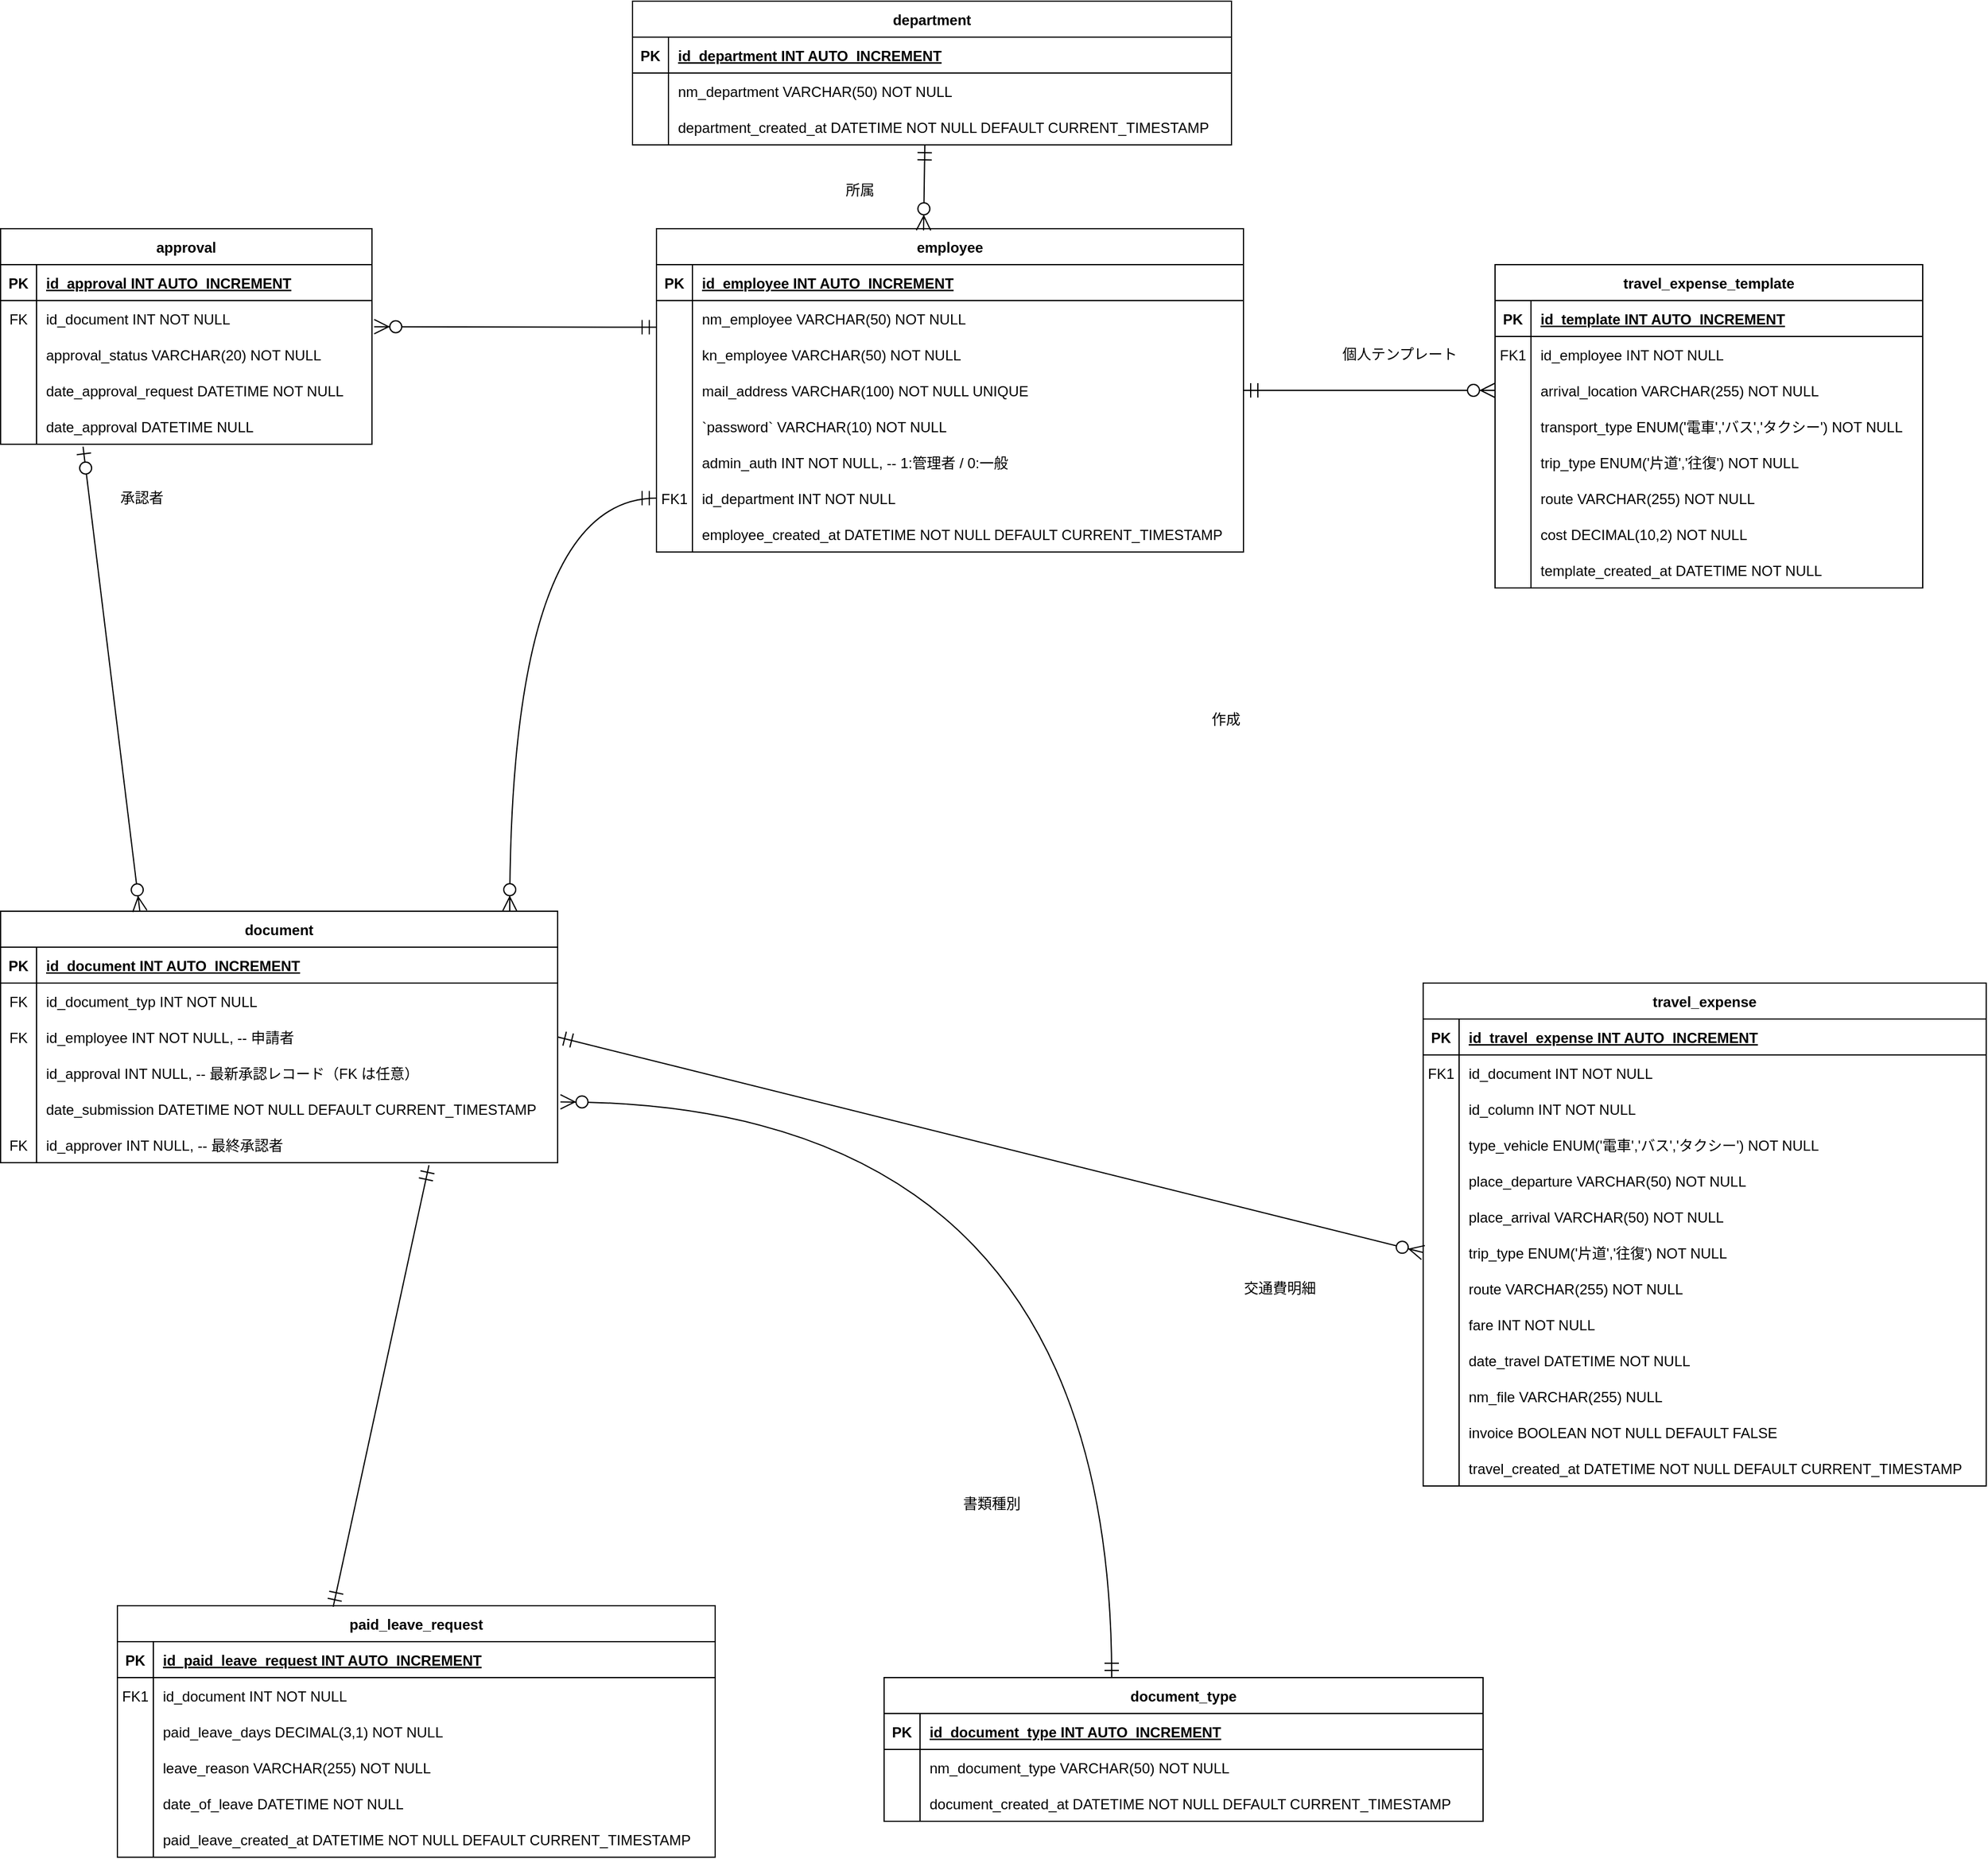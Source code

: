 <mxfile>
    <diagram id="Wq5TOKuDqzcMiMvyzpr-" name="物理データ">
        <mxGraphModel dx="2511" dy="2585" grid="1" gridSize="10" guides="1" tooltips="1" connect="1" arrows="1" fold="1" page="1" pageScale="1" pageWidth="827" pageHeight="1169" math="0" shadow="0">
            <root>
                <mxCell id="0"/>
                <mxCell id="1" parent="0"/>
                <mxCell id="278" value="書類種別" style="text;strokeColor=none;align=center;fillColor=none;html=1;verticalAlign=middle;whiteSpace=wrap;rounded=0;" parent="1" vertex="1">
                    <mxGeometry x="460" y="1200" width="100" height="50" as="geometry"/>
                </mxCell>
                <mxCell id="294" value="" style="group" parent="1" vertex="1" connectable="0">
                    <mxGeometry x="-230" y="370" width="60" height="30" as="geometry"/>
                </mxCell>
                <mxCell id="291" value="承認者" style="text;html=1;align=center;verticalAlign=middle;resizable=0;points=[];autosize=1;strokeColor=none;fillColor=none;" parent="294" vertex="1">
                    <mxGeometry width="60" height="30" as="geometry"/>
                </mxCell>
                <mxCell id="295" value="" style="group" parent="1" vertex="1" connectable="0">
                    <mxGeometry x="790" y="250" width="120" height="30" as="geometry"/>
                </mxCell>
                <mxCell id="288" value="個人テンプレート" style="text;html=1;align=center;verticalAlign=middle;resizable=0;points=[];autosize=1;strokeColor=none;fillColor=none;" parent="295" vertex="1">
                    <mxGeometry width="120" height="30" as="geometry"/>
                </mxCell>
                <mxCell id="299" value="" style="group" parent="1" vertex="1" connectable="0">
                    <mxGeometry x="710" y="1030" width="80" height="30" as="geometry"/>
                </mxCell>
                <mxCell id="298" value="交通費明細" style="text;html=1;align=center;verticalAlign=middle;resizable=0;points=[];autosize=1;strokeColor=none;fillColor=none;" parent="299" vertex="1">
                    <mxGeometry width="80" height="30" as="geometry"/>
                </mxCell>
                <mxCell id="268" value="" style="fontSize=12;html=1;endArrow=ERzeroToMany;startArrow=ERmandOne;endSize=10;startSize=10;exitX=0.38;exitY=0;exitDx=0;exitDy=0;entryX=1.005;entryY=0.307;entryDx=0;entryDy=0;exitPerimeter=0;edgeStyle=orthogonalEdgeStyle;curved=1;entryPerimeter=0;" parent="1" source="VgMpRz_f16TXAorKCx9_-358" target="VgMpRz_f16TXAorKCx9_-381" edge="1">
                    <mxGeometry width="100" height="100" relative="1" as="geometry">
                        <mxPoint x="400.0" y="1100" as="sourcePoint"/>
                        <mxPoint x="70" y="1105" as="targetPoint"/>
                    </mxGeometry>
                </mxCell>
                <mxCell id="VgMpRz_f16TXAorKCx9_-303" value="" style="fontSize=12;html=1;endArrow=ERzeroToMany;startArrow=ERmandOne;endSize=10;startSize=10;exitX=1;exitY=0.5;exitDx=0;exitDy=0;entryX=0;entryY=0.5;entryDx=0;entryDy=0;" parent="1" source="VgMpRz_f16TXAorKCx9_-375" target="VgMpRz_f16TXAorKCx9_-437" edge="1">
                    <mxGeometry width="100" height="100" relative="1" as="geometry">
                        <mxPoint x="491.71" y="1530.45" as="sourcePoint"/>
                        <mxPoint x="640.96" y="1340.73" as="targetPoint"/>
                    </mxGeometry>
                </mxCell>
                <mxCell id="VgMpRz_f16TXAorKCx9_-308" value="department" style="shape=table;startSize=30;container=1;collapsible=1;childLayout=tableLayout;fixedRows=1;rowLines=0;fontStyle=1;align=center;resizeLast=1;" parent="1" vertex="1">
                    <mxGeometry x="210" y="-30" width="500" height="120" as="geometry"/>
                </mxCell>
                <mxCell id="VgMpRz_f16TXAorKCx9_-309" value="" style="shape=tableRow;horizontal=0;startSize=0;swimlaneHead=0;swimlaneBody=0;fillColor=none;collapsible=0;dropTarget=0;points=[[0,0.5],[1,0.5]];portConstraint=eastwest;strokeColor=inherit;top=0;left=0;right=0;bottom=1;" parent="VgMpRz_f16TXAorKCx9_-308" vertex="1">
                    <mxGeometry y="30" width="500" height="30" as="geometry"/>
                </mxCell>
                <mxCell id="VgMpRz_f16TXAorKCx9_-310" value="PK" style="shape=partialRectangle;overflow=hidden;connectable=0;fillColor=none;strokeColor=inherit;top=0;left=0;bottom=0;right=0;fontStyle=1;" parent="VgMpRz_f16TXAorKCx9_-309" vertex="1">
                    <mxGeometry width="30" height="30" as="geometry">
                        <mxRectangle width="30" height="30" as="alternateBounds"/>
                    </mxGeometry>
                </mxCell>
                <mxCell id="VgMpRz_f16TXAorKCx9_-311" value="id_department         INT          AUTO_INCREMENT " style="shape=partialRectangle;overflow=hidden;connectable=0;fillColor=none;align=left;strokeColor=inherit;top=0;left=0;bottom=0;right=0;spacingLeft=6;fontStyle=5;" parent="VgMpRz_f16TXAorKCx9_-309" vertex="1">
                    <mxGeometry x="30" width="470" height="30" as="geometry">
                        <mxRectangle width="470" height="30" as="alternateBounds"/>
                    </mxGeometry>
                </mxCell>
                <mxCell id="VgMpRz_f16TXAorKCx9_-312" value="" style="shape=tableRow;horizontal=0;startSize=0;swimlaneHead=0;swimlaneBody=0;fillColor=none;collapsible=0;dropTarget=0;points=[[0,0.5],[1,0.5]];portConstraint=eastwest;strokeColor=inherit;top=0;left=0;right=0;bottom=0;" parent="VgMpRz_f16TXAorKCx9_-308" vertex="1">
                    <mxGeometry y="60" width="500" height="30" as="geometry"/>
                </mxCell>
                <mxCell id="VgMpRz_f16TXAorKCx9_-313" value="" style="shape=partialRectangle;overflow=hidden;connectable=0;fillColor=none;strokeColor=inherit;top=0;left=0;bottom=0;right=0;" parent="VgMpRz_f16TXAorKCx9_-312" vertex="1">
                    <mxGeometry width="30" height="30" as="geometry">
                        <mxRectangle width="30" height="30" as="alternateBounds"/>
                    </mxGeometry>
                </mxCell>
                <mxCell id="VgMpRz_f16TXAorKCx9_-314" value="nm_department         VARCHAR(50)  NOT NULL" style="shape=partialRectangle;overflow=hidden;connectable=0;fillColor=none;align=left;strokeColor=inherit;top=0;left=0;bottom=0;right=0;spacingLeft=6;" parent="VgMpRz_f16TXAorKCx9_-312" vertex="1">
                    <mxGeometry x="30" width="470" height="30" as="geometry">
                        <mxRectangle width="470" height="30" as="alternateBounds"/>
                    </mxGeometry>
                </mxCell>
                <mxCell id="VgMpRz_f16TXAorKCx9_-315" value="" style="shape=tableRow;horizontal=0;startSize=0;swimlaneHead=0;swimlaneBody=0;fillColor=none;collapsible=0;dropTarget=0;points=[[0,0.5],[1,0.5]];portConstraint=eastwest;strokeColor=inherit;top=0;left=0;right=0;bottom=0;" parent="VgMpRz_f16TXAorKCx9_-308" vertex="1">
                    <mxGeometry y="90" width="500" height="30" as="geometry"/>
                </mxCell>
                <mxCell id="VgMpRz_f16TXAorKCx9_-316" value="" style="shape=partialRectangle;overflow=hidden;connectable=0;fillColor=none;strokeColor=inherit;top=0;left=0;bottom=0;right=0;" parent="VgMpRz_f16TXAorKCx9_-315" vertex="1">
                    <mxGeometry width="30" height="30" as="geometry">
                        <mxRectangle width="30" height="30" as="alternateBounds"/>
                    </mxGeometry>
                </mxCell>
                <mxCell id="VgMpRz_f16TXAorKCx9_-317" value="department_created_at DATETIME     NOT NULL DEFAULT CURRENT_TIMESTAMP" style="shape=partialRectangle;overflow=hidden;connectable=0;fillColor=none;align=left;strokeColor=inherit;top=0;left=0;bottom=0;right=0;spacingLeft=6;" parent="VgMpRz_f16TXAorKCx9_-315" vertex="1">
                    <mxGeometry x="30" width="470" height="30" as="geometry">
                        <mxRectangle width="470" height="30" as="alternateBounds"/>
                    </mxGeometry>
                </mxCell>
                <mxCell id="VgMpRz_f16TXAorKCx9_-319" value="" style="group" parent="1" vertex="1" connectable="0">
                    <mxGeometry x="370" y="110" width="60" height="36" as="geometry"/>
                </mxCell>
                <mxCell id="97" value="所属" style="text;strokeColor=none;align=center;fillColor=none;html=1;verticalAlign=middle;whiteSpace=wrap;rounded=0;" parent="VgMpRz_f16TXAorKCx9_-319" vertex="1">
                    <mxGeometry width="60" height="36" as="geometry"/>
                </mxCell>
                <mxCell id="VgMpRz_f16TXAorKCx9_-320" value="employee" style="shape=table;startSize=30;container=1;collapsible=1;childLayout=tableLayout;fixedRows=1;rowLines=0;fontStyle=1;align=center;resizeLast=1;" parent="1" vertex="1">
                    <mxGeometry x="230" y="160" width="490" height="270" as="geometry"/>
                </mxCell>
                <mxCell id="VgMpRz_f16TXAorKCx9_-321" value="" style="shape=tableRow;horizontal=0;startSize=0;swimlaneHead=0;swimlaneBody=0;fillColor=none;collapsible=0;dropTarget=0;points=[[0,0.5],[1,0.5]];portConstraint=eastwest;strokeColor=inherit;top=0;left=0;right=0;bottom=1;" parent="VgMpRz_f16TXAorKCx9_-320" vertex="1">
                    <mxGeometry y="30" width="490" height="30" as="geometry"/>
                </mxCell>
                <mxCell id="VgMpRz_f16TXAorKCx9_-322" value="PK" style="shape=partialRectangle;overflow=hidden;connectable=0;fillColor=none;strokeColor=inherit;top=0;left=0;bottom=0;right=0;fontStyle=1;" parent="VgMpRz_f16TXAorKCx9_-321" vertex="1">
                    <mxGeometry width="30" height="30" as="geometry">
                        <mxRectangle width="30" height="30" as="alternateBounds"/>
                    </mxGeometry>
                </mxCell>
                <mxCell id="VgMpRz_f16TXAorKCx9_-323" value="id_employee             INT          AUTO_INCREMENT " style="shape=partialRectangle;overflow=hidden;connectable=0;fillColor=none;align=left;strokeColor=inherit;top=0;left=0;bottom=0;right=0;spacingLeft=6;fontStyle=5;" parent="VgMpRz_f16TXAorKCx9_-321" vertex="1">
                    <mxGeometry x="30" width="460" height="30" as="geometry">
                        <mxRectangle width="460" height="30" as="alternateBounds"/>
                    </mxGeometry>
                </mxCell>
                <mxCell id="VgMpRz_f16TXAorKCx9_-324" value="" style="shape=tableRow;horizontal=0;startSize=0;swimlaneHead=0;swimlaneBody=0;fillColor=none;collapsible=0;dropTarget=0;points=[[0,0.5],[1,0.5]];portConstraint=eastwest;strokeColor=inherit;top=0;left=0;right=0;bottom=0;" parent="VgMpRz_f16TXAorKCx9_-320" vertex="1">
                    <mxGeometry y="60" width="490" height="30" as="geometry"/>
                </mxCell>
                <mxCell id="VgMpRz_f16TXAorKCx9_-325" value="" style="shape=partialRectangle;overflow=hidden;connectable=0;fillColor=none;strokeColor=inherit;top=0;left=0;bottom=0;right=0;" parent="VgMpRz_f16TXAorKCx9_-324" vertex="1">
                    <mxGeometry width="30" height="30" as="geometry">
                        <mxRectangle width="30" height="30" as="alternateBounds"/>
                    </mxGeometry>
                </mxCell>
                <mxCell id="VgMpRz_f16TXAorKCx9_-326" value="nm_employee             VARCHAR(50)  NOT NULL" style="shape=partialRectangle;overflow=hidden;connectable=0;fillColor=none;align=left;strokeColor=inherit;top=0;left=0;bottom=0;right=0;spacingLeft=6;" parent="VgMpRz_f16TXAorKCx9_-324" vertex="1">
                    <mxGeometry x="30" width="460" height="30" as="geometry">
                        <mxRectangle width="460" height="30" as="alternateBounds"/>
                    </mxGeometry>
                </mxCell>
                <mxCell id="VgMpRz_f16TXAorKCx9_-327" value="" style="shape=tableRow;horizontal=0;startSize=0;swimlaneHead=0;swimlaneBody=0;fillColor=none;collapsible=0;dropTarget=0;points=[[0,0.5],[1,0.5]];portConstraint=eastwest;strokeColor=inherit;top=0;left=0;right=0;bottom=0;" parent="VgMpRz_f16TXAorKCx9_-320" vertex="1">
                    <mxGeometry y="90" width="490" height="30" as="geometry"/>
                </mxCell>
                <mxCell id="VgMpRz_f16TXAorKCx9_-328" value="" style="shape=partialRectangle;overflow=hidden;connectable=0;fillColor=none;strokeColor=inherit;top=0;left=0;bottom=0;right=0;" parent="VgMpRz_f16TXAorKCx9_-327" vertex="1">
                    <mxGeometry width="30" height="30" as="geometry">
                        <mxRectangle width="30" height="30" as="alternateBounds"/>
                    </mxGeometry>
                </mxCell>
                <mxCell id="VgMpRz_f16TXAorKCx9_-329" value="kn_employee             VARCHAR(50)  NOT NULL" style="shape=partialRectangle;overflow=hidden;connectable=0;fillColor=none;align=left;strokeColor=inherit;top=0;left=0;bottom=0;right=0;spacingLeft=6;" parent="VgMpRz_f16TXAorKCx9_-327" vertex="1">
                    <mxGeometry x="30" width="460" height="30" as="geometry">
                        <mxRectangle width="460" height="30" as="alternateBounds"/>
                    </mxGeometry>
                </mxCell>
                <mxCell id="VgMpRz_f16TXAorKCx9_-330" value="" style="shape=tableRow;horizontal=0;startSize=0;swimlaneHead=0;swimlaneBody=0;fillColor=none;collapsible=0;dropTarget=0;points=[[0,0.5],[1,0.5]];portConstraint=eastwest;strokeColor=inherit;top=0;left=0;right=0;bottom=0;" parent="VgMpRz_f16TXAorKCx9_-320" vertex="1">
                    <mxGeometry y="120" width="490" height="30" as="geometry"/>
                </mxCell>
                <mxCell id="VgMpRz_f16TXAorKCx9_-331" value="" style="shape=partialRectangle;overflow=hidden;connectable=0;fillColor=none;strokeColor=inherit;top=0;left=0;bottom=0;right=0;" parent="VgMpRz_f16TXAorKCx9_-330" vertex="1">
                    <mxGeometry width="30" height="30" as="geometry">
                        <mxRectangle width="30" height="30" as="alternateBounds"/>
                    </mxGeometry>
                </mxCell>
                <mxCell id="VgMpRz_f16TXAorKCx9_-332" value="mail_address            VARCHAR(100) NOT NULL UNIQUE" style="shape=partialRectangle;overflow=hidden;connectable=0;fillColor=none;align=left;strokeColor=inherit;top=0;left=0;bottom=0;right=0;spacingLeft=6;" parent="VgMpRz_f16TXAorKCx9_-330" vertex="1">
                    <mxGeometry x="30" width="460" height="30" as="geometry">
                        <mxRectangle width="460" height="30" as="alternateBounds"/>
                    </mxGeometry>
                </mxCell>
                <mxCell id="VgMpRz_f16TXAorKCx9_-333" value="" style="shape=tableRow;horizontal=0;startSize=0;swimlaneHead=0;swimlaneBody=0;fillColor=none;collapsible=0;dropTarget=0;points=[[0,0.5],[1,0.5]];portConstraint=eastwest;strokeColor=inherit;top=0;left=0;right=0;bottom=0;" parent="VgMpRz_f16TXAorKCx9_-320" vertex="1">
                    <mxGeometry y="150" width="490" height="30" as="geometry"/>
                </mxCell>
                <mxCell id="VgMpRz_f16TXAorKCx9_-334" value="" style="shape=partialRectangle;overflow=hidden;connectable=0;fillColor=none;strokeColor=inherit;top=0;left=0;bottom=0;right=0;" parent="VgMpRz_f16TXAorKCx9_-333" vertex="1">
                    <mxGeometry width="30" height="30" as="geometry">
                        <mxRectangle width="30" height="30" as="alternateBounds"/>
                    </mxGeometry>
                </mxCell>
                <mxCell id="VgMpRz_f16TXAorKCx9_-335" value="`password`              VARCHAR(10)  NOT NULL" style="shape=partialRectangle;overflow=hidden;connectable=0;fillColor=none;align=left;strokeColor=inherit;top=0;left=0;bottom=0;right=0;spacingLeft=6;" parent="VgMpRz_f16TXAorKCx9_-333" vertex="1">
                    <mxGeometry x="30" width="460" height="30" as="geometry">
                        <mxRectangle width="460" height="30" as="alternateBounds"/>
                    </mxGeometry>
                </mxCell>
                <mxCell id="VgMpRz_f16TXAorKCx9_-336" value="" style="shape=tableRow;horizontal=0;startSize=0;swimlaneHead=0;swimlaneBody=0;fillColor=none;collapsible=0;dropTarget=0;points=[[0,0.5],[1,0.5]];portConstraint=eastwest;strokeColor=inherit;top=0;left=0;right=0;bottom=0;" parent="VgMpRz_f16TXAorKCx9_-320" vertex="1">
                    <mxGeometry y="180" width="490" height="30" as="geometry"/>
                </mxCell>
                <mxCell id="VgMpRz_f16TXAorKCx9_-337" value="" style="shape=partialRectangle;overflow=hidden;connectable=0;fillColor=none;strokeColor=inherit;top=0;left=0;bottom=0;right=0;" parent="VgMpRz_f16TXAorKCx9_-336" vertex="1">
                    <mxGeometry width="30" height="30" as="geometry">
                        <mxRectangle width="30" height="30" as="alternateBounds"/>
                    </mxGeometry>
                </mxCell>
                <mxCell id="VgMpRz_f16TXAorKCx9_-338" value="admin_auth              INT          NOT NULL,            -- 1:管理者 / 0:一般" style="shape=partialRectangle;overflow=hidden;connectable=0;fillColor=none;align=left;strokeColor=inherit;top=0;left=0;bottom=0;right=0;spacingLeft=6;" parent="VgMpRz_f16TXAorKCx9_-336" vertex="1">
                    <mxGeometry x="30" width="460" height="30" as="geometry">
                        <mxRectangle width="460" height="30" as="alternateBounds"/>
                    </mxGeometry>
                </mxCell>
                <mxCell id="VgMpRz_f16TXAorKCx9_-339" value="" style="shape=tableRow;horizontal=0;startSize=0;swimlaneHead=0;swimlaneBody=0;fillColor=none;collapsible=0;dropTarget=0;points=[[0,0.5],[1,0.5]];portConstraint=eastwest;strokeColor=inherit;top=0;left=0;right=0;bottom=0;" parent="VgMpRz_f16TXAorKCx9_-320" vertex="1">
                    <mxGeometry y="210" width="490" height="30" as="geometry"/>
                </mxCell>
                <mxCell id="VgMpRz_f16TXAorKCx9_-340" value="FK1" style="shape=partialRectangle;overflow=hidden;connectable=0;fillColor=none;strokeColor=inherit;top=0;left=0;bottom=0;right=0;" parent="VgMpRz_f16TXAorKCx9_-339" vertex="1">
                    <mxGeometry width="30" height="30" as="geometry">
                        <mxRectangle width="30" height="30" as="alternateBounds"/>
                    </mxGeometry>
                </mxCell>
                <mxCell id="VgMpRz_f16TXAorKCx9_-341" value="id_department           INT          NOT NULL" style="shape=partialRectangle;overflow=hidden;connectable=0;fillColor=none;align=left;strokeColor=inherit;top=0;left=0;bottom=0;right=0;spacingLeft=6;" parent="VgMpRz_f16TXAorKCx9_-339" vertex="1">
                    <mxGeometry x="30" width="460" height="30" as="geometry">
                        <mxRectangle width="460" height="30" as="alternateBounds"/>
                    </mxGeometry>
                </mxCell>
                <mxCell id="VgMpRz_f16TXAorKCx9_-342" value="" style="shape=tableRow;horizontal=0;startSize=0;swimlaneHead=0;swimlaneBody=0;fillColor=none;collapsible=0;dropTarget=0;points=[[0,0.5],[1,0.5]];portConstraint=eastwest;strokeColor=inherit;top=0;left=0;right=0;bottom=0;" parent="VgMpRz_f16TXAorKCx9_-320" vertex="1">
                    <mxGeometry y="240" width="490" height="30" as="geometry"/>
                </mxCell>
                <mxCell id="VgMpRz_f16TXAorKCx9_-343" value="" style="shape=partialRectangle;overflow=hidden;connectable=0;fillColor=none;strokeColor=inherit;top=0;left=0;bottom=0;right=0;" parent="VgMpRz_f16TXAorKCx9_-342" vertex="1">
                    <mxGeometry width="30" height="30" as="geometry">
                        <mxRectangle width="30" height="30" as="alternateBounds"/>
                    </mxGeometry>
                </mxCell>
                <mxCell id="VgMpRz_f16TXAorKCx9_-344" value="employee_created_at     DATETIME     NOT NULL DEFAULT CURRENT_TIMESTAMP" style="shape=partialRectangle;overflow=hidden;connectable=0;fillColor=none;align=left;strokeColor=inherit;top=0;left=0;bottom=0;right=0;spacingLeft=6;" parent="VgMpRz_f16TXAorKCx9_-342" vertex="1">
                    <mxGeometry x="30" width="460" height="30" as="geometry">
                        <mxRectangle width="460" height="30" as="alternateBounds"/>
                    </mxGeometry>
                </mxCell>
                <mxCell id="96" value="" style="fontSize=12;html=1;endArrow=ERzeroToMany;startArrow=ERmandOne;startSize=10;endSize=10;exitX=0.488;exitY=1.017;exitDx=0;exitDy=0;exitPerimeter=0;entryX=0.455;entryY=0.005;entryDx=0;entryDy=0;entryPerimeter=0;" parent="1" source="VgMpRz_f16TXAorKCx9_-315" target="VgMpRz_f16TXAorKCx9_-320" edge="1">
                    <mxGeometry width="100" height="100" relative="1" as="geometry">
                        <mxPoint x="375" y="100" as="sourcePoint"/>
                        <mxPoint x="375.0" y="180" as="targetPoint"/>
                    </mxGeometry>
                </mxCell>
                <mxCell id="272" value="" style="fontSize=12;html=1;endArrow=ERzeroToMany;startArrow=ERmandOne;endSize=10;startSize=10;exitX=0;exitY=0.742;exitDx=0;exitDy=0;exitPerimeter=0;entryX=1.006;entryY=0.728;entryDx=0;entryDy=0;entryPerimeter=0;" parent="1" target="VgMpRz_f16TXAorKCx9_-575" edge="1">
                    <mxGeometry width="100" height="100" relative="1" as="geometry">
                        <mxPoint x="230" y="242.26" as="sourcePoint"/>
                        <mxPoint x="30" y="250" as="targetPoint"/>
                    </mxGeometry>
                </mxCell>
                <mxCell id="274" value="" style="fontSize=12;html=1;endArrow=ERzeroToMany;startArrow=ERmandOne;endSize=10;startSize=10;exitX=1;exitY=0.5;exitDx=0;exitDy=0;entryX=0;entryY=0.5;entryDx=0;entryDy=0;" parent="1" source="VgMpRz_f16TXAorKCx9_-330" edge="1">
                    <mxGeometry width="100" height="100" relative="1" as="geometry">
                        <mxPoint x="377.88" y="513.66" as="sourcePoint"/>
                        <mxPoint x="930" y="295" as="targetPoint"/>
                    </mxGeometry>
                </mxCell>
                <mxCell id="VgMpRz_f16TXAorKCx9_-358" value="document_type" style="shape=table;startSize=30;container=1;collapsible=1;childLayout=tableLayout;fixedRows=1;rowLines=0;fontStyle=1;align=center;resizeLast=1;" parent="1" vertex="1">
                    <mxGeometry x="420" y="1370" width="500" height="120" as="geometry"/>
                </mxCell>
                <mxCell id="VgMpRz_f16TXAorKCx9_-359" value="" style="shape=tableRow;horizontal=0;startSize=0;swimlaneHead=0;swimlaneBody=0;fillColor=none;collapsible=0;dropTarget=0;points=[[0,0.5],[1,0.5]];portConstraint=eastwest;strokeColor=inherit;top=0;left=0;right=0;bottom=1;" parent="VgMpRz_f16TXAorKCx9_-358" vertex="1">
                    <mxGeometry y="30" width="500" height="30" as="geometry"/>
                </mxCell>
                <mxCell id="VgMpRz_f16TXAorKCx9_-360" value="PK" style="shape=partialRectangle;overflow=hidden;connectable=0;fillColor=none;strokeColor=inherit;top=0;left=0;bottom=0;right=0;fontStyle=1;" parent="VgMpRz_f16TXAorKCx9_-359" vertex="1">
                    <mxGeometry width="30" height="30" as="geometry">
                        <mxRectangle width="30" height="30" as="alternateBounds"/>
                    </mxGeometry>
                </mxCell>
                <mxCell id="VgMpRz_f16TXAorKCx9_-361" value="id_document_type        INT          AUTO_INCREMENT " style="shape=partialRectangle;overflow=hidden;connectable=0;fillColor=none;align=left;strokeColor=inherit;top=0;left=0;bottom=0;right=0;spacingLeft=6;fontStyle=5;" parent="VgMpRz_f16TXAorKCx9_-359" vertex="1">
                    <mxGeometry x="30" width="470" height="30" as="geometry">
                        <mxRectangle width="470" height="30" as="alternateBounds"/>
                    </mxGeometry>
                </mxCell>
                <mxCell id="VgMpRz_f16TXAorKCx9_-362" value="" style="shape=tableRow;horizontal=0;startSize=0;swimlaneHead=0;swimlaneBody=0;fillColor=none;collapsible=0;dropTarget=0;points=[[0,0.5],[1,0.5]];portConstraint=eastwest;strokeColor=inherit;top=0;left=0;right=0;bottom=0;" parent="VgMpRz_f16TXAorKCx9_-358" vertex="1">
                    <mxGeometry y="60" width="500" height="30" as="geometry"/>
                </mxCell>
                <mxCell id="VgMpRz_f16TXAorKCx9_-363" value="" style="shape=partialRectangle;overflow=hidden;connectable=0;fillColor=none;strokeColor=inherit;top=0;left=0;bottom=0;right=0;" parent="VgMpRz_f16TXAorKCx9_-362" vertex="1">
                    <mxGeometry width="30" height="30" as="geometry">
                        <mxRectangle width="30" height="30" as="alternateBounds"/>
                    </mxGeometry>
                </mxCell>
                <mxCell id="VgMpRz_f16TXAorKCx9_-364" value="nm_document_type        VARCHAR(50)  NOT NULL" style="shape=partialRectangle;overflow=hidden;connectable=0;fillColor=none;align=left;strokeColor=inherit;top=0;left=0;bottom=0;right=0;spacingLeft=6;" parent="VgMpRz_f16TXAorKCx9_-362" vertex="1">
                    <mxGeometry x="30" width="470" height="30" as="geometry">
                        <mxRectangle width="470" height="30" as="alternateBounds"/>
                    </mxGeometry>
                </mxCell>
                <mxCell id="VgMpRz_f16TXAorKCx9_-365" value="" style="shape=tableRow;horizontal=0;startSize=0;swimlaneHead=0;swimlaneBody=0;fillColor=none;collapsible=0;dropTarget=0;points=[[0,0.5],[1,0.5]];portConstraint=eastwest;strokeColor=inherit;top=0;left=0;right=0;bottom=0;" parent="VgMpRz_f16TXAorKCx9_-358" vertex="1">
                    <mxGeometry y="90" width="500" height="30" as="geometry"/>
                </mxCell>
                <mxCell id="VgMpRz_f16TXAorKCx9_-366" value="" style="shape=partialRectangle;overflow=hidden;connectable=0;fillColor=none;strokeColor=inherit;top=0;left=0;bottom=0;right=0;" parent="VgMpRz_f16TXAorKCx9_-365" vertex="1">
                    <mxGeometry width="30" height="30" as="geometry">
                        <mxRectangle width="30" height="30" as="alternateBounds"/>
                    </mxGeometry>
                </mxCell>
                <mxCell id="VgMpRz_f16TXAorKCx9_-367" value="document_created_at     DATETIME     NOT NULL DEFAULT CURRENT_TIMESTAMP" style="shape=partialRectangle;overflow=hidden;connectable=0;fillColor=none;align=left;strokeColor=inherit;top=0;left=0;bottom=0;right=0;spacingLeft=6;" parent="VgMpRz_f16TXAorKCx9_-365" vertex="1">
                    <mxGeometry x="30" width="470" height="30" as="geometry">
                        <mxRectangle width="470" height="30" as="alternateBounds"/>
                    </mxGeometry>
                </mxCell>
                <mxCell id="VgMpRz_f16TXAorKCx9_-368" value="document" style="shape=table;startSize=30;container=1;collapsible=1;childLayout=tableLayout;fixedRows=1;rowLines=0;fontStyle=1;align=center;resizeLast=1;" parent="1" vertex="1">
                    <mxGeometry x="-317.5" y="730" width="465" height="210" as="geometry"/>
                </mxCell>
                <mxCell id="VgMpRz_f16TXAorKCx9_-369" value="" style="shape=tableRow;horizontal=0;startSize=0;swimlaneHead=0;swimlaneBody=0;fillColor=none;collapsible=0;dropTarget=0;points=[[0,0.5],[1,0.5]];portConstraint=eastwest;strokeColor=inherit;top=0;left=0;right=0;bottom=1;" parent="VgMpRz_f16TXAorKCx9_-368" vertex="1">
                    <mxGeometry y="30" width="465" height="30" as="geometry"/>
                </mxCell>
                <mxCell id="VgMpRz_f16TXAorKCx9_-370" value="PK" style="shape=partialRectangle;overflow=hidden;connectable=0;fillColor=none;strokeColor=inherit;top=0;left=0;bottom=0;right=0;fontStyle=1;" parent="VgMpRz_f16TXAorKCx9_-369" vertex="1">
                    <mxGeometry width="30" height="30" as="geometry">
                        <mxRectangle width="30" height="30" as="alternateBounds"/>
                    </mxGeometry>
                </mxCell>
                <mxCell id="VgMpRz_f16TXAorKCx9_-371" value="id_document             INT          AUTO_INCREMENT " style="shape=partialRectangle;overflow=hidden;connectable=0;fillColor=none;align=left;strokeColor=inherit;top=0;left=0;bottom=0;right=0;spacingLeft=6;fontStyle=5;" parent="VgMpRz_f16TXAorKCx9_-369" vertex="1">
                    <mxGeometry x="30" width="435" height="30" as="geometry">
                        <mxRectangle width="435" height="30" as="alternateBounds"/>
                    </mxGeometry>
                </mxCell>
                <mxCell id="VgMpRz_f16TXAorKCx9_-372" value="" style="shape=tableRow;horizontal=0;startSize=0;swimlaneHead=0;swimlaneBody=0;fillColor=none;collapsible=0;dropTarget=0;points=[[0,0.5],[1,0.5]];portConstraint=eastwest;strokeColor=inherit;top=0;left=0;right=0;bottom=0;" parent="VgMpRz_f16TXAorKCx9_-368" vertex="1">
                    <mxGeometry y="60" width="465" height="30" as="geometry"/>
                </mxCell>
                <mxCell id="VgMpRz_f16TXAorKCx9_-373" value="FK" style="shape=partialRectangle;overflow=hidden;connectable=0;fillColor=none;strokeColor=inherit;top=0;left=0;bottom=0;right=0;" parent="VgMpRz_f16TXAorKCx9_-372" vertex="1">
                    <mxGeometry width="30" height="30" as="geometry">
                        <mxRectangle width="30" height="30" as="alternateBounds"/>
                    </mxGeometry>
                </mxCell>
                <mxCell id="VgMpRz_f16TXAorKCx9_-374" value="id_document_typ         INT          NOT NULL" style="shape=partialRectangle;overflow=hidden;connectable=0;fillColor=none;align=left;strokeColor=inherit;top=0;left=0;bottom=0;right=0;spacingLeft=6;" parent="VgMpRz_f16TXAorKCx9_-372" vertex="1">
                    <mxGeometry x="30" width="435" height="30" as="geometry">
                        <mxRectangle width="435" height="30" as="alternateBounds"/>
                    </mxGeometry>
                </mxCell>
                <mxCell id="VgMpRz_f16TXAorKCx9_-375" value="" style="shape=tableRow;horizontal=0;startSize=0;swimlaneHead=0;swimlaneBody=0;fillColor=none;collapsible=0;dropTarget=0;points=[[0,0.5],[1,0.5]];portConstraint=eastwest;strokeColor=inherit;top=0;left=0;right=0;bottom=0;" parent="VgMpRz_f16TXAorKCx9_-368" vertex="1">
                    <mxGeometry y="90" width="465" height="30" as="geometry"/>
                </mxCell>
                <mxCell id="VgMpRz_f16TXAorKCx9_-376" value="FK" style="shape=partialRectangle;overflow=hidden;connectable=0;fillColor=none;strokeColor=inherit;top=0;left=0;bottom=0;right=0;" parent="VgMpRz_f16TXAorKCx9_-375" vertex="1">
                    <mxGeometry width="30" height="30" as="geometry">
                        <mxRectangle width="30" height="30" as="alternateBounds"/>
                    </mxGeometry>
                </mxCell>
                <mxCell id="VgMpRz_f16TXAorKCx9_-377" value="id_employee             INT          NOT NULL,                  -- 申請者" style="shape=partialRectangle;overflow=hidden;connectable=0;fillColor=none;align=left;strokeColor=inherit;top=0;left=0;bottom=0;right=0;spacingLeft=6;" parent="VgMpRz_f16TXAorKCx9_-375" vertex="1">
                    <mxGeometry x="30" width="435" height="30" as="geometry">
                        <mxRectangle width="435" height="30" as="alternateBounds"/>
                    </mxGeometry>
                </mxCell>
                <mxCell id="VgMpRz_f16TXAorKCx9_-378" value="" style="shape=tableRow;horizontal=0;startSize=0;swimlaneHead=0;swimlaneBody=0;fillColor=none;collapsible=0;dropTarget=0;points=[[0,0.5],[1,0.5]];portConstraint=eastwest;strokeColor=inherit;top=0;left=0;right=0;bottom=0;" parent="VgMpRz_f16TXAorKCx9_-368" vertex="1">
                    <mxGeometry y="120" width="465" height="30" as="geometry"/>
                </mxCell>
                <mxCell id="VgMpRz_f16TXAorKCx9_-379" value="" style="shape=partialRectangle;overflow=hidden;connectable=0;fillColor=none;strokeColor=inherit;top=0;left=0;bottom=0;right=0;" parent="VgMpRz_f16TXAorKCx9_-378" vertex="1">
                    <mxGeometry width="30" height="30" as="geometry">
                        <mxRectangle width="30" height="30" as="alternateBounds"/>
                    </mxGeometry>
                </mxCell>
                <mxCell id="VgMpRz_f16TXAorKCx9_-380" value="id_approval             INT          NULL,                      -- 最新承認レコード（FK は任意）" style="shape=partialRectangle;overflow=hidden;connectable=0;fillColor=none;align=left;strokeColor=inherit;top=0;left=0;bottom=0;right=0;spacingLeft=6;" parent="VgMpRz_f16TXAorKCx9_-378" vertex="1">
                    <mxGeometry x="30" width="435" height="30" as="geometry">
                        <mxRectangle width="435" height="30" as="alternateBounds"/>
                    </mxGeometry>
                </mxCell>
                <mxCell id="VgMpRz_f16TXAorKCx9_-381" value="" style="shape=tableRow;horizontal=0;startSize=0;swimlaneHead=0;swimlaneBody=0;fillColor=none;collapsible=0;dropTarget=0;points=[[0,0.5],[1,0.5]];portConstraint=eastwest;strokeColor=inherit;top=0;left=0;right=0;bottom=0;" parent="VgMpRz_f16TXAorKCx9_-368" vertex="1">
                    <mxGeometry y="150" width="465" height="30" as="geometry"/>
                </mxCell>
                <mxCell id="VgMpRz_f16TXAorKCx9_-382" value="" style="shape=partialRectangle;overflow=hidden;connectable=0;fillColor=none;strokeColor=inherit;top=0;left=0;bottom=0;right=0;" parent="VgMpRz_f16TXAorKCx9_-381" vertex="1">
                    <mxGeometry width="30" height="30" as="geometry">
                        <mxRectangle width="30" height="30" as="alternateBounds"/>
                    </mxGeometry>
                </mxCell>
                <mxCell id="VgMpRz_f16TXAorKCx9_-383" value="date_submission         DATETIME     NOT NULL DEFAULT CURRENT_TIMESTAMP" style="shape=partialRectangle;overflow=hidden;connectable=0;fillColor=none;align=left;strokeColor=inherit;top=0;left=0;bottom=0;right=0;spacingLeft=6;" parent="VgMpRz_f16TXAorKCx9_-381" vertex="1">
                    <mxGeometry x="30" width="435" height="30" as="geometry">
                        <mxRectangle width="435" height="30" as="alternateBounds"/>
                    </mxGeometry>
                </mxCell>
                <mxCell id="VgMpRz_f16TXAorKCx9_-384" value="" style="shape=tableRow;horizontal=0;startSize=0;swimlaneHead=0;swimlaneBody=0;fillColor=none;collapsible=0;dropTarget=0;points=[[0,0.5],[1,0.5]];portConstraint=eastwest;strokeColor=inherit;top=0;left=0;right=0;bottom=0;" parent="VgMpRz_f16TXAorKCx9_-368" vertex="1">
                    <mxGeometry y="180" width="465" height="30" as="geometry"/>
                </mxCell>
                <mxCell id="VgMpRz_f16TXAorKCx9_-385" value="FK" style="shape=partialRectangle;overflow=hidden;connectable=0;fillColor=none;strokeColor=inherit;top=0;left=0;bottom=0;right=0;" parent="VgMpRz_f16TXAorKCx9_-384" vertex="1">
                    <mxGeometry width="30" height="30" as="geometry">
                        <mxRectangle width="30" height="30" as="alternateBounds"/>
                    </mxGeometry>
                </mxCell>
                <mxCell id="VgMpRz_f16TXAorKCx9_-386" value="id_approver             INT          NULL,                      -- 最終承認者" style="shape=partialRectangle;overflow=hidden;connectable=0;fillColor=none;align=left;strokeColor=inherit;top=0;left=0;bottom=0;right=0;spacingLeft=6;" parent="VgMpRz_f16TXAorKCx9_-384" vertex="1">
                    <mxGeometry x="30" width="435" height="30" as="geometry">
                        <mxRectangle width="435" height="30" as="alternateBounds"/>
                    </mxGeometry>
                </mxCell>
                <mxCell id="300" value="作成" style="text;html=1;align=center;verticalAlign=middle;resizable=0;points=[];autosize=1;strokeColor=none;fillColor=none;" parent="1" vertex="1">
                    <mxGeometry x="679.996" y="555" width="50" height="30" as="geometry"/>
                </mxCell>
                <mxCell id="263" value="" style="fontSize=12;html=1;endArrow=ERzeroToMany;startArrow=ERmandOne;endSize=10;startSize=10;exitX=0;exitY=0.5;exitDx=0;exitDy=0;edgeStyle=orthogonalEdgeStyle;curved=1;entryX=0.914;entryY=0;entryDx=0;entryDy=0;entryPerimeter=0;" parent="1" source="VgMpRz_f16TXAorKCx9_-339" target="VgMpRz_f16TXAorKCx9_-368" edge="1">
                    <mxGeometry width="100" height="100" relative="1" as="geometry">
                        <mxPoint x="230" y="445" as="sourcePoint"/>
                        <mxPoint x="60" y="810" as="targetPoint"/>
                    </mxGeometry>
                </mxCell>
                <mxCell id="VgMpRz_f16TXAorKCx9_-415" value="travel_expense" style="shape=table;startSize=30;container=1;collapsible=1;childLayout=tableLayout;fixedRows=1;rowLines=0;fontStyle=1;align=center;resizeLast=1;" parent="1" vertex="1">
                    <mxGeometry x="870" y="790" width="470" height="420" as="geometry"/>
                </mxCell>
                <mxCell id="VgMpRz_f16TXAorKCx9_-416" value="" style="shape=tableRow;horizontal=0;startSize=0;swimlaneHead=0;swimlaneBody=0;fillColor=none;collapsible=0;dropTarget=0;points=[[0,0.5],[1,0.5]];portConstraint=eastwest;strokeColor=inherit;top=0;left=0;right=0;bottom=1;" parent="VgMpRz_f16TXAorKCx9_-415" vertex="1">
                    <mxGeometry y="30" width="470" height="30" as="geometry"/>
                </mxCell>
                <mxCell id="VgMpRz_f16TXAorKCx9_-417" value="PK" style="shape=partialRectangle;overflow=hidden;connectable=0;fillColor=none;strokeColor=inherit;top=0;left=0;bottom=0;right=0;fontStyle=1;" parent="VgMpRz_f16TXAorKCx9_-416" vertex="1">
                    <mxGeometry width="30" height="30" as="geometry">
                        <mxRectangle width="30" height="30" as="alternateBounds"/>
                    </mxGeometry>
                </mxCell>
                <mxCell id="VgMpRz_f16TXAorKCx9_-418" value="id_travel_expense       INT          AUTO_INCREMENT " style="shape=partialRectangle;overflow=hidden;connectable=0;fillColor=none;align=left;strokeColor=inherit;top=0;left=0;bottom=0;right=0;spacingLeft=6;fontStyle=5;" parent="VgMpRz_f16TXAorKCx9_-416" vertex="1">
                    <mxGeometry x="30" width="440" height="30" as="geometry">
                        <mxRectangle width="440" height="30" as="alternateBounds"/>
                    </mxGeometry>
                </mxCell>
                <mxCell id="VgMpRz_f16TXAorKCx9_-419" value="" style="shape=tableRow;horizontal=0;startSize=0;swimlaneHead=0;swimlaneBody=0;fillColor=none;collapsible=0;dropTarget=0;points=[[0,0.5],[1,0.5]];portConstraint=eastwest;strokeColor=inherit;top=0;left=0;right=0;bottom=0;" parent="VgMpRz_f16TXAorKCx9_-415" vertex="1">
                    <mxGeometry y="60" width="470" height="30" as="geometry"/>
                </mxCell>
                <mxCell id="VgMpRz_f16TXAorKCx9_-420" value="FK1" style="shape=partialRectangle;overflow=hidden;connectable=0;fillColor=none;strokeColor=inherit;top=0;left=0;bottom=0;right=0;" parent="VgMpRz_f16TXAorKCx9_-419" vertex="1">
                    <mxGeometry width="30" height="30" as="geometry">
                        <mxRectangle width="30" height="30" as="alternateBounds"/>
                    </mxGeometry>
                </mxCell>
                <mxCell id="VgMpRz_f16TXAorKCx9_-421" value="id_document             INT          NOT NULL" style="shape=partialRectangle;overflow=hidden;connectable=0;fillColor=none;align=left;strokeColor=inherit;top=0;left=0;bottom=0;right=0;spacingLeft=6;" parent="VgMpRz_f16TXAorKCx9_-419" vertex="1">
                    <mxGeometry x="30" width="440" height="30" as="geometry">
                        <mxRectangle width="440" height="30" as="alternateBounds"/>
                    </mxGeometry>
                </mxCell>
                <mxCell id="VgMpRz_f16TXAorKCx9_-425" value="" style="shape=tableRow;horizontal=0;startSize=0;swimlaneHead=0;swimlaneBody=0;fillColor=none;collapsible=0;dropTarget=0;points=[[0,0.5],[1,0.5]];portConstraint=eastwest;strokeColor=inherit;top=0;left=0;right=0;bottom=0;" parent="VgMpRz_f16TXAorKCx9_-415" vertex="1">
                    <mxGeometry y="90" width="470" height="30" as="geometry"/>
                </mxCell>
                <mxCell id="VgMpRz_f16TXAorKCx9_-426" value="" style="shape=partialRectangle;overflow=hidden;connectable=0;fillColor=none;strokeColor=inherit;top=0;left=0;bottom=0;right=0;" parent="VgMpRz_f16TXAorKCx9_-425" vertex="1">
                    <mxGeometry width="30" height="30" as="geometry">
                        <mxRectangle width="30" height="30" as="alternateBounds"/>
                    </mxGeometry>
                </mxCell>
                <mxCell id="VgMpRz_f16TXAorKCx9_-427" value="id_column               INT          NOT NULL" style="shape=partialRectangle;overflow=hidden;connectable=0;fillColor=none;align=left;strokeColor=inherit;top=0;left=0;bottom=0;right=0;spacingLeft=6;" parent="VgMpRz_f16TXAorKCx9_-425" vertex="1">
                    <mxGeometry x="30" width="440" height="30" as="geometry">
                        <mxRectangle width="440" height="30" as="alternateBounds"/>
                    </mxGeometry>
                </mxCell>
                <mxCell id="VgMpRz_f16TXAorKCx9_-428" value="" style="shape=tableRow;horizontal=0;startSize=0;swimlaneHead=0;swimlaneBody=0;fillColor=none;collapsible=0;dropTarget=0;points=[[0,0.5],[1,0.5]];portConstraint=eastwest;strokeColor=inherit;top=0;left=0;right=0;bottom=0;" parent="VgMpRz_f16TXAorKCx9_-415" vertex="1">
                    <mxGeometry y="120" width="470" height="30" as="geometry"/>
                </mxCell>
                <mxCell id="VgMpRz_f16TXAorKCx9_-429" value="" style="shape=partialRectangle;overflow=hidden;connectable=0;fillColor=none;strokeColor=inherit;top=0;left=0;bottom=0;right=0;" parent="VgMpRz_f16TXAorKCx9_-428" vertex="1">
                    <mxGeometry width="30" height="30" as="geometry">
                        <mxRectangle width="30" height="30" as="alternateBounds"/>
                    </mxGeometry>
                </mxCell>
                <mxCell id="VgMpRz_f16TXAorKCx9_-430" value="type_vehicle            ENUM(&#39;電車&#39;,&#39;バス&#39;,&#39;タクシー&#39;) NOT NULL" style="shape=partialRectangle;overflow=hidden;connectable=0;fillColor=none;align=left;strokeColor=inherit;top=0;left=0;bottom=0;right=0;spacingLeft=6;" parent="VgMpRz_f16TXAorKCx9_-428" vertex="1">
                    <mxGeometry x="30" width="440" height="30" as="geometry">
                        <mxRectangle width="440" height="30" as="alternateBounds"/>
                    </mxGeometry>
                </mxCell>
                <mxCell id="VgMpRz_f16TXAorKCx9_-431" value="" style="shape=tableRow;horizontal=0;startSize=0;swimlaneHead=0;swimlaneBody=0;fillColor=none;collapsible=0;dropTarget=0;points=[[0,0.5],[1,0.5]];portConstraint=eastwest;strokeColor=inherit;top=0;left=0;right=0;bottom=0;" parent="VgMpRz_f16TXAorKCx9_-415" vertex="1">
                    <mxGeometry y="150" width="470" height="30" as="geometry"/>
                </mxCell>
                <mxCell id="VgMpRz_f16TXAorKCx9_-432" value="" style="shape=partialRectangle;overflow=hidden;connectable=0;fillColor=none;strokeColor=inherit;top=0;left=0;bottom=0;right=0;" parent="VgMpRz_f16TXAorKCx9_-431" vertex="1">
                    <mxGeometry width="30" height="30" as="geometry">
                        <mxRectangle width="30" height="30" as="alternateBounds"/>
                    </mxGeometry>
                </mxCell>
                <mxCell id="VgMpRz_f16TXAorKCx9_-433" value="place_departure         VARCHAR(50)  NOT NULL" style="shape=partialRectangle;overflow=hidden;connectable=0;fillColor=none;align=left;strokeColor=inherit;top=0;left=0;bottom=0;right=0;spacingLeft=6;" parent="VgMpRz_f16TXAorKCx9_-431" vertex="1">
                    <mxGeometry x="30" width="440" height="30" as="geometry">
                        <mxRectangle width="440" height="30" as="alternateBounds"/>
                    </mxGeometry>
                </mxCell>
                <mxCell id="VgMpRz_f16TXAorKCx9_-434" value="" style="shape=tableRow;horizontal=0;startSize=0;swimlaneHead=0;swimlaneBody=0;fillColor=none;collapsible=0;dropTarget=0;points=[[0,0.5],[1,0.5]];portConstraint=eastwest;strokeColor=inherit;top=0;left=0;right=0;bottom=0;" parent="VgMpRz_f16TXAorKCx9_-415" vertex="1">
                    <mxGeometry y="180" width="470" height="30" as="geometry"/>
                </mxCell>
                <mxCell id="VgMpRz_f16TXAorKCx9_-435" value="" style="shape=partialRectangle;overflow=hidden;connectable=0;fillColor=none;strokeColor=inherit;top=0;left=0;bottom=0;right=0;" parent="VgMpRz_f16TXAorKCx9_-434" vertex="1">
                    <mxGeometry width="30" height="30" as="geometry">
                        <mxRectangle width="30" height="30" as="alternateBounds"/>
                    </mxGeometry>
                </mxCell>
                <mxCell id="VgMpRz_f16TXAorKCx9_-436" value="place_arrival           VARCHAR(50)  NOT NULL" style="shape=partialRectangle;overflow=hidden;connectable=0;fillColor=none;align=left;strokeColor=inherit;top=0;left=0;bottom=0;right=0;spacingLeft=6;" parent="VgMpRz_f16TXAorKCx9_-434" vertex="1">
                    <mxGeometry x="30" width="440" height="30" as="geometry">
                        <mxRectangle width="440" height="30" as="alternateBounds"/>
                    </mxGeometry>
                </mxCell>
                <mxCell id="VgMpRz_f16TXAorKCx9_-437" value="" style="shape=tableRow;horizontal=0;startSize=0;swimlaneHead=0;swimlaneBody=0;fillColor=none;collapsible=0;dropTarget=0;points=[[0,0.5],[1,0.5]];portConstraint=eastwest;strokeColor=inherit;top=0;left=0;right=0;bottom=0;" parent="VgMpRz_f16TXAorKCx9_-415" vertex="1">
                    <mxGeometry y="210" width="470" height="30" as="geometry"/>
                </mxCell>
                <mxCell id="VgMpRz_f16TXAorKCx9_-438" value="" style="shape=partialRectangle;overflow=hidden;connectable=0;fillColor=none;strokeColor=inherit;top=0;left=0;bottom=0;right=0;" parent="VgMpRz_f16TXAorKCx9_-437" vertex="1">
                    <mxGeometry width="30" height="30" as="geometry">
                        <mxRectangle width="30" height="30" as="alternateBounds"/>
                    </mxGeometry>
                </mxCell>
                <mxCell id="VgMpRz_f16TXAorKCx9_-439" value="trip_type               ENUM(&#39;片道&#39;,&#39;往復&#39;)            NOT NULL" style="shape=partialRectangle;overflow=hidden;connectable=0;fillColor=none;align=left;strokeColor=inherit;top=0;left=0;bottom=0;right=0;spacingLeft=6;" parent="VgMpRz_f16TXAorKCx9_-437" vertex="1">
                    <mxGeometry x="30" width="440" height="30" as="geometry">
                        <mxRectangle width="440" height="30" as="alternateBounds"/>
                    </mxGeometry>
                </mxCell>
                <mxCell id="VgMpRz_f16TXAorKCx9_-440" value="" style="shape=tableRow;horizontal=0;startSize=0;swimlaneHead=0;swimlaneBody=0;fillColor=none;collapsible=0;dropTarget=0;points=[[0,0.5],[1,0.5]];portConstraint=eastwest;strokeColor=inherit;top=0;left=0;right=0;bottom=0;" parent="VgMpRz_f16TXAorKCx9_-415" vertex="1">
                    <mxGeometry y="240" width="470" height="30" as="geometry"/>
                </mxCell>
                <mxCell id="VgMpRz_f16TXAorKCx9_-441" value="" style="shape=partialRectangle;overflow=hidden;connectable=0;fillColor=none;strokeColor=inherit;top=0;left=0;bottom=0;right=0;" parent="VgMpRz_f16TXAorKCx9_-440" vertex="1">
                    <mxGeometry width="30" height="30" as="geometry">
                        <mxRectangle width="30" height="30" as="alternateBounds"/>
                    </mxGeometry>
                </mxCell>
                <mxCell id="VgMpRz_f16TXAorKCx9_-442" value="route                   VARCHAR(255) NOT NULL" style="shape=partialRectangle;overflow=hidden;connectable=0;fillColor=none;align=left;strokeColor=inherit;top=0;left=0;bottom=0;right=0;spacingLeft=6;" parent="VgMpRz_f16TXAorKCx9_-440" vertex="1">
                    <mxGeometry x="30" width="440" height="30" as="geometry">
                        <mxRectangle width="440" height="30" as="alternateBounds"/>
                    </mxGeometry>
                </mxCell>
                <mxCell id="VgMpRz_f16TXAorKCx9_-443" value="" style="shape=tableRow;horizontal=0;startSize=0;swimlaneHead=0;swimlaneBody=0;fillColor=none;collapsible=0;dropTarget=0;points=[[0,0.5],[1,0.5]];portConstraint=eastwest;strokeColor=inherit;top=0;left=0;right=0;bottom=0;" parent="VgMpRz_f16TXAorKCx9_-415" vertex="1">
                    <mxGeometry y="270" width="470" height="30" as="geometry"/>
                </mxCell>
                <mxCell id="VgMpRz_f16TXAorKCx9_-444" value="" style="shape=partialRectangle;overflow=hidden;connectable=0;fillColor=none;strokeColor=inherit;top=0;left=0;bottom=0;right=0;" parent="VgMpRz_f16TXAorKCx9_-443" vertex="1">
                    <mxGeometry width="30" height="30" as="geometry">
                        <mxRectangle width="30" height="30" as="alternateBounds"/>
                    </mxGeometry>
                </mxCell>
                <mxCell id="VgMpRz_f16TXAorKCx9_-445" value="fare                    INT          NOT NULL" style="shape=partialRectangle;overflow=hidden;connectable=0;fillColor=none;align=left;strokeColor=inherit;top=0;left=0;bottom=0;right=0;spacingLeft=6;" parent="VgMpRz_f16TXAorKCx9_-443" vertex="1">
                    <mxGeometry x="30" width="440" height="30" as="geometry">
                        <mxRectangle width="440" height="30" as="alternateBounds"/>
                    </mxGeometry>
                </mxCell>
                <mxCell id="VgMpRz_f16TXAorKCx9_-446" value="" style="shape=tableRow;horizontal=0;startSize=0;swimlaneHead=0;swimlaneBody=0;fillColor=none;collapsible=0;dropTarget=0;points=[[0,0.5],[1,0.5]];portConstraint=eastwest;strokeColor=inherit;top=0;left=0;right=0;bottom=0;" parent="VgMpRz_f16TXAorKCx9_-415" vertex="1">
                    <mxGeometry y="300" width="470" height="30" as="geometry"/>
                </mxCell>
                <mxCell id="VgMpRz_f16TXAorKCx9_-447" value="" style="shape=partialRectangle;overflow=hidden;connectable=0;fillColor=none;strokeColor=inherit;top=0;left=0;bottom=0;right=0;" parent="VgMpRz_f16TXAorKCx9_-446" vertex="1">
                    <mxGeometry width="30" height="30" as="geometry">
                        <mxRectangle width="30" height="30" as="alternateBounds"/>
                    </mxGeometry>
                </mxCell>
                <mxCell id="VgMpRz_f16TXAorKCx9_-448" value="date_travel             DATETIME     NOT NULL" style="shape=partialRectangle;overflow=hidden;connectable=0;fillColor=none;align=left;strokeColor=inherit;top=0;left=0;bottom=0;right=0;spacingLeft=6;" parent="VgMpRz_f16TXAorKCx9_-446" vertex="1">
                    <mxGeometry x="30" width="440" height="30" as="geometry">
                        <mxRectangle width="440" height="30" as="alternateBounds"/>
                    </mxGeometry>
                </mxCell>
                <mxCell id="VgMpRz_f16TXAorKCx9_-449" value="" style="shape=tableRow;horizontal=0;startSize=0;swimlaneHead=0;swimlaneBody=0;fillColor=none;collapsible=0;dropTarget=0;points=[[0,0.5],[1,0.5]];portConstraint=eastwest;strokeColor=inherit;top=0;left=0;right=0;bottom=0;" parent="VgMpRz_f16TXAorKCx9_-415" vertex="1">
                    <mxGeometry y="330" width="470" height="30" as="geometry"/>
                </mxCell>
                <mxCell id="VgMpRz_f16TXAorKCx9_-450" value="" style="shape=partialRectangle;overflow=hidden;connectable=0;fillColor=none;strokeColor=inherit;top=0;left=0;bottom=0;right=0;" parent="VgMpRz_f16TXAorKCx9_-449" vertex="1">
                    <mxGeometry width="30" height="30" as="geometry">
                        <mxRectangle width="30" height="30" as="alternateBounds"/>
                    </mxGeometry>
                </mxCell>
                <mxCell id="VgMpRz_f16TXAorKCx9_-451" value="nm_file                 VARCHAR(255) NULL" style="shape=partialRectangle;overflow=hidden;connectable=0;fillColor=none;align=left;strokeColor=inherit;top=0;left=0;bottom=0;right=0;spacingLeft=6;" parent="VgMpRz_f16TXAorKCx9_-449" vertex="1">
                    <mxGeometry x="30" width="440" height="30" as="geometry">
                        <mxRectangle width="440" height="30" as="alternateBounds"/>
                    </mxGeometry>
                </mxCell>
                <mxCell id="VgMpRz_f16TXAorKCx9_-452" value="" style="shape=tableRow;horizontal=0;startSize=0;swimlaneHead=0;swimlaneBody=0;fillColor=none;collapsible=0;dropTarget=0;points=[[0,0.5],[1,0.5]];portConstraint=eastwest;strokeColor=inherit;top=0;left=0;right=0;bottom=0;" parent="VgMpRz_f16TXAorKCx9_-415" vertex="1">
                    <mxGeometry y="360" width="470" height="30" as="geometry"/>
                </mxCell>
                <mxCell id="VgMpRz_f16TXAorKCx9_-453" value="" style="shape=partialRectangle;overflow=hidden;connectable=0;fillColor=none;strokeColor=inherit;top=0;left=0;bottom=0;right=0;" parent="VgMpRz_f16TXAorKCx9_-452" vertex="1">
                    <mxGeometry width="30" height="30" as="geometry">
                        <mxRectangle width="30" height="30" as="alternateBounds"/>
                    </mxGeometry>
                </mxCell>
                <mxCell id="VgMpRz_f16TXAorKCx9_-454" value="invoice                 BOOLEAN      NOT NULL DEFAULT FALSE" style="shape=partialRectangle;overflow=hidden;connectable=0;fillColor=none;align=left;strokeColor=inherit;top=0;left=0;bottom=0;right=0;spacingLeft=6;" parent="VgMpRz_f16TXAorKCx9_-452" vertex="1">
                    <mxGeometry x="30" width="440" height="30" as="geometry">
                        <mxRectangle width="440" height="30" as="alternateBounds"/>
                    </mxGeometry>
                </mxCell>
                <mxCell id="VgMpRz_f16TXAorKCx9_-455" value="" style="shape=tableRow;horizontal=0;startSize=0;swimlaneHead=0;swimlaneBody=0;fillColor=none;collapsible=0;dropTarget=0;points=[[0,0.5],[1,0.5]];portConstraint=eastwest;strokeColor=inherit;top=0;left=0;right=0;bottom=0;" parent="VgMpRz_f16TXAorKCx9_-415" vertex="1">
                    <mxGeometry y="390" width="470" height="30" as="geometry"/>
                </mxCell>
                <mxCell id="VgMpRz_f16TXAorKCx9_-456" value="" style="shape=partialRectangle;overflow=hidden;connectable=0;fillColor=none;strokeColor=inherit;top=0;left=0;bottom=0;right=0;" parent="VgMpRz_f16TXAorKCx9_-455" vertex="1">
                    <mxGeometry width="30" height="30" as="geometry">
                        <mxRectangle width="30" height="30" as="alternateBounds"/>
                    </mxGeometry>
                </mxCell>
                <mxCell id="VgMpRz_f16TXAorKCx9_-457" value="travel_created_at       DATETIME     NOT NULL DEFAULT CURRENT_TIMESTAMP" style="shape=partialRectangle;overflow=hidden;connectable=0;fillColor=none;align=left;strokeColor=inherit;top=0;left=0;bottom=0;right=0;spacingLeft=6;" parent="VgMpRz_f16TXAorKCx9_-455" vertex="1">
                    <mxGeometry x="30" width="440" height="30" as="geometry">
                        <mxRectangle width="440" height="30" as="alternateBounds"/>
                    </mxGeometry>
                </mxCell>
                <mxCell id="VgMpRz_f16TXAorKCx9_-476" value="paid_leave_request" style="shape=table;startSize=30;container=1;collapsible=1;childLayout=tableLayout;fixedRows=1;rowLines=0;fontStyle=1;align=center;resizeLast=1;" parent="1" vertex="1">
                    <mxGeometry x="-220" y="1310" width="499" height="210" as="geometry"/>
                </mxCell>
                <mxCell id="VgMpRz_f16TXAorKCx9_-477" value="" style="shape=tableRow;horizontal=0;startSize=0;swimlaneHead=0;swimlaneBody=0;fillColor=none;collapsible=0;dropTarget=0;points=[[0,0.5],[1,0.5]];portConstraint=eastwest;strokeColor=inherit;top=0;left=0;right=0;bottom=1;" parent="VgMpRz_f16TXAorKCx9_-476" vertex="1">
                    <mxGeometry y="30" width="499" height="30" as="geometry"/>
                </mxCell>
                <mxCell id="VgMpRz_f16TXAorKCx9_-478" value="PK" style="shape=partialRectangle;overflow=hidden;connectable=0;fillColor=none;strokeColor=inherit;top=0;left=0;bottom=0;right=0;fontStyle=1;" parent="VgMpRz_f16TXAorKCx9_-477" vertex="1">
                    <mxGeometry width="30" height="30" as="geometry">
                        <mxRectangle width="30" height="30" as="alternateBounds"/>
                    </mxGeometry>
                </mxCell>
                <mxCell id="VgMpRz_f16TXAorKCx9_-479" value="id_paid_leave_request   INT          AUTO_INCREMENT " style="shape=partialRectangle;overflow=hidden;connectable=0;fillColor=none;align=left;strokeColor=inherit;top=0;left=0;bottom=0;right=0;spacingLeft=6;fontStyle=5;" parent="VgMpRz_f16TXAorKCx9_-477" vertex="1">
                    <mxGeometry x="30" width="469" height="30" as="geometry">
                        <mxRectangle width="469" height="30" as="alternateBounds"/>
                    </mxGeometry>
                </mxCell>
                <mxCell id="VgMpRz_f16TXAorKCx9_-480" value="" style="shape=tableRow;horizontal=0;startSize=0;swimlaneHead=0;swimlaneBody=0;fillColor=none;collapsible=0;dropTarget=0;points=[[0,0.5],[1,0.5]];portConstraint=eastwest;strokeColor=inherit;top=0;left=0;right=0;bottom=0;" parent="VgMpRz_f16TXAorKCx9_-476" vertex="1">
                    <mxGeometry y="60" width="499" height="30" as="geometry"/>
                </mxCell>
                <mxCell id="VgMpRz_f16TXAorKCx9_-481" value="FK1" style="shape=partialRectangle;overflow=hidden;connectable=0;fillColor=none;strokeColor=inherit;top=0;left=0;bottom=0;right=0;" parent="VgMpRz_f16TXAorKCx9_-480" vertex="1">
                    <mxGeometry width="30" height="30" as="geometry">
                        <mxRectangle width="30" height="30" as="alternateBounds"/>
                    </mxGeometry>
                </mxCell>
                <mxCell id="VgMpRz_f16TXAorKCx9_-482" value="id_document             INT          NOT NULL" style="shape=partialRectangle;overflow=hidden;connectable=0;fillColor=none;align=left;strokeColor=inherit;top=0;left=0;bottom=0;right=0;spacingLeft=6;" parent="VgMpRz_f16TXAorKCx9_-480" vertex="1">
                    <mxGeometry x="30" width="469" height="30" as="geometry">
                        <mxRectangle width="469" height="30" as="alternateBounds"/>
                    </mxGeometry>
                </mxCell>
                <mxCell id="VgMpRz_f16TXAorKCx9_-486" value="" style="shape=tableRow;horizontal=0;startSize=0;swimlaneHead=0;swimlaneBody=0;fillColor=none;collapsible=0;dropTarget=0;points=[[0,0.5],[1,0.5]];portConstraint=eastwest;strokeColor=inherit;top=0;left=0;right=0;bottom=0;" parent="VgMpRz_f16TXAorKCx9_-476" vertex="1">
                    <mxGeometry y="90" width="499" height="30" as="geometry"/>
                </mxCell>
                <mxCell id="VgMpRz_f16TXAorKCx9_-487" value="" style="shape=partialRectangle;overflow=hidden;connectable=0;fillColor=none;strokeColor=inherit;top=0;left=0;bottom=0;right=0;" parent="VgMpRz_f16TXAorKCx9_-486" vertex="1">
                    <mxGeometry width="30" height="30" as="geometry">
                        <mxRectangle width="30" height="30" as="alternateBounds"/>
                    </mxGeometry>
                </mxCell>
                <mxCell id="VgMpRz_f16TXAorKCx9_-488" value="paid_leave_days         DECIMAL(3,1) NOT NULL" style="shape=partialRectangle;overflow=hidden;connectable=0;fillColor=none;align=left;strokeColor=inherit;top=0;left=0;bottom=0;right=0;spacingLeft=6;" parent="VgMpRz_f16TXAorKCx9_-486" vertex="1">
                    <mxGeometry x="30" width="469" height="30" as="geometry">
                        <mxRectangle width="469" height="30" as="alternateBounds"/>
                    </mxGeometry>
                </mxCell>
                <mxCell id="VgMpRz_f16TXAorKCx9_-489" value="" style="shape=tableRow;horizontal=0;startSize=0;swimlaneHead=0;swimlaneBody=0;fillColor=none;collapsible=0;dropTarget=0;points=[[0,0.5],[1,0.5]];portConstraint=eastwest;strokeColor=inherit;top=0;left=0;right=0;bottom=0;" parent="VgMpRz_f16TXAorKCx9_-476" vertex="1">
                    <mxGeometry y="120" width="499" height="30" as="geometry"/>
                </mxCell>
                <mxCell id="VgMpRz_f16TXAorKCx9_-490" value="" style="shape=partialRectangle;overflow=hidden;connectable=0;fillColor=none;strokeColor=inherit;top=0;left=0;bottom=0;right=0;" parent="VgMpRz_f16TXAorKCx9_-489" vertex="1">
                    <mxGeometry width="30" height="30" as="geometry">
                        <mxRectangle width="30" height="30" as="alternateBounds"/>
                    </mxGeometry>
                </mxCell>
                <mxCell id="VgMpRz_f16TXAorKCx9_-491" value="leave_reason            VARCHAR(255) NOT NULL" style="shape=partialRectangle;overflow=hidden;connectable=0;fillColor=none;align=left;strokeColor=inherit;top=0;left=0;bottom=0;right=0;spacingLeft=6;" parent="VgMpRz_f16TXAorKCx9_-489" vertex="1">
                    <mxGeometry x="30" width="469" height="30" as="geometry">
                        <mxRectangle width="469" height="30" as="alternateBounds"/>
                    </mxGeometry>
                </mxCell>
                <mxCell id="VgMpRz_f16TXAorKCx9_-492" value="" style="shape=tableRow;horizontal=0;startSize=0;swimlaneHead=0;swimlaneBody=0;fillColor=none;collapsible=0;dropTarget=0;points=[[0,0.5],[1,0.5]];portConstraint=eastwest;strokeColor=inherit;top=0;left=0;right=0;bottom=0;" parent="VgMpRz_f16TXAorKCx9_-476" vertex="1">
                    <mxGeometry y="150" width="499" height="30" as="geometry"/>
                </mxCell>
                <mxCell id="VgMpRz_f16TXAorKCx9_-493" value="" style="shape=partialRectangle;overflow=hidden;connectable=0;fillColor=none;strokeColor=inherit;top=0;left=0;bottom=0;right=0;" parent="VgMpRz_f16TXAorKCx9_-492" vertex="1">
                    <mxGeometry width="30" height="30" as="geometry">
                        <mxRectangle width="30" height="30" as="alternateBounds"/>
                    </mxGeometry>
                </mxCell>
                <mxCell id="VgMpRz_f16TXAorKCx9_-494" value="date_of_leave           DATETIME     NOT NULL" style="shape=partialRectangle;overflow=hidden;connectable=0;fillColor=none;align=left;strokeColor=inherit;top=0;left=0;bottom=0;right=0;spacingLeft=6;" parent="VgMpRz_f16TXAorKCx9_-492" vertex="1">
                    <mxGeometry x="30" width="469" height="30" as="geometry">
                        <mxRectangle width="469" height="30" as="alternateBounds"/>
                    </mxGeometry>
                </mxCell>
                <mxCell id="VgMpRz_f16TXAorKCx9_-495" value="" style="shape=tableRow;horizontal=0;startSize=0;swimlaneHead=0;swimlaneBody=0;fillColor=none;collapsible=0;dropTarget=0;points=[[0,0.5],[1,0.5]];portConstraint=eastwest;strokeColor=inherit;top=0;left=0;right=0;bottom=0;" parent="VgMpRz_f16TXAorKCx9_-476" vertex="1">
                    <mxGeometry y="180" width="499" height="30" as="geometry"/>
                </mxCell>
                <mxCell id="VgMpRz_f16TXAorKCx9_-496" value="" style="shape=partialRectangle;overflow=hidden;connectable=0;fillColor=none;strokeColor=inherit;top=0;left=0;bottom=0;right=0;" parent="VgMpRz_f16TXAorKCx9_-495" vertex="1">
                    <mxGeometry width="30" height="30" as="geometry">
                        <mxRectangle width="30" height="30" as="alternateBounds"/>
                    </mxGeometry>
                </mxCell>
                <mxCell id="VgMpRz_f16TXAorKCx9_-497" value="paid_leave_created_at   DATETIME     NOT NULL DEFAULT CURRENT_TIMESTAMP" style="shape=partialRectangle;overflow=hidden;connectable=0;fillColor=none;align=left;strokeColor=inherit;top=0;left=0;bottom=0;right=0;spacingLeft=6;" parent="VgMpRz_f16TXAorKCx9_-495" vertex="1">
                    <mxGeometry x="30" width="469" height="30" as="geometry">
                        <mxRectangle width="469" height="30" as="alternateBounds"/>
                    </mxGeometry>
                </mxCell>
                <mxCell id="VgMpRz_f16TXAorKCx9_-516" value="travel_expense_template" style="shape=table;startSize=30;container=1;collapsible=1;childLayout=tableLayout;fixedRows=1;rowLines=0;fontStyle=1;align=center;resizeLast=1;" parent="1" vertex="1">
                    <mxGeometry x="930" y="190" width="357" height="270" as="geometry"/>
                </mxCell>
                <mxCell id="VgMpRz_f16TXAorKCx9_-517" value="" style="shape=tableRow;horizontal=0;startSize=0;swimlaneHead=0;swimlaneBody=0;fillColor=none;collapsible=0;dropTarget=0;points=[[0,0.5],[1,0.5]];portConstraint=eastwest;strokeColor=inherit;top=0;left=0;right=0;bottom=1;" parent="VgMpRz_f16TXAorKCx9_-516" vertex="1">
                    <mxGeometry y="30" width="357" height="30" as="geometry"/>
                </mxCell>
                <mxCell id="VgMpRz_f16TXAorKCx9_-518" value="PK" style="shape=partialRectangle;overflow=hidden;connectable=0;fillColor=none;strokeColor=inherit;top=0;left=0;bottom=0;right=0;fontStyle=1;" parent="VgMpRz_f16TXAorKCx9_-517" vertex="1">
                    <mxGeometry width="30" height="30" as="geometry">
                        <mxRectangle width="30" height="30" as="alternateBounds"/>
                    </mxGeometry>
                </mxCell>
                <mxCell id="VgMpRz_f16TXAorKCx9_-519" value="id_template             INT          AUTO_INCREMENT " style="shape=partialRectangle;overflow=hidden;connectable=0;fillColor=none;align=left;strokeColor=inherit;top=0;left=0;bottom=0;right=0;spacingLeft=6;fontStyle=5;" parent="VgMpRz_f16TXAorKCx9_-517" vertex="1">
                    <mxGeometry x="30" width="327" height="30" as="geometry">
                        <mxRectangle width="327" height="30" as="alternateBounds"/>
                    </mxGeometry>
                </mxCell>
                <mxCell id="VgMpRz_f16TXAorKCx9_-520" value="" style="shape=tableRow;horizontal=0;startSize=0;swimlaneHead=0;swimlaneBody=0;fillColor=none;collapsible=0;dropTarget=0;points=[[0,0.5],[1,0.5]];portConstraint=eastwest;strokeColor=inherit;top=0;left=0;right=0;bottom=0;" parent="VgMpRz_f16TXAorKCx9_-516" vertex="1">
                    <mxGeometry y="60" width="357" height="30" as="geometry"/>
                </mxCell>
                <mxCell id="VgMpRz_f16TXAorKCx9_-521" value="FK1" style="shape=partialRectangle;overflow=hidden;connectable=0;fillColor=none;strokeColor=inherit;top=0;left=0;bottom=0;right=0;" parent="VgMpRz_f16TXAorKCx9_-520" vertex="1">
                    <mxGeometry width="30" height="30" as="geometry">
                        <mxRectangle width="30" height="30" as="alternateBounds"/>
                    </mxGeometry>
                </mxCell>
                <mxCell id="VgMpRz_f16TXAorKCx9_-522" value="id_employee             INT          NOT NULL" style="shape=partialRectangle;overflow=hidden;connectable=0;fillColor=none;align=left;strokeColor=inherit;top=0;left=0;bottom=0;right=0;spacingLeft=6;" parent="VgMpRz_f16TXAorKCx9_-520" vertex="1">
                    <mxGeometry x="30" width="327" height="30" as="geometry">
                        <mxRectangle width="327" height="30" as="alternateBounds"/>
                    </mxGeometry>
                </mxCell>
                <mxCell id="VgMpRz_f16TXAorKCx9_-532" value="" style="shape=tableRow;horizontal=0;startSize=0;swimlaneHead=0;swimlaneBody=0;fillColor=none;collapsible=0;dropTarget=0;points=[[0,0.5],[1,0.5]];portConstraint=eastwest;strokeColor=inherit;top=0;left=0;right=0;bottom=0;" parent="VgMpRz_f16TXAorKCx9_-516" vertex="1">
                    <mxGeometry y="90" width="357" height="30" as="geometry"/>
                </mxCell>
                <mxCell id="VgMpRz_f16TXAorKCx9_-533" value="" style="shape=partialRectangle;overflow=hidden;connectable=0;fillColor=none;strokeColor=inherit;top=0;left=0;bottom=0;right=0;" parent="VgMpRz_f16TXAorKCx9_-532" vertex="1">
                    <mxGeometry width="30" height="30" as="geometry">
                        <mxRectangle width="30" height="30" as="alternateBounds"/>
                    </mxGeometry>
                </mxCell>
                <mxCell id="VgMpRz_f16TXAorKCx9_-534" value="arrival_location        VARCHAR(255) NOT NULL" style="shape=partialRectangle;overflow=hidden;connectable=0;fillColor=none;align=left;strokeColor=inherit;top=0;left=0;bottom=0;right=0;spacingLeft=6;" parent="VgMpRz_f16TXAorKCx9_-532" vertex="1">
                    <mxGeometry x="30" width="327" height="30" as="geometry">
                        <mxRectangle width="327" height="30" as="alternateBounds"/>
                    </mxGeometry>
                </mxCell>
                <mxCell id="VgMpRz_f16TXAorKCx9_-535" value="" style="shape=tableRow;horizontal=0;startSize=0;swimlaneHead=0;swimlaneBody=0;fillColor=none;collapsible=0;dropTarget=0;points=[[0,0.5],[1,0.5]];portConstraint=eastwest;strokeColor=inherit;top=0;left=0;right=0;bottom=0;" parent="VgMpRz_f16TXAorKCx9_-516" vertex="1">
                    <mxGeometry y="120" width="357" height="30" as="geometry"/>
                </mxCell>
                <mxCell id="VgMpRz_f16TXAorKCx9_-536" value="" style="shape=partialRectangle;overflow=hidden;connectable=0;fillColor=none;strokeColor=inherit;top=0;left=0;bottom=0;right=0;" parent="VgMpRz_f16TXAorKCx9_-535" vertex="1">
                    <mxGeometry width="30" height="30" as="geometry">
                        <mxRectangle width="30" height="30" as="alternateBounds"/>
                    </mxGeometry>
                </mxCell>
                <mxCell id="VgMpRz_f16TXAorKCx9_-537" value="transport_type          ENUM(&#39;電車&#39;,&#39;バス&#39;,&#39;タクシー&#39;) NOT NULL" style="shape=partialRectangle;overflow=hidden;connectable=0;fillColor=none;align=left;strokeColor=inherit;top=0;left=0;bottom=0;right=0;spacingLeft=6;" parent="VgMpRz_f16TXAorKCx9_-535" vertex="1">
                    <mxGeometry x="30" width="327" height="30" as="geometry">
                        <mxRectangle width="327" height="30" as="alternateBounds"/>
                    </mxGeometry>
                </mxCell>
                <mxCell id="VgMpRz_f16TXAorKCx9_-538" value="" style="shape=tableRow;horizontal=0;startSize=0;swimlaneHead=0;swimlaneBody=0;fillColor=none;collapsible=0;dropTarget=0;points=[[0,0.5],[1,0.5]];portConstraint=eastwest;strokeColor=inherit;top=0;left=0;right=0;bottom=0;" parent="VgMpRz_f16TXAorKCx9_-516" vertex="1">
                    <mxGeometry y="150" width="357" height="30" as="geometry"/>
                </mxCell>
                <mxCell id="VgMpRz_f16TXAorKCx9_-539" value="" style="shape=partialRectangle;overflow=hidden;connectable=0;fillColor=none;strokeColor=inherit;top=0;left=0;bottom=0;right=0;" parent="VgMpRz_f16TXAorKCx9_-538" vertex="1">
                    <mxGeometry width="30" height="30" as="geometry">
                        <mxRectangle width="30" height="30" as="alternateBounds"/>
                    </mxGeometry>
                </mxCell>
                <mxCell id="VgMpRz_f16TXAorKCx9_-540" value="trip_type               ENUM(&#39;片道&#39;,&#39;往復&#39;)            NOT NULL" style="shape=partialRectangle;overflow=hidden;connectable=0;fillColor=none;align=left;strokeColor=inherit;top=0;left=0;bottom=0;right=0;spacingLeft=6;" parent="VgMpRz_f16TXAorKCx9_-538" vertex="1">
                    <mxGeometry x="30" width="327" height="30" as="geometry">
                        <mxRectangle width="327" height="30" as="alternateBounds"/>
                    </mxGeometry>
                </mxCell>
                <mxCell id="VgMpRz_f16TXAorKCx9_-541" value="" style="shape=tableRow;horizontal=0;startSize=0;swimlaneHead=0;swimlaneBody=0;fillColor=none;collapsible=0;dropTarget=0;points=[[0,0.5],[1,0.5]];portConstraint=eastwest;strokeColor=inherit;top=0;left=0;right=0;bottom=0;" parent="VgMpRz_f16TXAorKCx9_-516" vertex="1">
                    <mxGeometry y="180" width="357" height="30" as="geometry"/>
                </mxCell>
                <mxCell id="VgMpRz_f16TXAorKCx9_-542" value="" style="shape=partialRectangle;overflow=hidden;connectable=0;fillColor=none;strokeColor=inherit;top=0;left=0;bottom=0;right=0;" parent="VgMpRz_f16TXAorKCx9_-541" vertex="1">
                    <mxGeometry width="30" height="30" as="geometry">
                        <mxRectangle width="30" height="30" as="alternateBounds"/>
                    </mxGeometry>
                </mxCell>
                <mxCell id="VgMpRz_f16TXAorKCx9_-543" value="route                   VARCHAR(255) NOT NULL" style="shape=partialRectangle;overflow=hidden;connectable=0;fillColor=none;align=left;strokeColor=inherit;top=0;left=0;bottom=0;right=0;spacingLeft=6;" parent="VgMpRz_f16TXAorKCx9_-541" vertex="1">
                    <mxGeometry x="30" width="327" height="30" as="geometry">
                        <mxRectangle width="327" height="30" as="alternateBounds"/>
                    </mxGeometry>
                </mxCell>
                <mxCell id="VgMpRz_f16TXAorKCx9_-544" value="" style="shape=tableRow;horizontal=0;startSize=0;swimlaneHead=0;swimlaneBody=0;fillColor=none;collapsible=0;dropTarget=0;points=[[0,0.5],[1,0.5]];portConstraint=eastwest;strokeColor=inherit;top=0;left=0;right=0;bottom=0;" parent="VgMpRz_f16TXAorKCx9_-516" vertex="1">
                    <mxGeometry y="210" width="357" height="30" as="geometry"/>
                </mxCell>
                <mxCell id="VgMpRz_f16TXAorKCx9_-545" value="" style="shape=partialRectangle;overflow=hidden;connectable=0;fillColor=none;strokeColor=inherit;top=0;left=0;bottom=0;right=0;" parent="VgMpRz_f16TXAorKCx9_-544" vertex="1">
                    <mxGeometry width="30" height="30" as="geometry">
                        <mxRectangle width="30" height="30" as="alternateBounds"/>
                    </mxGeometry>
                </mxCell>
                <mxCell id="VgMpRz_f16TXAorKCx9_-546" value="cost                    DECIMAL(10,2) NOT NULL" style="shape=partialRectangle;overflow=hidden;connectable=0;fillColor=none;align=left;strokeColor=inherit;top=0;left=0;bottom=0;right=0;spacingLeft=6;" parent="VgMpRz_f16TXAorKCx9_-544" vertex="1">
                    <mxGeometry x="30" width="327" height="30" as="geometry">
                        <mxRectangle width="327" height="30" as="alternateBounds"/>
                    </mxGeometry>
                </mxCell>
                <mxCell id="VgMpRz_f16TXAorKCx9_-550" value="" style="shape=tableRow;horizontal=0;startSize=0;swimlaneHead=0;swimlaneBody=0;fillColor=none;collapsible=0;dropTarget=0;points=[[0,0.5],[1,0.5]];portConstraint=eastwest;strokeColor=inherit;top=0;left=0;right=0;bottom=0;" parent="VgMpRz_f16TXAorKCx9_-516" vertex="1">
                    <mxGeometry y="240" width="357" height="30" as="geometry"/>
                </mxCell>
                <mxCell id="VgMpRz_f16TXAorKCx9_-551" value="" style="shape=partialRectangle;overflow=hidden;connectable=0;fillColor=none;strokeColor=inherit;top=0;left=0;bottom=0;right=0;" parent="VgMpRz_f16TXAorKCx9_-550" vertex="1">
                    <mxGeometry width="30" height="30" as="geometry">
                        <mxRectangle width="30" height="30" as="alternateBounds"/>
                    </mxGeometry>
                </mxCell>
                <mxCell id="VgMpRz_f16TXAorKCx9_-552" value="template_created_at     DATETIME     NOT NULL" style="shape=partialRectangle;overflow=hidden;connectable=0;fillColor=none;align=left;strokeColor=inherit;top=0;left=0;bottom=0;right=0;spacingLeft=6;" parent="VgMpRz_f16TXAorKCx9_-550" vertex="1">
                    <mxGeometry x="30" width="327" height="30" as="geometry">
                        <mxRectangle width="327" height="30" as="alternateBounds"/>
                    </mxGeometry>
                </mxCell>
                <mxCell id="VgMpRz_f16TXAorKCx9_-571" value="approval" style="shape=table;startSize=30;container=1;collapsible=1;childLayout=tableLayout;fixedRows=1;rowLines=0;fontStyle=1;align=center;resizeLast=1;" parent="1" vertex="1">
                    <mxGeometry x="-317.5" y="160" width="310" height="180" as="geometry"/>
                </mxCell>
                <mxCell id="VgMpRz_f16TXAorKCx9_-572" value="" style="shape=tableRow;horizontal=0;startSize=0;swimlaneHead=0;swimlaneBody=0;fillColor=none;collapsible=0;dropTarget=0;points=[[0,0.5],[1,0.5]];portConstraint=eastwest;strokeColor=inherit;top=0;left=0;right=0;bottom=1;" parent="VgMpRz_f16TXAorKCx9_-571" vertex="1">
                    <mxGeometry y="30" width="310" height="30" as="geometry"/>
                </mxCell>
                <mxCell id="VgMpRz_f16TXAorKCx9_-573" value="PK" style="shape=partialRectangle;overflow=hidden;connectable=0;fillColor=none;strokeColor=inherit;top=0;left=0;bottom=0;right=0;fontStyle=1;" parent="VgMpRz_f16TXAorKCx9_-572" vertex="1">
                    <mxGeometry width="30" height="30" as="geometry">
                        <mxRectangle width="30" height="30" as="alternateBounds"/>
                    </mxGeometry>
                </mxCell>
                <mxCell id="VgMpRz_f16TXAorKCx9_-574" value="id_approval             INT          AUTO_INCREMENT " style="shape=partialRectangle;overflow=hidden;connectable=0;fillColor=none;align=left;strokeColor=inherit;top=0;left=0;bottom=0;right=0;spacingLeft=6;fontStyle=5;" parent="VgMpRz_f16TXAorKCx9_-572" vertex="1">
                    <mxGeometry x="30" width="280" height="30" as="geometry">
                        <mxRectangle width="280" height="30" as="alternateBounds"/>
                    </mxGeometry>
                </mxCell>
                <mxCell id="VgMpRz_f16TXAorKCx9_-575" value="" style="shape=tableRow;horizontal=0;startSize=0;swimlaneHead=0;swimlaneBody=0;fillColor=none;collapsible=0;dropTarget=0;points=[[0,0.5],[1,0.5]];portConstraint=eastwest;strokeColor=inherit;top=0;left=0;right=0;bottom=0;" parent="VgMpRz_f16TXAorKCx9_-571" vertex="1">
                    <mxGeometry y="60" width="310" height="30" as="geometry"/>
                </mxCell>
                <mxCell id="VgMpRz_f16TXAorKCx9_-576" value="FK" style="shape=partialRectangle;overflow=hidden;connectable=0;fillColor=none;strokeColor=inherit;top=0;left=0;bottom=0;right=0;" parent="VgMpRz_f16TXAorKCx9_-575" vertex="1">
                    <mxGeometry width="30" height="30" as="geometry">
                        <mxRectangle width="30" height="30" as="alternateBounds"/>
                    </mxGeometry>
                </mxCell>
                <mxCell id="VgMpRz_f16TXAorKCx9_-577" value="id_document             INT          NOT NULL" style="shape=partialRectangle;overflow=hidden;connectable=0;fillColor=none;align=left;strokeColor=inherit;top=0;left=0;bottom=0;right=0;spacingLeft=6;" parent="VgMpRz_f16TXAorKCx9_-575" vertex="1">
                    <mxGeometry x="30" width="280" height="30" as="geometry">
                        <mxRectangle width="280" height="30" as="alternateBounds"/>
                    </mxGeometry>
                </mxCell>
                <mxCell id="VgMpRz_f16TXAorKCx9_-578" value="" style="shape=tableRow;horizontal=0;startSize=0;swimlaneHead=0;swimlaneBody=0;fillColor=none;collapsible=0;dropTarget=0;points=[[0,0.5],[1,0.5]];portConstraint=eastwest;strokeColor=inherit;top=0;left=0;right=0;bottom=0;" parent="VgMpRz_f16TXAorKCx9_-571" vertex="1">
                    <mxGeometry y="90" width="310" height="30" as="geometry"/>
                </mxCell>
                <mxCell id="VgMpRz_f16TXAorKCx9_-579" value="" style="shape=partialRectangle;overflow=hidden;connectable=0;fillColor=none;strokeColor=inherit;top=0;left=0;bottom=0;right=0;" parent="VgMpRz_f16TXAorKCx9_-578" vertex="1">
                    <mxGeometry width="30" height="30" as="geometry">
                        <mxRectangle width="30" height="30" as="alternateBounds"/>
                    </mxGeometry>
                </mxCell>
                <mxCell id="VgMpRz_f16TXAorKCx9_-580" value="approval_status         VARCHAR(20)  NOT NULL" style="shape=partialRectangle;overflow=hidden;connectable=0;fillColor=none;align=left;strokeColor=inherit;top=0;left=0;bottom=0;right=0;spacingLeft=6;" parent="VgMpRz_f16TXAorKCx9_-578" vertex="1">
                    <mxGeometry x="30" width="280" height="30" as="geometry">
                        <mxRectangle width="280" height="30" as="alternateBounds"/>
                    </mxGeometry>
                </mxCell>
                <mxCell id="VgMpRz_f16TXAorKCx9_-581" value="" style="shape=tableRow;horizontal=0;startSize=0;swimlaneHead=0;swimlaneBody=0;fillColor=none;collapsible=0;dropTarget=0;points=[[0,0.5],[1,0.5]];portConstraint=eastwest;strokeColor=inherit;top=0;left=0;right=0;bottom=0;" parent="VgMpRz_f16TXAorKCx9_-571" vertex="1">
                    <mxGeometry y="120" width="310" height="30" as="geometry"/>
                </mxCell>
                <mxCell id="VgMpRz_f16TXAorKCx9_-582" value="" style="shape=partialRectangle;overflow=hidden;connectable=0;fillColor=none;strokeColor=inherit;top=0;left=0;bottom=0;right=0;" parent="VgMpRz_f16TXAorKCx9_-581" vertex="1">
                    <mxGeometry width="30" height="30" as="geometry">
                        <mxRectangle width="30" height="30" as="alternateBounds"/>
                    </mxGeometry>
                </mxCell>
                <mxCell id="VgMpRz_f16TXAorKCx9_-583" value="date_approval_request   DATETIME     NOT NULL" style="shape=partialRectangle;overflow=hidden;connectable=0;fillColor=none;align=left;strokeColor=inherit;top=0;left=0;bottom=0;right=0;spacingLeft=6;" parent="VgMpRz_f16TXAorKCx9_-581" vertex="1">
                    <mxGeometry x="30" width="280" height="30" as="geometry">
                        <mxRectangle width="280" height="30" as="alternateBounds"/>
                    </mxGeometry>
                </mxCell>
                <mxCell id="VgMpRz_f16TXAorKCx9_-584" value="" style="shape=tableRow;horizontal=0;startSize=0;swimlaneHead=0;swimlaneBody=0;fillColor=none;collapsible=0;dropTarget=0;points=[[0,0.5],[1,0.5]];portConstraint=eastwest;strokeColor=inherit;top=0;left=0;right=0;bottom=0;" parent="VgMpRz_f16TXAorKCx9_-571" vertex="1">
                    <mxGeometry y="150" width="310" height="30" as="geometry"/>
                </mxCell>
                <mxCell id="VgMpRz_f16TXAorKCx9_-585" value="" style="shape=partialRectangle;overflow=hidden;connectable=0;fillColor=none;strokeColor=inherit;top=0;left=0;bottom=0;right=0;" parent="VgMpRz_f16TXAorKCx9_-584" vertex="1">
                    <mxGeometry width="30" height="30" as="geometry">
                        <mxRectangle width="30" height="30" as="alternateBounds"/>
                    </mxGeometry>
                </mxCell>
                <mxCell id="VgMpRz_f16TXAorKCx9_-586" value="date_approval           DATETIME     NULL" style="shape=partialRectangle;overflow=hidden;connectable=0;fillColor=none;align=left;strokeColor=inherit;top=0;left=0;bottom=0;right=0;spacingLeft=6;" parent="VgMpRz_f16TXAorKCx9_-584" vertex="1">
                    <mxGeometry x="30" width="280" height="30" as="geometry">
                        <mxRectangle width="280" height="30" as="alternateBounds"/>
                    </mxGeometry>
                </mxCell>
                <mxCell id="HokNBby7HKD79UZGDRHo-303" value="" style="fontSize=12;html=1;endArrow=ERzeroToMany;startArrow=ERzeroToOne;entryX=0.25;entryY=0;entryDx=0;entryDy=0;endSize=10;startSize=10;exitX=0.222;exitY=1.067;exitDx=0;exitDy=0;exitPerimeter=0;" parent="1" source="VgMpRz_f16TXAorKCx9_-584" target="VgMpRz_f16TXAorKCx9_-368" edge="1">
                    <mxGeometry width="100" height="100" relative="1" as="geometry">
                        <mxPoint x="-270.02" y="590" as="sourcePoint"/>
                        <mxPoint x="270" y="670" as="targetPoint"/>
                    </mxGeometry>
                </mxCell>
                <mxCell id="HokNBby7HKD79UZGDRHo-304" value="" style="fontSize=12;html=1;endArrow=ERmandOne;startArrow=ERmandOne;endSize=10;startSize=10;exitX=0.769;exitY=1.071;exitDx=0;exitDy=0;exitPerimeter=0;entryX=0.361;entryY=0.004;entryDx=0;entryDy=0;entryPerimeter=0;" parent="1" source="VgMpRz_f16TXAorKCx9_-384" target="VgMpRz_f16TXAorKCx9_-476" edge="1">
                    <mxGeometry width="100" height="100" relative="1" as="geometry">
                        <mxPoint x="-41.135" y="1380.66" as="sourcePoint"/>
                        <mxPoint x="-270.5" y="1460" as="targetPoint"/>
                    </mxGeometry>
                </mxCell>
            </root>
        </mxGraphModel>
    </diagram>
    <diagram id="WdMRNGWMHlmbJNaLnjR3" name="論理データ">
        <mxGraphModel dx="926" dy="779" grid="1" gridSize="10" guides="1" tooltips="1" connect="1" arrows="1" fold="1" page="1" pageScale="1" pageWidth="827" pageHeight="1169" math="0" shadow="0">
            <root>
                <mxCell id="0"/>
                <mxCell id="1" parent="0"/>
                <mxCell id="9NmuXqqgy_9Epwhsk3ch-1" value="" style="fontSize=12;html=1;endArrow=ERmandOne;startArrow=ERmandOne;entryX=0.996;entryY=-0.016;entryDx=0;entryDy=0;entryPerimeter=0;endSize=10;startSize=10;exitX=0.011;exitY=0.945;exitDx=0;exitDy=0;exitPerimeter=0;" parent="1" source="9NmuXqqgy_9Epwhsk3ch-69" target="9NmuXqqgy_9Epwhsk3ch-202" edge="1">
                    <mxGeometry width="100" height="100" relative="1" as="geometry">
                        <mxPoint x="1733.73" y="879.16" as="sourcePoint"/>
                        <mxPoint x="1936.24" y="1210.27" as="targetPoint"/>
                    </mxGeometry>
                </mxCell>
                <mxCell id="9NmuXqqgy_9Epwhsk3ch-13" value="" style="fontSize=12;html=1;endArrow=ERzeroToMany;startArrow=ERmandOne;endSize=10;startSize=10;exitX=1;exitY=0.5;exitDx=0;exitDy=0;entryX=-0.01;entryY=0.024;entryDx=0;entryDy=0;entryPerimeter=0;" parent="1" source="9NmuXqqgy_9Epwhsk3ch-88" target="9NmuXqqgy_9Epwhsk3ch-132" edge="1">
                    <mxGeometry width="100" height="100" relative="1" as="geometry">
                        <mxPoint x="1144.74" y="1568.43" as="sourcePoint"/>
                        <mxPoint x="1173.5" y="1400" as="targetPoint"/>
                    </mxGeometry>
                </mxCell>
                <mxCell id="9NmuXqqgy_9Epwhsk3ch-17" value="承認履歴" style="text;html=1;align=center;verticalAlign=middle;resizable=0;points=[];autosize=1;strokeColor=none;fillColor=none;" parent="1" vertex="1">
                    <mxGeometry x="490" y="1350" width="70" height="30" as="geometry"/>
                </mxCell>
                <mxCell id="9NmuXqqgy_9Epwhsk3ch-19" value="部署" style="shape=table;startSize=30;container=1;collapsible=1;childLayout=tableLayout;fixedRows=1;rowLines=0;fontStyle=1;align=center;resizeLast=1;" parent="1" vertex="1">
                    <mxGeometry x="820" y="700" width="190" height="120" as="geometry"/>
                </mxCell>
                <mxCell id="9NmuXqqgy_9Epwhsk3ch-20" value="" style="shape=tableRow;horizontal=0;startSize=0;swimlaneHead=0;swimlaneBody=0;fillColor=none;collapsible=0;dropTarget=0;points=[[0,0.5],[1,0.5]];portConstraint=eastwest;strokeColor=inherit;top=0;left=0;right=0;bottom=1;" parent="9NmuXqqgy_9Epwhsk3ch-19" vertex="1">
                    <mxGeometry y="30" width="190" height="30" as="geometry"/>
                </mxCell>
                <mxCell id="9NmuXqqgy_9Epwhsk3ch-21" value="PK" style="shape=partialRectangle;overflow=hidden;connectable=0;fillColor=none;strokeColor=inherit;top=0;left=0;bottom=0;right=0;fontStyle=1;" parent="9NmuXqqgy_9Epwhsk3ch-20" vertex="1">
                    <mxGeometry width="30" height="30" as="geometry">
                        <mxRectangle width="30" height="30" as="alternateBounds"/>
                    </mxGeometry>
                </mxCell>
                <mxCell id="9NmuXqqgy_9Epwhsk3ch-22" value="部署 ID" style="shape=partialRectangle;overflow=hidden;connectable=0;fillColor=none;align=left;strokeColor=inherit;top=0;left=0;bottom=0;right=0;spacingLeft=6;fontStyle=5;" parent="9NmuXqqgy_9Epwhsk3ch-20" vertex="1">
                    <mxGeometry x="30" width="160" height="30" as="geometry">
                        <mxRectangle width="160" height="30" as="alternateBounds"/>
                    </mxGeometry>
                </mxCell>
                <mxCell id="9NmuXqqgy_9Epwhsk3ch-23" value="" style="shape=tableRow;horizontal=0;startSize=0;swimlaneHead=0;swimlaneBody=0;fillColor=none;collapsible=0;dropTarget=0;points=[[0,0.5],[1,0.5]];portConstraint=eastwest;strokeColor=inherit;top=0;left=0;right=0;bottom=0;" parent="9NmuXqqgy_9Epwhsk3ch-19" vertex="1">
                    <mxGeometry y="60" width="190" height="30" as="geometry"/>
                </mxCell>
                <mxCell id="9NmuXqqgy_9Epwhsk3ch-24" value="" style="shape=partialRectangle;overflow=hidden;connectable=0;fillColor=none;strokeColor=inherit;top=0;left=0;bottom=0;right=0;" parent="9NmuXqqgy_9Epwhsk3ch-23" vertex="1">
                    <mxGeometry width="30" height="30" as="geometry">
                        <mxRectangle width="30" height="30" as="alternateBounds"/>
                    </mxGeometry>
                </mxCell>
                <mxCell id="9NmuXqqgy_9Epwhsk3ch-25" value="部署名" style="shape=partialRectangle;overflow=hidden;connectable=0;fillColor=none;align=left;strokeColor=inherit;top=0;left=0;bottom=0;right=0;spacingLeft=6;" parent="9NmuXqqgy_9Epwhsk3ch-23" vertex="1">
                    <mxGeometry x="30" width="160" height="30" as="geometry">
                        <mxRectangle width="160" height="30" as="alternateBounds"/>
                    </mxGeometry>
                </mxCell>
                <mxCell id="9NmuXqqgy_9Epwhsk3ch-26" value="" style="shape=tableRow;horizontal=0;startSize=0;swimlaneHead=0;swimlaneBody=0;fillColor=none;collapsible=0;dropTarget=0;points=[[0,0.5],[1,0.5]];portConstraint=eastwest;strokeColor=inherit;top=0;left=0;right=0;bottom=0;" parent="9NmuXqqgy_9Epwhsk3ch-19" vertex="1">
                    <mxGeometry y="90" width="190" height="30" as="geometry"/>
                </mxCell>
                <mxCell id="9NmuXqqgy_9Epwhsk3ch-27" value="" style="shape=partialRectangle;overflow=hidden;connectable=0;fillColor=none;strokeColor=inherit;top=0;left=0;bottom=0;right=0;" parent="9NmuXqqgy_9Epwhsk3ch-26" vertex="1">
                    <mxGeometry width="30" height="30" as="geometry">
                        <mxRectangle width="30" height="30" as="alternateBounds"/>
                    </mxGeometry>
                </mxCell>
                <mxCell id="9NmuXqqgy_9Epwhsk3ch-28" value="部署登録日" style="shape=partialRectangle;overflow=hidden;connectable=0;fillColor=none;align=left;strokeColor=inherit;top=0;left=0;bottom=0;right=0;spacingLeft=6;" parent="9NmuXqqgy_9Epwhsk3ch-26" vertex="1">
                    <mxGeometry x="30" width="160" height="30" as="geometry">
                        <mxRectangle width="160" height="30" as="alternateBounds"/>
                    </mxGeometry>
                </mxCell>
                <mxCell id="gS2aQWdR0uf1qvLmDvf0-1" style="edgeStyle=orthogonalEdgeStyle;rounded=0;orthogonalLoop=1;jettySize=auto;html=1;exitX=1;exitY=0.5;exitDx=0;exitDy=0;entryX=1.006;entryY=0.802;entryDx=0;entryDy=0;entryPerimeter=0;" parent="9NmuXqqgy_9Epwhsk3ch-19" source="9NmuXqqgy_9Epwhsk3ch-23" target="9NmuXqqgy_9Epwhsk3ch-23" edge="1">
                    <mxGeometry relative="1" as="geometry"/>
                </mxCell>
                <mxCell id="9NmuXqqgy_9Epwhsk3ch-31" value="社員" style="shape=table;startSize=30;container=1;collapsible=1;childLayout=tableLayout;fixedRows=1;rowLines=0;fontStyle=1;align=center;resizeLast=1;" parent="1" vertex="1">
                    <mxGeometry x="830" y="910" width="190" height="270" as="geometry"/>
                </mxCell>
                <mxCell id="9NmuXqqgy_9Epwhsk3ch-32" value="" style="shape=tableRow;horizontal=0;startSize=0;swimlaneHead=0;swimlaneBody=0;fillColor=none;collapsible=0;dropTarget=0;points=[[0,0.5],[1,0.5]];portConstraint=eastwest;strokeColor=inherit;top=0;left=0;right=0;bottom=1;" parent="9NmuXqqgy_9Epwhsk3ch-31" vertex="1">
                    <mxGeometry y="30" width="190" height="30" as="geometry"/>
                </mxCell>
                <mxCell id="9NmuXqqgy_9Epwhsk3ch-33" value="PK" style="shape=partialRectangle;overflow=hidden;connectable=0;fillColor=none;strokeColor=inherit;top=0;left=0;bottom=0;right=0;fontStyle=1;" parent="9NmuXqqgy_9Epwhsk3ch-32" vertex="1">
                    <mxGeometry width="30" height="30" as="geometry">
                        <mxRectangle width="30" height="30" as="alternateBounds"/>
                    </mxGeometry>
                </mxCell>
                <mxCell id="9NmuXqqgy_9Epwhsk3ch-34" value="ユーザ ID" style="shape=partialRectangle;overflow=hidden;connectable=0;fillColor=none;align=left;strokeColor=inherit;top=0;left=0;bottom=0;right=0;spacingLeft=6;fontStyle=5;" parent="9NmuXqqgy_9Epwhsk3ch-32" vertex="1">
                    <mxGeometry x="30" width="160" height="30" as="geometry">
                        <mxRectangle width="160" height="30" as="alternateBounds"/>
                    </mxGeometry>
                </mxCell>
                <mxCell id="9NmuXqqgy_9Epwhsk3ch-35" value="" style="shape=tableRow;horizontal=0;startSize=0;swimlaneHead=0;swimlaneBody=0;fillColor=none;collapsible=0;dropTarget=0;points=[[0,0.5],[1,0.5]];portConstraint=eastwest;strokeColor=inherit;top=0;left=0;right=0;bottom=0;" parent="9NmuXqqgy_9Epwhsk3ch-31" vertex="1">
                    <mxGeometry y="60" width="190" height="30" as="geometry"/>
                </mxCell>
                <mxCell id="9NmuXqqgy_9Epwhsk3ch-36" value="" style="shape=partialRectangle;overflow=hidden;connectable=0;fillColor=none;strokeColor=inherit;top=0;left=0;bottom=0;right=0;" parent="9NmuXqqgy_9Epwhsk3ch-35" vertex="1">
                    <mxGeometry width="30" height="30" as="geometry">
                        <mxRectangle width="30" height="30" as="alternateBounds"/>
                    </mxGeometry>
                </mxCell>
                <mxCell id="9NmuXqqgy_9Epwhsk3ch-37" value="ユーザ名" style="shape=partialRectangle;overflow=hidden;connectable=0;fillColor=none;align=left;strokeColor=inherit;top=0;left=0;bottom=0;right=0;spacingLeft=6;" parent="9NmuXqqgy_9Epwhsk3ch-35" vertex="1">
                    <mxGeometry x="30" width="160" height="30" as="geometry">
                        <mxRectangle width="160" height="30" as="alternateBounds"/>
                    </mxGeometry>
                </mxCell>
                <mxCell id="9NmuXqqgy_9Epwhsk3ch-38" value="" style="shape=tableRow;horizontal=0;startSize=0;swimlaneHead=0;swimlaneBody=0;fillColor=none;collapsible=0;dropTarget=0;points=[[0,0.5],[1,0.5]];portConstraint=eastwest;strokeColor=inherit;top=0;left=0;right=0;bottom=0;" parent="9NmuXqqgy_9Epwhsk3ch-31" vertex="1">
                    <mxGeometry y="90" width="190" height="30" as="geometry"/>
                </mxCell>
                <mxCell id="9NmuXqqgy_9Epwhsk3ch-39" value="" style="shape=partialRectangle;overflow=hidden;connectable=0;fillColor=none;strokeColor=inherit;top=0;left=0;bottom=0;right=0;" parent="9NmuXqqgy_9Epwhsk3ch-38" vertex="1">
                    <mxGeometry width="30" height="30" as="geometry">
                        <mxRectangle width="30" height="30" as="alternateBounds"/>
                    </mxGeometry>
                </mxCell>
                <mxCell id="9NmuXqqgy_9Epwhsk3ch-40" value="ユーザ名ふりがな" style="shape=partialRectangle;overflow=hidden;connectable=0;fillColor=none;align=left;strokeColor=inherit;top=0;left=0;bottom=0;right=0;spacingLeft=6;" parent="9NmuXqqgy_9Epwhsk3ch-38" vertex="1">
                    <mxGeometry x="30" width="160" height="30" as="geometry">
                        <mxRectangle width="160" height="30" as="alternateBounds"/>
                    </mxGeometry>
                </mxCell>
                <mxCell id="9NmuXqqgy_9Epwhsk3ch-41" value="" style="shape=tableRow;horizontal=0;startSize=0;swimlaneHead=0;swimlaneBody=0;fillColor=none;collapsible=0;dropTarget=0;points=[[0,0.5],[1,0.5]];portConstraint=eastwest;strokeColor=inherit;top=0;left=0;right=0;bottom=0;" parent="9NmuXqqgy_9Epwhsk3ch-31" vertex="1">
                    <mxGeometry y="120" width="190" height="30" as="geometry"/>
                </mxCell>
                <mxCell id="9NmuXqqgy_9Epwhsk3ch-42" value="" style="shape=partialRectangle;overflow=hidden;connectable=0;fillColor=none;strokeColor=inherit;top=0;left=0;bottom=0;right=0;" parent="9NmuXqqgy_9Epwhsk3ch-41" vertex="1">
                    <mxGeometry width="30" height="30" as="geometry">
                        <mxRectangle width="30" height="30" as="alternateBounds"/>
                    </mxGeometry>
                </mxCell>
                <mxCell id="9NmuXqqgy_9Epwhsk3ch-43" value="メールアドレス" style="shape=partialRectangle;overflow=hidden;connectable=0;fillColor=none;align=left;strokeColor=inherit;top=0;left=0;bottom=0;right=0;spacingLeft=6;" parent="9NmuXqqgy_9Epwhsk3ch-41" vertex="1">
                    <mxGeometry x="30" width="160" height="30" as="geometry">
                        <mxRectangle width="160" height="30" as="alternateBounds"/>
                    </mxGeometry>
                </mxCell>
                <mxCell id="9NmuXqqgy_9Epwhsk3ch-44" value="" style="shape=tableRow;horizontal=0;startSize=0;swimlaneHead=0;swimlaneBody=0;fillColor=none;collapsible=0;dropTarget=0;points=[[0,0.5],[1,0.5]];portConstraint=eastwest;strokeColor=inherit;top=0;left=0;right=0;bottom=0;" parent="9NmuXqqgy_9Epwhsk3ch-31" vertex="1">
                    <mxGeometry y="150" width="190" height="30" as="geometry"/>
                </mxCell>
                <mxCell id="9NmuXqqgy_9Epwhsk3ch-45" value="" style="shape=partialRectangle;overflow=hidden;connectable=0;fillColor=none;strokeColor=inherit;top=0;left=0;bottom=0;right=0;" parent="9NmuXqqgy_9Epwhsk3ch-44" vertex="1">
                    <mxGeometry width="30" height="30" as="geometry">
                        <mxRectangle width="30" height="30" as="alternateBounds"/>
                    </mxGeometry>
                </mxCell>
                <mxCell id="9NmuXqqgy_9Epwhsk3ch-46" value="パスワード " style="shape=partialRectangle;overflow=hidden;connectable=0;fillColor=none;align=left;strokeColor=inherit;top=0;left=0;bottom=0;right=0;spacingLeft=6;" parent="9NmuXqqgy_9Epwhsk3ch-44" vertex="1">
                    <mxGeometry x="30" width="160" height="30" as="geometry">
                        <mxRectangle width="160" height="30" as="alternateBounds"/>
                    </mxGeometry>
                </mxCell>
                <mxCell id="9NmuXqqgy_9Epwhsk3ch-47" value="" style="shape=tableRow;horizontal=0;startSize=0;swimlaneHead=0;swimlaneBody=0;fillColor=none;collapsible=0;dropTarget=0;points=[[0,0.5],[1,0.5]];portConstraint=eastwest;strokeColor=inherit;top=0;left=0;right=0;bottom=0;" parent="9NmuXqqgy_9Epwhsk3ch-31" vertex="1">
                    <mxGeometry y="180" width="190" height="30" as="geometry"/>
                </mxCell>
                <mxCell id="9NmuXqqgy_9Epwhsk3ch-48" value="" style="shape=partialRectangle;overflow=hidden;connectable=0;fillColor=none;strokeColor=inherit;top=0;left=0;bottom=0;right=0;" parent="9NmuXqqgy_9Epwhsk3ch-47" vertex="1">
                    <mxGeometry width="30" height="30" as="geometry">
                        <mxRectangle width="30" height="30" as="alternateBounds"/>
                    </mxGeometry>
                </mxCell>
                <mxCell id="9NmuXqqgy_9Epwhsk3ch-49" value="管理者権限" style="shape=partialRectangle;overflow=hidden;connectable=0;fillColor=none;align=left;strokeColor=inherit;top=0;left=0;bottom=0;right=0;spacingLeft=6;" parent="9NmuXqqgy_9Epwhsk3ch-47" vertex="1">
                    <mxGeometry x="30" width="160" height="30" as="geometry">
                        <mxRectangle width="160" height="30" as="alternateBounds"/>
                    </mxGeometry>
                </mxCell>
                <mxCell id="9NmuXqqgy_9Epwhsk3ch-50" value="" style="shape=tableRow;horizontal=0;startSize=0;swimlaneHead=0;swimlaneBody=0;fillColor=none;collapsible=0;dropTarget=0;points=[[0,0.5],[1,0.5]];portConstraint=eastwest;strokeColor=inherit;top=0;left=0;right=0;bottom=0;" parent="9NmuXqqgy_9Epwhsk3ch-31" vertex="1">
                    <mxGeometry y="210" width="190" height="30" as="geometry"/>
                </mxCell>
                <mxCell id="9NmuXqqgy_9Epwhsk3ch-51" value="FK" style="shape=partialRectangle;overflow=hidden;connectable=0;fillColor=none;strokeColor=inherit;top=0;left=0;bottom=0;right=0;" parent="9NmuXqqgy_9Epwhsk3ch-50" vertex="1">
                    <mxGeometry width="30" height="30" as="geometry">
                        <mxRectangle width="30" height="30" as="alternateBounds"/>
                    </mxGeometry>
                </mxCell>
                <mxCell id="9NmuXqqgy_9Epwhsk3ch-52" value="部署 ID" style="shape=partialRectangle;overflow=hidden;connectable=0;fillColor=none;align=left;strokeColor=inherit;top=0;left=0;bottom=0;right=0;spacingLeft=6;" parent="9NmuXqqgy_9Epwhsk3ch-50" vertex="1">
                    <mxGeometry x="30" width="160" height="30" as="geometry">
                        <mxRectangle width="160" height="30" as="alternateBounds"/>
                    </mxGeometry>
                </mxCell>
                <mxCell id="9NmuXqqgy_9Epwhsk3ch-53" value="" style="shape=tableRow;horizontal=0;startSize=0;swimlaneHead=0;swimlaneBody=0;fillColor=none;collapsible=0;dropTarget=0;points=[[0,0.5],[1,0.5]];portConstraint=eastwest;strokeColor=inherit;top=0;left=0;right=0;bottom=0;" parent="9NmuXqqgy_9Epwhsk3ch-31" vertex="1">
                    <mxGeometry y="240" width="190" height="30" as="geometry"/>
                </mxCell>
                <mxCell id="9NmuXqqgy_9Epwhsk3ch-54" value="" style="shape=partialRectangle;overflow=hidden;connectable=0;fillColor=none;strokeColor=inherit;top=0;left=0;bottom=0;right=0;" parent="9NmuXqqgy_9Epwhsk3ch-53" vertex="1">
                    <mxGeometry width="30" height="30" as="geometry">
                        <mxRectangle width="30" height="30" as="alternateBounds"/>
                    </mxGeometry>
                </mxCell>
                <mxCell id="9NmuXqqgy_9Epwhsk3ch-55" value="社員登録日" style="shape=partialRectangle;overflow=hidden;connectable=0;fillColor=none;align=left;strokeColor=inherit;top=0;left=0;bottom=0;right=0;spacingLeft=6;" parent="9NmuXqqgy_9Epwhsk3ch-53" vertex="1">
                    <mxGeometry x="30" width="160" height="30" as="geometry">
                        <mxRectangle width="160" height="30" as="alternateBounds"/>
                    </mxGeometry>
                </mxCell>
                <mxCell id="9NmuXqqgy_9Epwhsk3ch-65" value="" style="fontSize=12;html=1;endArrow=ERzeroToMany;startArrow=ERmandOne;startSize=10;endSize=10;exitX=0.519;exitY=0.926;exitDx=0;exitDy=0;exitPerimeter=0;entryX=0.455;entryY=0.005;entryDx=0;entryDy=0;entryPerimeter=0;" parent="1" source="9NmuXqqgy_9Epwhsk3ch-26" target="9NmuXqqgy_9Epwhsk3ch-31" edge="1">
                    <mxGeometry width="100" height="100" relative="1" as="geometry">
                        <mxPoint x="1015" y="420" as="sourcePoint"/>
                        <mxPoint x="1015.0" y="500" as="targetPoint"/>
                    </mxGeometry>
                </mxCell>
                <mxCell id="9NmuXqqgy_9Epwhsk3ch-67" value="" style="fontSize=12;html=1;endArrow=ERzeroToMany;startArrow=ERmandOne;entryX=-0.006;entryY=0.141;entryDx=0;entryDy=0;endSize=10;startSize=10;entryPerimeter=0;exitX=1;exitY=0.5;exitDx=0;exitDy=0;" parent="1" source="9NmuXqqgy_9Epwhsk3ch-50" target="9NmuXqqgy_9Epwhsk3ch-233" edge="1">
                    <mxGeometry width="100" height="100" relative="1" as="geometry">
                        <mxPoint x="1039.82" y="770.78" as="sourcePoint"/>
                        <mxPoint x="1083.81" y="932.1" as="targetPoint"/>
                    </mxGeometry>
                </mxCell>
                <mxCell id="9NmuXqqgy_9Epwhsk3ch-68" value="書類種類" style="shape=table;startSize=30;container=1;collapsible=1;childLayout=tableLayout;fixedRows=1;rowLines=0;fontStyle=1;align=center;resizeLast=1;" parent="1" vertex="1">
                    <mxGeometry x="1080" y="1830" width="200" height="120" as="geometry"/>
                </mxCell>
                <mxCell id="9NmuXqqgy_9Epwhsk3ch-69" value="" style="shape=tableRow;horizontal=0;startSize=0;swimlaneHead=0;swimlaneBody=0;fillColor=none;collapsible=0;dropTarget=0;points=[[0,0.5],[1,0.5]];portConstraint=eastwest;strokeColor=inherit;top=0;left=0;right=0;bottom=1;" parent="9NmuXqqgy_9Epwhsk3ch-68" vertex="1">
                    <mxGeometry y="30" width="200" height="30" as="geometry"/>
                </mxCell>
                <mxCell id="9NmuXqqgy_9Epwhsk3ch-70" value="PK" style="shape=partialRectangle;overflow=hidden;connectable=0;fillColor=none;strokeColor=inherit;top=0;left=0;bottom=0;right=0;fontStyle=1;" parent="9NmuXqqgy_9Epwhsk3ch-69" vertex="1">
                    <mxGeometry width="30" height="30" as="geometry">
                        <mxRectangle width="30" height="30" as="alternateBounds"/>
                    </mxGeometry>
                </mxCell>
                <mxCell id="9NmuXqqgy_9Epwhsk3ch-71" value="書類の種類 ID" style="shape=partialRectangle;overflow=hidden;connectable=0;fillColor=none;align=left;strokeColor=inherit;top=0;left=0;bottom=0;right=0;spacingLeft=6;fontStyle=5;" parent="9NmuXqqgy_9Epwhsk3ch-69" vertex="1">
                    <mxGeometry x="30" width="170" height="30" as="geometry">
                        <mxRectangle width="170" height="30" as="alternateBounds"/>
                    </mxGeometry>
                </mxCell>
                <mxCell id="9NmuXqqgy_9Epwhsk3ch-72" value="" style="shape=tableRow;horizontal=0;startSize=0;swimlaneHead=0;swimlaneBody=0;fillColor=none;collapsible=0;dropTarget=0;points=[[0,0.5],[1,0.5]];portConstraint=eastwest;strokeColor=inherit;top=0;left=0;right=0;bottom=0;" parent="9NmuXqqgy_9Epwhsk3ch-68" vertex="1">
                    <mxGeometry y="60" width="200" height="30" as="geometry"/>
                </mxCell>
                <mxCell id="9NmuXqqgy_9Epwhsk3ch-73" value="" style="shape=partialRectangle;overflow=hidden;connectable=0;fillColor=none;strokeColor=inherit;top=0;left=0;bottom=0;right=0;" parent="9NmuXqqgy_9Epwhsk3ch-72" vertex="1">
                    <mxGeometry width="30" height="30" as="geometry">
                        <mxRectangle width="30" height="30" as="alternateBounds"/>
                    </mxGeometry>
                </mxCell>
                <mxCell id="9NmuXqqgy_9Epwhsk3ch-74" value="書類の種類名" style="shape=partialRectangle;overflow=hidden;connectable=0;fillColor=none;align=left;strokeColor=inherit;top=0;left=0;bottom=0;right=0;spacingLeft=6;" parent="9NmuXqqgy_9Epwhsk3ch-72" vertex="1">
                    <mxGeometry x="30" width="170" height="30" as="geometry">
                        <mxRectangle width="170" height="30" as="alternateBounds"/>
                    </mxGeometry>
                </mxCell>
                <mxCell id="9NmuXqqgy_9Epwhsk3ch-75" value="" style="shape=tableRow;horizontal=0;startSize=0;swimlaneHead=0;swimlaneBody=0;fillColor=none;collapsible=0;dropTarget=0;points=[[0,0.5],[1,0.5]];portConstraint=eastwest;strokeColor=inherit;top=0;left=0;right=0;bottom=0;" parent="9NmuXqqgy_9Epwhsk3ch-68" vertex="1">
                    <mxGeometry y="90" width="200" height="30" as="geometry"/>
                </mxCell>
                <mxCell id="9NmuXqqgy_9Epwhsk3ch-76" value="" style="shape=partialRectangle;overflow=hidden;connectable=0;fillColor=none;strokeColor=inherit;top=0;left=0;bottom=0;right=0;" parent="9NmuXqqgy_9Epwhsk3ch-75" vertex="1">
                    <mxGeometry width="30" height="30" as="geometry">
                        <mxRectangle width="30" height="30" as="alternateBounds"/>
                    </mxGeometry>
                </mxCell>
                <mxCell id="9NmuXqqgy_9Epwhsk3ch-77" value="書類種類登録日" style="shape=partialRectangle;overflow=hidden;connectable=0;fillColor=none;align=left;strokeColor=inherit;top=0;left=0;bottom=0;right=0;spacingLeft=6;" parent="9NmuXqqgy_9Epwhsk3ch-75" vertex="1">
                    <mxGeometry x="30" width="170" height="30" as="geometry">
                        <mxRectangle width="170" height="30" as="alternateBounds"/>
                    </mxGeometry>
                </mxCell>
                <mxCell id="9NmuXqqgy_9Epwhsk3ch-78" value="書類" style="shape=table;startSize=20;container=1;collapsible=1;childLayout=tableLayout;fixedRows=1;rowLines=0;fontStyle=1;align=center;resizeLast=1;" parent="1" vertex="1">
                    <mxGeometry x="470" y="1420" width="190" height="210" as="geometry"/>
                </mxCell>
                <mxCell id="9NmuXqqgy_9Epwhsk3ch-79" value="" style="shape=tableRow;horizontal=0;startSize=0;swimlaneHead=0;swimlaneBody=0;fillColor=none;collapsible=0;dropTarget=0;points=[[0,0.5],[1,0.5]];portConstraint=eastwest;strokeColor=inherit;top=0;left=0;right=0;bottom=1;" parent="9NmuXqqgy_9Epwhsk3ch-78" vertex="1">
                    <mxGeometry y="20" width="190" height="30" as="geometry"/>
                </mxCell>
                <mxCell id="9NmuXqqgy_9Epwhsk3ch-80" value="PK" style="shape=partialRectangle;overflow=hidden;connectable=0;fillColor=none;strokeColor=inherit;top=0;left=0;bottom=0;right=0;fontStyle=1;" parent="9NmuXqqgy_9Epwhsk3ch-79" vertex="1">
                    <mxGeometry width="35" height="30" as="geometry">
                        <mxRectangle width="35" height="30" as="alternateBounds"/>
                    </mxGeometry>
                </mxCell>
                <mxCell id="9NmuXqqgy_9Epwhsk3ch-81" value="書類 ID " style="shape=partialRectangle;overflow=hidden;connectable=0;fillColor=none;align=left;strokeColor=inherit;top=0;left=0;bottom=0;right=0;spacingLeft=6;fontStyle=5;" parent="9NmuXqqgy_9Epwhsk3ch-79" vertex="1">
                    <mxGeometry x="35" width="155" height="30" as="geometry">
                        <mxRectangle width="155" height="30" as="alternateBounds"/>
                    </mxGeometry>
                </mxCell>
                <mxCell id="9NmuXqqgy_9Epwhsk3ch-82" value="" style="shape=tableRow;horizontal=0;startSize=0;swimlaneHead=0;swimlaneBody=0;fillColor=none;collapsible=0;dropTarget=0;points=[[0,0.5],[1,0.5]];portConstraint=eastwest;strokeColor=inherit;top=0;left=0;right=0;bottom=0;" parent="9NmuXqqgy_9Epwhsk3ch-78" vertex="1">
                    <mxGeometry y="50" width="190" height="30" as="geometry"/>
                </mxCell>
                <mxCell id="9NmuXqqgy_9Epwhsk3ch-83" value="FK" style="shape=partialRectangle;overflow=hidden;connectable=0;fillColor=none;strokeColor=inherit;top=0;left=0;bottom=0;right=0;" parent="9NmuXqqgy_9Epwhsk3ch-82" vertex="1">
                    <mxGeometry width="35" height="30" as="geometry">
                        <mxRectangle width="35" height="30" as="alternateBounds"/>
                    </mxGeometry>
                </mxCell>
                <mxCell id="9NmuXqqgy_9Epwhsk3ch-84" value="書類の種類 ID" style="shape=partialRectangle;overflow=hidden;connectable=0;fillColor=none;align=left;strokeColor=inherit;top=0;left=0;bottom=0;right=0;spacingLeft=6;" parent="9NmuXqqgy_9Epwhsk3ch-82" vertex="1">
                    <mxGeometry x="35" width="155" height="30" as="geometry">
                        <mxRectangle width="155" height="30" as="alternateBounds"/>
                    </mxGeometry>
                </mxCell>
                <mxCell id="9NmuXqqgy_9Epwhsk3ch-85" value="" style="shape=tableRow;horizontal=0;startSize=0;swimlaneHead=0;swimlaneBody=0;fillColor=none;collapsible=0;dropTarget=0;points=[[0,0.5],[1,0.5]];portConstraint=eastwest;strokeColor=inherit;top=0;left=0;right=0;bottom=0;" parent="9NmuXqqgy_9Epwhsk3ch-78" vertex="1">
                    <mxGeometry y="80" width="190" height="30" as="geometry"/>
                </mxCell>
                <mxCell id="9NmuXqqgy_9Epwhsk3ch-86" value="FK" style="shape=partialRectangle;overflow=hidden;connectable=0;fillColor=none;strokeColor=inherit;top=0;left=0;bottom=0;right=0;" parent="9NmuXqqgy_9Epwhsk3ch-85" vertex="1">
                    <mxGeometry width="35" height="30" as="geometry">
                        <mxRectangle width="35" height="30" as="alternateBounds"/>
                    </mxGeometry>
                </mxCell>
                <mxCell id="9NmuXqqgy_9Epwhsk3ch-87" value="ユーザー ID" style="shape=partialRectangle;overflow=hidden;connectable=0;fillColor=none;align=left;strokeColor=inherit;top=0;left=0;bottom=0;right=0;spacingLeft=6;" parent="9NmuXqqgy_9Epwhsk3ch-85" vertex="1">
                    <mxGeometry x="35" width="155" height="30" as="geometry">
                        <mxRectangle width="155" height="30" as="alternateBounds"/>
                    </mxGeometry>
                </mxCell>
                <mxCell id="9NmuXqqgy_9Epwhsk3ch-88" value="" style="shape=tableRow;horizontal=0;startSize=0;swimlaneHead=0;swimlaneBody=0;fillColor=none;collapsible=0;dropTarget=0;points=[[0,0.5],[1,0.5]];portConstraint=eastwest;strokeColor=inherit;top=0;left=0;right=0;bottom=0;" parent="9NmuXqqgy_9Epwhsk3ch-78" vertex="1">
                    <mxGeometry y="110" width="190" height="40" as="geometry"/>
                </mxCell>
                <mxCell id="9NmuXqqgy_9Epwhsk3ch-89" value="FK" style="shape=partialRectangle;overflow=hidden;connectable=0;fillColor=none;strokeColor=inherit;top=0;left=0;bottom=0;right=0;" parent="9NmuXqqgy_9Epwhsk3ch-88" vertex="1">
                    <mxGeometry width="35" height="40" as="geometry">
                        <mxRectangle width="35" height="40" as="alternateBounds"/>
                    </mxGeometry>
                </mxCell>
                <mxCell id="9NmuXqqgy_9Epwhsk3ch-90" value="承認 ID" style="shape=partialRectangle;overflow=hidden;connectable=0;fillColor=none;align=left;strokeColor=inherit;top=0;left=0;bottom=0;right=0;spacingLeft=6;" parent="9NmuXqqgy_9Epwhsk3ch-88" vertex="1">
                    <mxGeometry x="35" width="155" height="40" as="geometry">
                        <mxRectangle width="155" height="40" as="alternateBounds"/>
                    </mxGeometry>
                </mxCell>
                <mxCell id="9NmuXqqgy_9Epwhsk3ch-91" value="" style="shape=tableRow;horizontal=0;startSize=0;swimlaneHead=0;swimlaneBody=0;fillColor=none;collapsible=0;dropTarget=0;points=[[0,0.5],[1,0.5]];portConstraint=eastwest;strokeColor=inherit;top=0;left=0;right=0;bottom=0;" parent="9NmuXqqgy_9Epwhsk3ch-78" vertex="1">
                    <mxGeometry y="150" width="190" height="30" as="geometry"/>
                </mxCell>
                <mxCell id="9NmuXqqgy_9Epwhsk3ch-92" value="" style="shape=partialRectangle;overflow=hidden;connectable=0;fillColor=none;strokeColor=inherit;top=0;left=0;bottom=0;right=0;" parent="9NmuXqqgy_9Epwhsk3ch-91" vertex="1">
                    <mxGeometry width="35" height="30" as="geometry">
                        <mxRectangle width="35" height="30" as="alternateBounds"/>
                    </mxGeometry>
                </mxCell>
                <mxCell id="9NmuXqqgy_9Epwhsk3ch-93" value="提出日時" style="shape=partialRectangle;overflow=hidden;connectable=0;fillColor=none;align=left;strokeColor=inherit;top=0;left=0;bottom=0;right=0;spacingLeft=6;" parent="9NmuXqqgy_9Epwhsk3ch-91" vertex="1">
                    <mxGeometry x="35" width="155" height="30" as="geometry">
                        <mxRectangle width="155" height="30" as="alternateBounds"/>
                    </mxGeometry>
                </mxCell>
                <mxCell id="9NmuXqqgy_9Epwhsk3ch-94" value="" style="shape=tableRow;horizontal=0;startSize=0;swimlaneHead=0;swimlaneBody=0;fillColor=none;collapsible=0;dropTarget=0;points=[[0,0.5],[1,0.5]];portConstraint=eastwest;strokeColor=inherit;top=0;left=0;right=0;bottom=0;" parent="9NmuXqqgy_9Epwhsk3ch-78" vertex="1">
                    <mxGeometry y="180" width="190" height="30" as="geometry"/>
                </mxCell>
                <mxCell id="9NmuXqqgy_9Epwhsk3ch-95" value="" style="shape=partialRectangle;overflow=hidden;connectable=0;fillColor=none;strokeColor=inherit;top=0;left=0;bottom=0;right=0;" parent="9NmuXqqgy_9Epwhsk3ch-94" vertex="1">
                    <mxGeometry width="35" height="30" as="geometry">
                        <mxRectangle width="35" height="30" as="alternateBounds"/>
                    </mxGeometry>
                </mxCell>
                <mxCell id="9NmuXqqgy_9Epwhsk3ch-96" value="承認者 ID" style="shape=partialRectangle;overflow=hidden;connectable=0;fillColor=none;align=left;strokeColor=inherit;top=0;left=0;bottom=0;right=0;spacingLeft=6;" parent="9NmuXqqgy_9Epwhsk3ch-94" vertex="1">
                    <mxGeometry x="35" width="155" height="30" as="geometry">
                        <mxRectangle width="155" height="30" as="alternateBounds"/>
                    </mxGeometry>
                </mxCell>
                <mxCell id="9NmuXqqgy_9Epwhsk3ch-125" value="" style="fontSize=12;html=1;endArrow=ERzeroToMany;startArrow=ERmandOne;endSize=10;startSize=10;exitX=0;exitY=0.333;exitDx=0;exitDy=0;entryX=0.5;entryY=0;entryDx=0;entryDy=0;exitPerimeter=0;" parent="1" source="9NmuXqqgy_9Epwhsk3ch-41" target="9NmuXqqgy_9Epwhsk3ch-78" edge="1">
                    <mxGeometry width="100" height="100" relative="1" as="geometry">
                        <mxPoint x="930.0" y="610" as="sourcePoint"/>
                        <mxPoint x="491.89" y="1258.62" as="targetPoint"/>
                    </mxGeometry>
                </mxCell>
                <mxCell id="9NmuXqqgy_9Epwhsk3ch-126" value="" style="fontSize=12;html=1;endArrow=ERzeroToMany;startArrow=ERmandOne;entryX=0;entryY=0.5;entryDx=0;entryDy=0;endSize=10;startSize=10;exitX=1.005;exitY=0.053;exitDx=0;exitDy=0;exitPerimeter=0;" parent="1" target="9NmuXqqgy_9Epwhsk3ch-199" edge="1">
                    <mxGeometry width="100" height="100" relative="1" as="geometry">
                        <mxPoint x="570.0" y="1630.0" as="sourcePoint"/>
                        <mxPoint x="679.05" y="1873.41" as="targetPoint"/>
                    </mxGeometry>
                </mxCell>
                <mxCell id="9NmuXqqgy_9Epwhsk3ch-128" value="交通費申請" style="shape=table;startSize=30;container=1;collapsible=1;childLayout=tableLayout;fixedRows=1;rowLines=0;fontStyle=1;align=center;resizeLast=1;" parent="1" vertex="1">
                    <mxGeometry x="1380" y="1490" width="250" height="460" as="geometry"/>
                </mxCell>
                <mxCell id="9NmuXqqgy_9Epwhsk3ch-129" value="" style="shape=tableRow;horizontal=0;startSize=0;swimlaneHead=0;swimlaneBody=0;fillColor=none;collapsible=0;dropTarget=0;points=[[0,0.5],[1,0.5]];portConstraint=eastwest;strokeColor=inherit;top=0;left=0;right=0;bottom=1;" parent="9NmuXqqgy_9Epwhsk3ch-128" vertex="1">
                    <mxGeometry y="30" width="250" height="30" as="geometry"/>
                </mxCell>
                <mxCell id="9NmuXqqgy_9Epwhsk3ch-130" value="PK" style="shape=partialRectangle;overflow=hidden;connectable=0;fillColor=none;strokeColor=inherit;top=0;left=0;bottom=0;right=0;fontStyle=1;" parent="9NmuXqqgy_9Epwhsk3ch-129" vertex="1">
                    <mxGeometry width="30" height="30" as="geometry">
                        <mxRectangle width="30" height="30" as="alternateBounds"/>
                    </mxGeometry>
                </mxCell>
                <mxCell id="9NmuXqqgy_9Epwhsk3ch-131" value="交通費申請ID" style="shape=partialRectangle;overflow=hidden;connectable=0;fillColor=none;align=left;strokeColor=inherit;top=0;left=0;bottom=0;right=0;spacingLeft=6;fontStyle=5;" parent="9NmuXqqgy_9Epwhsk3ch-129" vertex="1">
                    <mxGeometry x="30" width="220" height="30" as="geometry">
                        <mxRectangle width="220" height="30" as="alternateBounds"/>
                    </mxGeometry>
                </mxCell>
                <mxCell id="9NmuXqqgy_9Epwhsk3ch-132" value="" style="shape=tableRow;horizontal=0;startSize=0;swimlaneHead=0;swimlaneBody=0;fillColor=none;collapsible=0;dropTarget=0;points=[[0,0.5],[1,0.5]];portConstraint=eastwest;strokeColor=inherit;top=0;left=0;right=0;bottom=0;" parent="9NmuXqqgy_9Epwhsk3ch-128" vertex="1">
                    <mxGeometry y="60" width="250" height="30" as="geometry"/>
                </mxCell>
                <mxCell id="9NmuXqqgy_9Epwhsk3ch-133" value="FK" style="shape=partialRectangle;overflow=hidden;connectable=0;fillColor=none;strokeColor=inherit;top=0;left=0;bottom=0;right=0;" parent="9NmuXqqgy_9Epwhsk3ch-132" vertex="1">
                    <mxGeometry width="30" height="30" as="geometry">
                        <mxRectangle width="30" height="30" as="alternateBounds"/>
                    </mxGeometry>
                </mxCell>
                <mxCell id="9NmuXqqgy_9Epwhsk3ch-134" value="書類 ID" style="shape=partialRectangle;overflow=hidden;connectable=0;fillColor=none;align=left;strokeColor=inherit;top=0;left=0;bottom=0;right=0;spacingLeft=6;" parent="9NmuXqqgy_9Epwhsk3ch-132" vertex="1">
                    <mxGeometry x="30" width="220" height="30" as="geometry">
                        <mxRectangle width="220" height="30" as="alternateBounds"/>
                    </mxGeometry>
                </mxCell>
                <mxCell id="9NmuXqqgy_9Epwhsk3ch-135" value="" style="shape=tableRow;horizontal=0;startSize=0;swimlaneHead=0;swimlaneBody=0;fillColor=none;collapsible=0;dropTarget=0;points=[[0,0.5],[1,0.5]];portConstraint=eastwest;strokeColor=inherit;top=0;left=0;right=0;bottom=0;" parent="9NmuXqqgy_9Epwhsk3ch-128" vertex="1">
                    <mxGeometry y="90" width="250" height="30" as="geometry"/>
                </mxCell>
                <mxCell id="9NmuXqqgy_9Epwhsk3ch-136" value="FK" style="shape=partialRectangle;overflow=hidden;connectable=0;fillColor=none;strokeColor=inherit;top=0;left=0;bottom=0;right=0;" parent="9NmuXqqgy_9Epwhsk3ch-135" vertex="1">
                    <mxGeometry width="30" height="30" as="geometry">
                        <mxRectangle width="30" height="30" as="alternateBounds"/>
                    </mxGeometry>
                </mxCell>
                <mxCell id="9NmuXqqgy_9Epwhsk3ch-137" value="書類の種類 ID" style="shape=partialRectangle;overflow=hidden;connectable=0;fillColor=none;align=left;strokeColor=inherit;top=0;left=0;bottom=0;right=0;spacingLeft=6;" parent="9NmuXqqgy_9Epwhsk3ch-135" vertex="1">
                    <mxGeometry x="30" width="220" height="30" as="geometry">
                        <mxRectangle width="220" height="30" as="alternateBounds"/>
                    </mxGeometry>
                </mxCell>
                <mxCell id="9NmuXqqgy_9Epwhsk3ch-138" value="" style="shape=tableRow;horizontal=0;startSize=0;swimlaneHead=0;swimlaneBody=0;fillColor=none;collapsible=0;dropTarget=0;points=[[0,0.5],[1,0.5]];portConstraint=eastwest;strokeColor=inherit;top=0;left=0;right=0;bottom=0;" parent="9NmuXqqgy_9Epwhsk3ch-128" vertex="1">
                    <mxGeometry y="120" width="250" height="40" as="geometry"/>
                </mxCell>
                <mxCell id="9NmuXqqgy_9Epwhsk3ch-139" value="" style="shape=partialRectangle;overflow=hidden;connectable=0;fillColor=none;strokeColor=inherit;top=0;left=0;bottom=0;right=0;" parent="9NmuXqqgy_9Epwhsk3ch-138" vertex="1">
                    <mxGeometry width="30" height="40" as="geometry">
                        <mxRectangle width="30" height="40" as="alternateBounds"/>
                    </mxGeometry>
                </mxCell>
                <mxCell id="9NmuXqqgy_9Epwhsk3ch-140" value="列 ID" style="shape=partialRectangle;overflow=hidden;connectable=0;fillColor=none;align=left;strokeColor=inherit;top=0;left=0;bottom=0;right=0;spacingLeft=6;" parent="9NmuXqqgy_9Epwhsk3ch-138" vertex="1">
                    <mxGeometry x="30" width="220" height="40" as="geometry">
                        <mxRectangle width="220" height="40" as="alternateBounds"/>
                    </mxGeometry>
                </mxCell>
                <mxCell id="9NmuXqqgy_9Epwhsk3ch-141" value="" style="shape=tableRow;horizontal=0;startSize=0;swimlaneHead=0;swimlaneBody=0;fillColor=none;collapsible=0;dropTarget=0;points=[[0,0.5],[1,0.5]];portConstraint=eastwest;strokeColor=inherit;top=0;left=0;right=0;bottom=0;" parent="9NmuXqqgy_9Epwhsk3ch-128" vertex="1">
                    <mxGeometry y="160" width="250" height="30" as="geometry"/>
                </mxCell>
                <mxCell id="9NmuXqqgy_9Epwhsk3ch-142" value="" style="shape=partialRectangle;overflow=hidden;connectable=0;fillColor=none;strokeColor=inherit;top=0;left=0;bottom=0;right=0;" parent="9NmuXqqgy_9Epwhsk3ch-141" vertex="1">
                    <mxGeometry width="30" height="30" as="geometry">
                        <mxRectangle width="30" height="30" as="alternateBounds"/>
                    </mxGeometry>
                </mxCell>
                <mxCell id="9NmuXqqgy_9Epwhsk3ch-143" value="乗り物の種類" style="shape=partialRectangle;overflow=hidden;connectable=0;fillColor=none;align=left;strokeColor=inherit;top=0;left=0;bottom=0;right=0;spacingLeft=6;" parent="9NmuXqqgy_9Epwhsk3ch-141" vertex="1">
                    <mxGeometry x="30" width="220" height="30" as="geometry">
                        <mxRectangle width="220" height="30" as="alternateBounds"/>
                    </mxGeometry>
                </mxCell>
                <mxCell id="9NmuXqqgy_9Epwhsk3ch-144" value="" style="shape=tableRow;horizontal=0;startSize=0;swimlaneHead=0;swimlaneBody=0;fillColor=none;collapsible=0;dropTarget=0;points=[[0,0.5],[1,0.5]];portConstraint=eastwest;strokeColor=inherit;top=0;left=0;right=0;bottom=0;" parent="9NmuXqqgy_9Epwhsk3ch-128" vertex="1">
                    <mxGeometry y="190" width="250" height="30" as="geometry"/>
                </mxCell>
                <mxCell id="9NmuXqqgy_9Epwhsk3ch-145" value="" style="shape=partialRectangle;overflow=hidden;connectable=0;fillColor=none;strokeColor=inherit;top=0;left=0;bottom=0;right=0;" parent="9NmuXqqgy_9Epwhsk3ch-144" vertex="1">
                    <mxGeometry width="30" height="30" as="geometry">
                        <mxRectangle width="30" height="30" as="alternateBounds"/>
                    </mxGeometry>
                </mxCell>
                <mxCell id="9NmuXqqgy_9Epwhsk3ch-146" value="出発地" style="shape=partialRectangle;overflow=hidden;connectable=0;fillColor=none;align=left;strokeColor=inherit;top=0;left=0;bottom=0;right=0;spacingLeft=6;" parent="9NmuXqqgy_9Epwhsk3ch-144" vertex="1">
                    <mxGeometry x="30" width="220" height="30" as="geometry">
                        <mxRectangle width="220" height="30" as="alternateBounds"/>
                    </mxGeometry>
                </mxCell>
                <mxCell id="9NmuXqqgy_9Epwhsk3ch-147" value="" style="shape=tableRow;horizontal=0;startSize=0;swimlaneHead=0;swimlaneBody=0;fillColor=none;collapsible=0;dropTarget=0;points=[[0,0.5],[1,0.5]];portConstraint=eastwest;strokeColor=inherit;top=0;left=0;right=0;bottom=0;" parent="9NmuXqqgy_9Epwhsk3ch-128" vertex="1">
                    <mxGeometry y="220" width="250" height="30" as="geometry"/>
                </mxCell>
                <mxCell id="9NmuXqqgy_9Epwhsk3ch-148" value="" style="shape=partialRectangle;overflow=hidden;connectable=0;fillColor=none;strokeColor=inherit;top=0;left=0;bottom=0;right=0;" parent="9NmuXqqgy_9Epwhsk3ch-147" vertex="1">
                    <mxGeometry width="30" height="30" as="geometry">
                        <mxRectangle width="30" height="30" as="alternateBounds"/>
                    </mxGeometry>
                </mxCell>
                <mxCell id="9NmuXqqgy_9Epwhsk3ch-149" value="到着地" style="shape=partialRectangle;overflow=hidden;connectable=0;fillColor=none;align=left;strokeColor=inherit;top=0;left=0;bottom=0;right=0;spacingLeft=6;" parent="9NmuXqqgy_9Epwhsk3ch-147" vertex="1">
                    <mxGeometry x="30" width="220" height="30" as="geometry">
                        <mxRectangle width="220" height="30" as="alternateBounds"/>
                    </mxGeometry>
                </mxCell>
                <mxCell id="9NmuXqqgy_9Epwhsk3ch-150" value="" style="shape=tableRow;horizontal=0;startSize=0;swimlaneHead=0;swimlaneBody=0;fillColor=none;collapsible=0;dropTarget=0;points=[[0,0.5],[1,0.5]];portConstraint=eastwest;strokeColor=inherit;top=0;left=0;right=0;bottom=0;" parent="9NmuXqqgy_9Epwhsk3ch-128" vertex="1">
                    <mxGeometry y="250" width="250" height="30" as="geometry"/>
                </mxCell>
                <mxCell id="9NmuXqqgy_9Epwhsk3ch-151" value="" style="shape=partialRectangle;overflow=hidden;connectable=0;fillColor=none;strokeColor=inherit;top=0;left=0;bottom=0;right=0;" parent="9NmuXqqgy_9Epwhsk3ch-150" vertex="1">
                    <mxGeometry width="30" height="30" as="geometry">
                        <mxRectangle width="30" height="30" as="alternateBounds"/>
                    </mxGeometry>
                </mxCell>
                <mxCell id="9NmuXqqgy_9Epwhsk3ch-152" value="片道・往復区分" style="shape=partialRectangle;overflow=hidden;connectable=0;fillColor=none;align=left;strokeColor=inherit;top=0;left=0;bottom=0;right=0;spacingLeft=6;" parent="9NmuXqqgy_9Epwhsk3ch-150" vertex="1">
                    <mxGeometry x="30" width="220" height="30" as="geometry">
                        <mxRectangle width="220" height="30" as="alternateBounds"/>
                    </mxGeometry>
                </mxCell>
                <mxCell id="9NmuXqqgy_9Epwhsk3ch-153" value="" style="shape=tableRow;horizontal=0;startSize=0;swimlaneHead=0;swimlaneBody=0;fillColor=none;collapsible=0;dropTarget=0;points=[[0,0.5],[1,0.5]];portConstraint=eastwest;strokeColor=inherit;top=0;left=0;right=0;bottom=0;" parent="9NmuXqqgy_9Epwhsk3ch-128" vertex="1">
                    <mxGeometry y="280" width="250" height="30" as="geometry"/>
                </mxCell>
                <mxCell id="9NmuXqqgy_9Epwhsk3ch-154" value="" style="shape=partialRectangle;overflow=hidden;connectable=0;fillColor=none;strokeColor=inherit;top=0;left=0;bottom=0;right=0;" parent="9NmuXqqgy_9Epwhsk3ch-153" vertex="1">
                    <mxGeometry width="30" height="30" as="geometry">
                        <mxRectangle width="30" height="30" as="alternateBounds"/>
                    </mxGeometry>
                </mxCell>
                <mxCell id="9NmuXqqgy_9Epwhsk3ch-155" value="路線" style="shape=partialRectangle;overflow=hidden;connectable=0;fillColor=none;align=left;strokeColor=inherit;top=0;left=0;bottom=0;right=0;spacingLeft=6;" parent="9NmuXqqgy_9Epwhsk3ch-153" vertex="1">
                    <mxGeometry x="30" width="220" height="30" as="geometry">
                        <mxRectangle width="220" height="30" as="alternateBounds"/>
                    </mxGeometry>
                </mxCell>
                <mxCell id="9NmuXqqgy_9Epwhsk3ch-156" value="" style="shape=tableRow;horizontal=0;startSize=0;swimlaneHead=0;swimlaneBody=0;fillColor=none;collapsible=0;dropTarget=0;points=[[0,0.5],[1,0.5]];portConstraint=eastwest;strokeColor=inherit;top=0;left=0;right=0;bottom=0;" parent="9NmuXqqgy_9Epwhsk3ch-128" vertex="1">
                    <mxGeometry y="310" width="250" height="30" as="geometry"/>
                </mxCell>
                <mxCell id="9NmuXqqgy_9Epwhsk3ch-157" value="" style="shape=partialRectangle;overflow=hidden;connectable=0;fillColor=none;strokeColor=inherit;top=0;left=0;bottom=0;right=0;" parent="9NmuXqqgy_9Epwhsk3ch-156" vertex="1">
                    <mxGeometry width="30" height="30" as="geometry">
                        <mxRectangle width="30" height="30" as="alternateBounds"/>
                    </mxGeometry>
                </mxCell>
                <mxCell id="9NmuXqqgy_9Epwhsk3ch-158" value="料金" style="shape=partialRectangle;overflow=hidden;connectable=0;fillColor=none;align=left;strokeColor=inherit;top=0;left=0;bottom=0;right=0;spacingLeft=6;" parent="9NmuXqqgy_9Epwhsk3ch-156" vertex="1">
                    <mxGeometry x="30" width="220" height="30" as="geometry">
                        <mxRectangle width="220" height="30" as="alternateBounds"/>
                    </mxGeometry>
                </mxCell>
                <mxCell id="9NmuXqqgy_9Epwhsk3ch-159" value="" style="shape=tableRow;horizontal=0;startSize=0;swimlaneHead=0;swimlaneBody=0;fillColor=none;collapsible=0;dropTarget=0;points=[[0,0.5],[1,0.5]];portConstraint=eastwest;strokeColor=inherit;top=0;left=0;right=0;bottom=0;" parent="9NmuXqqgy_9Epwhsk3ch-128" vertex="1">
                    <mxGeometry y="340" width="250" height="30" as="geometry"/>
                </mxCell>
                <mxCell id="9NmuXqqgy_9Epwhsk3ch-160" value="" style="shape=partialRectangle;overflow=hidden;connectable=0;fillColor=none;strokeColor=inherit;top=0;left=0;bottom=0;right=0;" parent="9NmuXqqgy_9Epwhsk3ch-159" vertex="1">
                    <mxGeometry width="30" height="30" as="geometry">
                        <mxRectangle width="30" height="30" as="alternateBounds"/>
                    </mxGeometry>
                </mxCell>
                <mxCell id="9NmuXqqgy_9Epwhsk3ch-161" value="利用日" style="shape=partialRectangle;overflow=hidden;connectable=0;fillColor=none;align=left;strokeColor=inherit;top=0;left=0;bottom=0;right=0;spacingLeft=6;" parent="9NmuXqqgy_9Epwhsk3ch-159" vertex="1">
                    <mxGeometry x="30" width="220" height="30" as="geometry">
                        <mxRectangle width="220" height="30" as="alternateBounds"/>
                    </mxGeometry>
                </mxCell>
                <mxCell id="9NmuXqqgy_9Epwhsk3ch-162" value="" style="shape=tableRow;horizontal=0;startSize=0;swimlaneHead=0;swimlaneBody=0;fillColor=none;collapsible=0;dropTarget=0;points=[[0,0.5],[1,0.5]];portConstraint=eastwest;strokeColor=inherit;top=0;left=0;right=0;bottom=0;" parent="9NmuXqqgy_9Epwhsk3ch-128" vertex="1">
                    <mxGeometry y="370" width="250" height="30" as="geometry"/>
                </mxCell>
                <mxCell id="9NmuXqqgy_9Epwhsk3ch-163" value="" style="shape=partialRectangle;overflow=hidden;connectable=0;fillColor=none;strokeColor=inherit;top=0;left=0;bottom=0;right=0;" parent="9NmuXqqgy_9Epwhsk3ch-162" vertex="1">
                    <mxGeometry width="30" height="30" as="geometry">
                        <mxRectangle width="30" height="30" as="alternateBounds"/>
                    </mxGeometry>
                </mxCell>
                <mxCell id="9NmuXqqgy_9Epwhsk3ch-164" value="ファイル名" style="shape=partialRectangle;overflow=hidden;connectable=0;fillColor=none;align=left;strokeColor=inherit;top=0;left=0;bottom=0;right=0;spacingLeft=6;" parent="9NmuXqqgy_9Epwhsk3ch-162" vertex="1">
                    <mxGeometry x="30" width="220" height="30" as="geometry">
                        <mxRectangle width="220" height="30" as="alternateBounds"/>
                    </mxGeometry>
                </mxCell>
                <mxCell id="9NmuXqqgy_9Epwhsk3ch-165" value="" style="shape=tableRow;horizontal=0;startSize=0;swimlaneHead=0;swimlaneBody=0;fillColor=none;collapsible=0;dropTarget=0;points=[[0,0.5],[1,0.5]];portConstraint=eastwest;strokeColor=inherit;top=0;left=0;right=0;bottom=0;" parent="9NmuXqqgy_9Epwhsk3ch-128" vertex="1">
                    <mxGeometry y="400" width="250" height="30" as="geometry"/>
                </mxCell>
                <mxCell id="9NmuXqqgy_9Epwhsk3ch-166" value="" style="shape=partialRectangle;overflow=hidden;connectable=0;fillColor=none;strokeColor=inherit;top=0;left=0;bottom=0;right=0;" parent="9NmuXqqgy_9Epwhsk3ch-165" vertex="1">
                    <mxGeometry width="30" height="30" as="geometry">
                        <mxRectangle width="30" height="30" as="alternateBounds"/>
                    </mxGeometry>
                </mxCell>
                <mxCell id="9NmuXqqgy_9Epwhsk3ch-167" value="インボイス" style="shape=partialRectangle;overflow=hidden;connectable=0;fillColor=none;align=left;strokeColor=inherit;top=0;left=0;bottom=0;right=0;spacingLeft=6;" parent="9NmuXqqgy_9Epwhsk3ch-165" vertex="1">
                    <mxGeometry x="30" width="220" height="30" as="geometry">
                        <mxRectangle width="220" height="30" as="alternateBounds"/>
                    </mxGeometry>
                </mxCell>
                <mxCell id="9NmuXqqgy_9Epwhsk3ch-168" value="" style="shape=tableRow;horizontal=0;startSize=0;swimlaneHead=0;swimlaneBody=0;fillColor=none;collapsible=0;dropTarget=0;points=[[0,0.5],[1,0.5]];portConstraint=eastwest;strokeColor=inherit;top=0;left=0;right=0;bottom=0;" parent="9NmuXqqgy_9Epwhsk3ch-128" vertex="1">
                    <mxGeometry y="430" width="250" height="30" as="geometry"/>
                </mxCell>
                <mxCell id="9NmuXqqgy_9Epwhsk3ch-169" value="" style="shape=partialRectangle;overflow=hidden;connectable=0;fillColor=none;strokeColor=inherit;top=0;left=0;bottom=0;right=0;" parent="9NmuXqqgy_9Epwhsk3ch-168" vertex="1">
                    <mxGeometry width="30" height="30" as="geometry">
                        <mxRectangle width="30" height="30" as="alternateBounds"/>
                    </mxGeometry>
                </mxCell>
                <mxCell id="9NmuXqqgy_9Epwhsk3ch-170" value="登録日時" style="shape=partialRectangle;overflow=hidden;connectable=0;fillColor=none;align=left;strokeColor=inherit;top=0;left=0;bottom=0;right=0;spacingLeft=6;" parent="9NmuXqqgy_9Epwhsk3ch-168" vertex="1">
                    <mxGeometry x="30" width="220" height="30" as="geometry">
                        <mxRectangle width="220" height="30" as="alternateBounds"/>
                    </mxGeometry>
                </mxCell>
                <mxCell id="9NmuXqqgy_9Epwhsk3ch-189" value="有給申請" style="shape=table;startSize=30;container=1;collapsible=1;childLayout=tableLayout;fixedRows=1;rowLines=0;fontStyle=1;align=center;resizeLast=1;" parent="1" vertex="1">
                    <mxGeometry x="770" y="1770" width="219.0" height="240.0" as="geometry"/>
                </mxCell>
                <mxCell id="9NmuXqqgy_9Epwhsk3ch-190" value="" style="shape=tableRow;horizontal=0;startSize=0;swimlaneHead=0;swimlaneBody=0;fillColor=none;collapsible=0;dropTarget=0;points=[[0,0.5],[1,0.5]];portConstraint=eastwest;strokeColor=inherit;top=0;left=0;right=0;bottom=1;" parent="9NmuXqqgy_9Epwhsk3ch-189" vertex="1">
                    <mxGeometry y="30" width="219.0" height="30" as="geometry"/>
                </mxCell>
                <mxCell id="9NmuXqqgy_9Epwhsk3ch-191" value="PK" style="shape=partialRectangle;overflow=hidden;connectable=0;fillColor=none;strokeColor=inherit;top=0;left=0;bottom=0;right=0;fontStyle=1;" parent="9NmuXqqgy_9Epwhsk3ch-190" vertex="1">
                    <mxGeometry width="30" height="30" as="geometry">
                        <mxRectangle width="30" height="30" as="alternateBounds"/>
                    </mxGeometry>
                </mxCell>
                <mxCell id="9NmuXqqgy_9Epwhsk3ch-192" value="有休申請ID" style="shape=partialRectangle;overflow=hidden;connectable=0;fillColor=none;align=left;strokeColor=inherit;top=0;left=0;bottom=0;right=0;spacingLeft=6;fontStyle=5;" parent="9NmuXqqgy_9Epwhsk3ch-190" vertex="1">
                    <mxGeometry x="30" width="189.0" height="30" as="geometry">
                        <mxRectangle width="189.0" height="30" as="alternateBounds"/>
                    </mxGeometry>
                </mxCell>
                <mxCell id="9NmuXqqgy_9Epwhsk3ch-196" value="" style="shape=tableRow;horizontal=0;startSize=0;swimlaneHead=0;swimlaneBody=0;fillColor=none;collapsible=0;dropTarget=0;points=[[0,0.5],[1,0.5]];portConstraint=eastwest;strokeColor=inherit;top=0;left=0;right=0;bottom=0;" parent="9NmuXqqgy_9Epwhsk3ch-189" vertex="1">
                    <mxGeometry y="60" width="219.0" height="30" as="geometry"/>
                </mxCell>
                <mxCell id="9NmuXqqgy_9Epwhsk3ch-197" value="FK" style="shape=partialRectangle;overflow=hidden;connectable=0;fillColor=none;strokeColor=inherit;top=0;left=0;bottom=0;right=0;" parent="9NmuXqqgy_9Epwhsk3ch-196" vertex="1">
                    <mxGeometry width="30" height="30" as="geometry">
                        <mxRectangle width="30" height="30" as="alternateBounds"/>
                    </mxGeometry>
                </mxCell>
                <mxCell id="9NmuXqqgy_9Epwhsk3ch-198" value="書類 ID" style="shape=partialRectangle;overflow=hidden;connectable=0;fillColor=none;align=left;strokeColor=inherit;top=0;left=0;bottom=0;right=0;spacingLeft=6;" parent="9NmuXqqgy_9Epwhsk3ch-196" vertex="1">
                    <mxGeometry x="30" width="189.0" height="30" as="geometry">
                        <mxRectangle width="189.0" height="30" as="alternateBounds"/>
                    </mxGeometry>
                </mxCell>
                <mxCell id="9NmuXqqgy_9Epwhsk3ch-199" value="" style="shape=tableRow;horizontal=0;startSize=0;swimlaneHead=0;swimlaneBody=0;fillColor=none;collapsible=0;dropTarget=0;points=[[0,0.5],[1,0.5]];portConstraint=eastwest;strokeColor=inherit;top=0;left=0;right=0;bottom=0;" parent="9NmuXqqgy_9Epwhsk3ch-189" vertex="1">
                    <mxGeometry y="90" width="219.0" height="30" as="geometry"/>
                </mxCell>
                <mxCell id="9NmuXqqgy_9Epwhsk3ch-200" value="FK" style="shape=partialRectangle;overflow=hidden;connectable=0;fillColor=none;strokeColor=inherit;top=0;left=0;bottom=0;right=0;" parent="9NmuXqqgy_9Epwhsk3ch-199" vertex="1">
                    <mxGeometry width="30" height="30" as="geometry">
                        <mxRectangle width="30" height="30" as="alternateBounds"/>
                    </mxGeometry>
                </mxCell>
                <mxCell id="9NmuXqqgy_9Epwhsk3ch-201" value="書類の種類 ID" style="shape=partialRectangle;overflow=hidden;connectable=0;fillColor=none;align=left;strokeColor=inherit;top=0;left=0;bottom=0;right=0;spacingLeft=6;" parent="9NmuXqqgy_9Epwhsk3ch-199" vertex="1">
                    <mxGeometry x="30" width="189.0" height="30" as="geometry">
                        <mxRectangle width="189.0" height="30" as="alternateBounds"/>
                    </mxGeometry>
                </mxCell>
                <mxCell id="9NmuXqqgy_9Epwhsk3ch-202" value="" style="shape=tableRow;horizontal=0;startSize=0;swimlaneHead=0;swimlaneBody=0;fillColor=none;collapsible=0;dropTarget=0;points=[[0,0.5],[1,0.5]];portConstraint=eastwest;strokeColor=inherit;top=0;left=0;right=0;bottom=0;" parent="9NmuXqqgy_9Epwhsk3ch-189" vertex="1">
                    <mxGeometry y="120" width="219.0" height="30" as="geometry"/>
                </mxCell>
                <mxCell id="9NmuXqqgy_9Epwhsk3ch-203" value="" style="shape=partialRectangle;overflow=hidden;connectable=0;fillColor=none;strokeColor=inherit;top=0;left=0;bottom=0;right=0;" parent="9NmuXqqgy_9Epwhsk3ch-202" vertex="1">
                    <mxGeometry width="30" height="30" as="geometry">
                        <mxRectangle width="30" height="30" as="alternateBounds"/>
                    </mxGeometry>
                </mxCell>
                <mxCell id="9NmuXqqgy_9Epwhsk3ch-204" value="有休日数" style="shape=partialRectangle;overflow=hidden;connectable=0;fillColor=none;align=left;strokeColor=inherit;top=0;left=0;bottom=0;right=0;spacingLeft=6;" parent="9NmuXqqgy_9Epwhsk3ch-202" vertex="1">
                    <mxGeometry x="30" width="189.0" height="30" as="geometry">
                        <mxRectangle width="189.0" height="30" as="alternateBounds"/>
                    </mxGeometry>
                </mxCell>
                <mxCell id="9NmuXqqgy_9Epwhsk3ch-205" value="" style="shape=tableRow;horizontal=0;startSize=0;swimlaneHead=0;swimlaneBody=0;fillColor=none;collapsible=0;dropTarget=0;points=[[0,0.5],[1,0.5]];portConstraint=eastwest;strokeColor=inherit;top=0;left=0;right=0;bottom=0;" parent="9NmuXqqgy_9Epwhsk3ch-189" vertex="1">
                    <mxGeometry y="150" width="219.0" height="30" as="geometry"/>
                </mxCell>
                <mxCell id="9NmuXqqgy_9Epwhsk3ch-206" value="" style="shape=partialRectangle;overflow=hidden;connectable=0;fillColor=none;strokeColor=inherit;top=0;left=0;bottom=0;right=0;" parent="9NmuXqqgy_9Epwhsk3ch-205" vertex="1">
                    <mxGeometry width="30" height="30" as="geometry">
                        <mxRectangle width="30" height="30" as="alternateBounds"/>
                    </mxGeometry>
                </mxCell>
                <mxCell id="9NmuXqqgy_9Epwhsk3ch-207" value="有休取得理由" style="shape=partialRectangle;overflow=hidden;connectable=0;fillColor=none;align=left;strokeColor=inherit;top=0;left=0;bottom=0;right=0;spacingLeft=6;" parent="9NmuXqqgy_9Epwhsk3ch-205" vertex="1">
                    <mxGeometry x="30" width="189.0" height="30" as="geometry">
                        <mxRectangle width="189.0" height="30" as="alternateBounds"/>
                    </mxGeometry>
                </mxCell>
                <mxCell id="9NmuXqqgy_9Epwhsk3ch-208" value="" style="shape=tableRow;horizontal=0;startSize=0;swimlaneHead=0;swimlaneBody=0;fillColor=none;collapsible=0;dropTarget=0;points=[[0,0.5],[1,0.5]];portConstraint=eastwest;strokeColor=inherit;top=0;left=0;right=0;bottom=0;" parent="9NmuXqqgy_9Epwhsk3ch-189" vertex="1">
                    <mxGeometry y="180" width="219.0" height="30" as="geometry"/>
                </mxCell>
                <mxCell id="9NmuXqqgy_9Epwhsk3ch-209" value="" style="shape=partialRectangle;overflow=hidden;connectable=0;fillColor=none;strokeColor=inherit;top=0;left=0;bottom=0;right=0;" parent="9NmuXqqgy_9Epwhsk3ch-208" vertex="1">
                    <mxGeometry width="30" height="30" as="geometry">
                        <mxRectangle width="30" height="30" as="alternateBounds"/>
                    </mxGeometry>
                </mxCell>
                <mxCell id="9NmuXqqgy_9Epwhsk3ch-210" value="有休取得日" style="shape=partialRectangle;overflow=hidden;connectable=0;fillColor=none;align=left;strokeColor=inherit;top=0;left=0;bottom=0;right=0;spacingLeft=6;" parent="9NmuXqqgy_9Epwhsk3ch-208" vertex="1">
                    <mxGeometry x="30" width="189.0" height="30" as="geometry">
                        <mxRectangle width="189.0" height="30" as="alternateBounds"/>
                    </mxGeometry>
                </mxCell>
                <mxCell id="9NmuXqqgy_9Epwhsk3ch-211" value="" style="shape=tableRow;horizontal=0;startSize=0;swimlaneHead=0;swimlaneBody=0;fillColor=none;collapsible=0;dropTarget=0;points=[[0,0.5],[1,0.5]];portConstraint=eastwest;strokeColor=inherit;top=0;left=0;right=0;bottom=0;" parent="9NmuXqqgy_9Epwhsk3ch-189" vertex="1">
                    <mxGeometry y="210" width="219.0" height="30" as="geometry"/>
                </mxCell>
                <mxCell id="9NmuXqqgy_9Epwhsk3ch-212" value="" style="shape=partialRectangle;overflow=hidden;connectable=0;fillColor=none;strokeColor=inherit;top=0;left=0;bottom=0;right=0;" parent="9NmuXqqgy_9Epwhsk3ch-211" vertex="1">
                    <mxGeometry width="30" height="30" as="geometry">
                        <mxRectangle width="30" height="30" as="alternateBounds"/>
                    </mxGeometry>
                </mxCell>
                <mxCell id="9NmuXqqgy_9Epwhsk3ch-213" value="登録日時" style="shape=partialRectangle;overflow=hidden;connectable=0;fillColor=none;align=left;strokeColor=inherit;top=0;left=0;bottom=0;right=0;spacingLeft=6;" parent="9NmuXqqgy_9Epwhsk3ch-211" vertex="1">
                    <mxGeometry x="30" width="189.0" height="30" as="geometry">
                        <mxRectangle width="189.0" height="30" as="alternateBounds"/>
                    </mxGeometry>
                </mxCell>
                <mxCell id="9NmuXqqgy_9Epwhsk3ch-229" value="交通費申請テンプレート" style="shape=table;startSize=30;container=1;collapsible=1;childLayout=tableLayout;fixedRows=1;rowLines=0;fontStyle=1;align=center;resizeLast=1;" parent="1" vertex="1">
                    <mxGeometry x="1153" y="1070" width="227" height="370" as="geometry"/>
                </mxCell>
                <mxCell id="9NmuXqqgy_9Epwhsk3ch-230" value="" style="shape=tableRow;horizontal=0;startSize=0;swimlaneHead=0;swimlaneBody=0;fillColor=none;collapsible=0;dropTarget=0;points=[[0,0.5],[1,0.5]];portConstraint=eastwest;strokeColor=inherit;top=0;left=0;right=0;bottom=1;" parent="9NmuXqqgy_9Epwhsk3ch-229" vertex="1">
                    <mxGeometry y="30" width="227" height="30" as="geometry"/>
                </mxCell>
                <mxCell id="9NmuXqqgy_9Epwhsk3ch-231" value="PK" style="shape=partialRectangle;overflow=hidden;connectable=0;fillColor=none;strokeColor=inherit;top=0;left=0;bottom=0;right=0;fontStyle=1;" parent="9NmuXqqgy_9Epwhsk3ch-230" vertex="1">
                    <mxGeometry width="30" height="30" as="geometry">
                        <mxRectangle width="30" height="30" as="alternateBounds"/>
                    </mxGeometry>
                </mxCell>
                <mxCell id="9NmuXqqgy_9Epwhsk3ch-232" value="テンプレート ID" style="shape=partialRectangle;overflow=hidden;connectable=0;fillColor=none;align=left;strokeColor=inherit;top=0;left=0;bottom=0;right=0;spacingLeft=6;fontStyle=5;" parent="9NmuXqqgy_9Epwhsk3ch-230" vertex="1">
                    <mxGeometry x="30" width="197" height="30" as="geometry">
                        <mxRectangle width="197" height="30" as="alternateBounds"/>
                    </mxGeometry>
                </mxCell>
                <mxCell id="9NmuXqqgy_9Epwhsk3ch-233" value="" style="shape=tableRow;horizontal=0;startSize=0;swimlaneHead=0;swimlaneBody=0;fillColor=none;collapsible=0;dropTarget=0;points=[[0,0.5],[1,0.5]];portConstraint=eastwest;strokeColor=inherit;top=0;left=0;right=0;bottom=0;" parent="9NmuXqqgy_9Epwhsk3ch-229" vertex="1">
                    <mxGeometry y="60" width="227" height="30" as="geometry"/>
                </mxCell>
                <mxCell id="9NmuXqqgy_9Epwhsk3ch-234" value="FK" style="shape=partialRectangle;overflow=hidden;connectable=0;fillColor=none;strokeColor=inherit;top=0;left=0;bottom=0;right=0;" parent="9NmuXqqgy_9Epwhsk3ch-233" vertex="1">
                    <mxGeometry width="30" height="30" as="geometry">
                        <mxRectangle width="30" height="30" as="alternateBounds"/>
                    </mxGeometry>
                </mxCell>
                <mxCell id="9NmuXqqgy_9Epwhsk3ch-235" value="ユーザーID " style="shape=partialRectangle;overflow=hidden;connectable=0;fillColor=none;align=left;strokeColor=inherit;top=0;left=0;bottom=0;right=0;spacingLeft=6;" parent="9NmuXqqgy_9Epwhsk3ch-233" vertex="1">
                    <mxGeometry x="30" width="197" height="30" as="geometry">
                        <mxRectangle width="197" height="30" as="alternateBounds"/>
                    </mxGeometry>
                </mxCell>
                <mxCell id="9NmuXqqgy_9Epwhsk3ch-236" value="" style="shape=tableRow;horizontal=0;startSize=0;swimlaneHead=0;swimlaneBody=0;fillColor=none;collapsible=0;dropTarget=0;points=[[0,0.5],[1,0.5]];portConstraint=eastwest;strokeColor=inherit;top=0;left=0;right=0;bottom=0;" parent="9NmuXqqgy_9Epwhsk3ch-229" vertex="1">
                    <mxGeometry y="90" width="227" height="30" as="geometry"/>
                </mxCell>
                <mxCell id="9NmuXqqgy_9Epwhsk3ch-237" value="FK" style="shape=partialRectangle;overflow=hidden;connectable=0;fillColor=none;strokeColor=inherit;top=0;left=0;bottom=0;right=0;" parent="9NmuXqqgy_9Epwhsk3ch-236" vertex="1">
                    <mxGeometry width="30" height="30" as="geometry">
                        <mxRectangle width="30" height="30" as="alternateBounds"/>
                    </mxGeometry>
                </mxCell>
                <mxCell id="9NmuXqqgy_9Epwhsk3ch-238" value="書類 ID " style="shape=partialRectangle;overflow=hidden;connectable=0;fillColor=none;align=left;strokeColor=inherit;top=0;left=0;bottom=0;right=0;spacingLeft=6;" parent="9NmuXqqgy_9Epwhsk3ch-236" vertex="1">
                    <mxGeometry x="30" width="197" height="30" as="geometry">
                        <mxRectangle width="197" height="30" as="alternateBounds"/>
                    </mxGeometry>
                </mxCell>
                <mxCell id="9NmuXqqgy_9Epwhsk3ch-239" value="" style="shape=tableRow;horizontal=0;startSize=0;swimlaneHead=0;swimlaneBody=0;fillColor=none;collapsible=0;dropTarget=0;points=[[0,0.5],[1,0.5]];portConstraint=eastwest;strokeColor=inherit;top=0;left=0;right=0;bottom=0;" parent="9NmuXqqgy_9Epwhsk3ch-229" vertex="1">
                    <mxGeometry y="120" width="227" height="30" as="geometry"/>
                </mxCell>
                <mxCell id="9NmuXqqgy_9Epwhsk3ch-240" value="" style="shape=partialRectangle;overflow=hidden;connectable=0;fillColor=none;strokeColor=inherit;top=0;left=0;bottom=0;right=0;" parent="9NmuXqqgy_9Epwhsk3ch-239" vertex="1">
                    <mxGeometry width="30" height="30" as="geometry">
                        <mxRectangle width="30" height="30" as="alternateBounds"/>
                    </mxGeometry>
                </mxCell>
                <mxCell id="9NmuXqqgy_9Epwhsk3ch-241" value="列 ID " style="shape=partialRectangle;overflow=hidden;connectable=0;fillColor=none;align=left;strokeColor=inherit;top=0;left=0;bottom=0;right=0;spacingLeft=6;" parent="9NmuXqqgy_9Epwhsk3ch-239" vertex="1">
                    <mxGeometry x="30" width="197" height="30" as="geometry">
                        <mxRectangle width="197" height="30" as="alternateBounds"/>
                    </mxGeometry>
                </mxCell>
                <mxCell id="9NmuXqqgy_9Epwhsk3ch-242" value="" style="shape=tableRow;horizontal=0;startSize=0;swimlaneHead=0;swimlaneBody=0;fillColor=none;collapsible=0;dropTarget=0;points=[[0,0.5],[1,0.5]];portConstraint=eastwest;strokeColor=inherit;top=0;left=0;right=0;bottom=0;" parent="9NmuXqqgy_9Epwhsk3ch-229" vertex="1">
                    <mxGeometry y="150" width="227" height="30" as="geometry"/>
                </mxCell>
                <mxCell id="9NmuXqqgy_9Epwhsk3ch-243" value="" style="shape=partialRectangle;overflow=hidden;connectable=0;fillColor=none;strokeColor=inherit;top=0;left=0;bottom=0;right=0;" parent="9NmuXqqgy_9Epwhsk3ch-242" vertex="1">
                    <mxGeometry width="30" height="30" as="geometry">
                        <mxRectangle width="30" height="30" as="alternateBounds"/>
                    </mxGeometry>
                </mxCell>
                <mxCell id="9NmuXqqgy_9Epwhsk3ch-244" value="出発地" style="shape=partialRectangle;overflow=hidden;connectable=0;fillColor=none;align=left;strokeColor=inherit;top=0;left=0;bottom=0;right=0;spacingLeft=6;" parent="9NmuXqqgy_9Epwhsk3ch-242" vertex="1">
                    <mxGeometry x="30" width="197" height="30" as="geometry">
                        <mxRectangle width="197" height="30" as="alternateBounds"/>
                    </mxGeometry>
                </mxCell>
                <mxCell id="9NmuXqqgy_9Epwhsk3ch-245" value="" style="shape=tableRow;horizontal=0;startSize=0;swimlaneHead=0;swimlaneBody=0;fillColor=none;collapsible=0;dropTarget=0;points=[[0,0.5],[1,0.5]];portConstraint=eastwest;strokeColor=inherit;top=0;left=0;right=0;bottom=0;" parent="9NmuXqqgy_9Epwhsk3ch-229" vertex="1">
                    <mxGeometry y="180" width="227" height="20" as="geometry"/>
                </mxCell>
                <mxCell id="9NmuXqqgy_9Epwhsk3ch-246" value="" style="shape=partialRectangle;overflow=hidden;connectable=0;fillColor=none;strokeColor=inherit;top=0;left=0;bottom=0;right=0;" parent="9NmuXqqgy_9Epwhsk3ch-245" vertex="1">
                    <mxGeometry width="30" height="20" as="geometry">
                        <mxRectangle width="30" height="20" as="alternateBounds"/>
                    </mxGeometry>
                </mxCell>
                <mxCell id="9NmuXqqgy_9Epwhsk3ch-247" value="到着地" style="shape=partialRectangle;overflow=hidden;connectable=0;fillColor=none;align=left;strokeColor=inherit;top=0;left=0;bottom=0;right=0;spacingLeft=6;" parent="9NmuXqqgy_9Epwhsk3ch-245" vertex="1">
                    <mxGeometry x="30" width="197" height="20" as="geometry">
                        <mxRectangle width="197" height="20" as="alternateBounds"/>
                    </mxGeometry>
                </mxCell>
                <mxCell id="9NmuXqqgy_9Epwhsk3ch-248" value="" style="shape=tableRow;horizontal=0;startSize=0;swimlaneHead=0;swimlaneBody=0;fillColor=none;collapsible=0;dropTarget=0;points=[[0,0.5],[1,0.5]];portConstraint=eastwest;strokeColor=inherit;top=0;left=0;right=0;bottom=0;" parent="9NmuXqqgy_9Epwhsk3ch-229" vertex="1">
                    <mxGeometry y="200" width="227" height="30" as="geometry"/>
                </mxCell>
                <mxCell id="9NmuXqqgy_9Epwhsk3ch-249" value="" style="shape=partialRectangle;overflow=hidden;connectable=0;fillColor=none;strokeColor=inherit;top=0;left=0;bottom=0;right=0;" parent="9NmuXqqgy_9Epwhsk3ch-248" vertex="1">
                    <mxGeometry width="30" height="30" as="geometry">
                        <mxRectangle width="30" height="30" as="alternateBounds"/>
                    </mxGeometry>
                </mxCell>
                <mxCell id="9NmuXqqgy_9Epwhsk3ch-250" value="乗り物種別" style="shape=partialRectangle;overflow=hidden;connectable=0;fillColor=none;align=left;strokeColor=inherit;top=0;left=0;bottom=0;right=0;spacingLeft=6;" parent="9NmuXqqgy_9Epwhsk3ch-248" vertex="1">
                    <mxGeometry x="30" width="197" height="30" as="geometry">
                        <mxRectangle width="197" height="30" as="alternateBounds"/>
                    </mxGeometry>
                </mxCell>
                <mxCell id="9NmuXqqgy_9Epwhsk3ch-251" value="" style="shape=tableRow;horizontal=0;startSize=0;swimlaneHead=0;swimlaneBody=0;fillColor=none;collapsible=0;dropTarget=0;points=[[0,0.5],[1,0.5]];portConstraint=eastwest;strokeColor=inherit;top=0;left=0;right=0;bottom=0;" parent="9NmuXqqgy_9Epwhsk3ch-229" vertex="1">
                    <mxGeometry y="230" width="227" height="30" as="geometry"/>
                </mxCell>
                <mxCell id="9NmuXqqgy_9Epwhsk3ch-252" value="" style="shape=partialRectangle;overflow=hidden;connectable=0;fillColor=none;strokeColor=inherit;top=0;left=0;bottom=0;right=0;" parent="9NmuXqqgy_9Epwhsk3ch-251" vertex="1">
                    <mxGeometry width="30" height="30" as="geometry">
                        <mxRectangle width="30" height="30" as="alternateBounds"/>
                    </mxGeometry>
                </mxCell>
                <mxCell id="9NmuXqqgy_9Epwhsk3ch-253" value="片道／往復区分" style="shape=partialRectangle;overflow=hidden;connectable=0;fillColor=none;align=left;strokeColor=inherit;top=0;left=0;bottom=0;right=0;spacingLeft=6;" parent="9NmuXqqgy_9Epwhsk3ch-251" vertex="1">
                    <mxGeometry x="30" width="197" height="30" as="geometry">
                        <mxRectangle width="197" height="30" as="alternateBounds"/>
                    </mxGeometry>
                </mxCell>
                <mxCell id="9NmuXqqgy_9Epwhsk3ch-254" value="" style="shape=tableRow;horizontal=0;startSize=0;swimlaneHead=0;swimlaneBody=0;fillColor=none;collapsible=0;dropTarget=0;points=[[0,0.5],[1,0.5]];portConstraint=eastwest;strokeColor=inherit;top=0;left=0;right=0;bottom=0;" parent="9NmuXqqgy_9Epwhsk3ch-229" vertex="1">
                    <mxGeometry y="260" width="227" height="30" as="geometry"/>
                </mxCell>
                <mxCell id="9NmuXqqgy_9Epwhsk3ch-255" value="" style="shape=partialRectangle;overflow=hidden;connectable=0;fillColor=none;strokeColor=inherit;top=0;left=0;bottom=0;right=0;" parent="9NmuXqqgy_9Epwhsk3ch-254" vertex="1">
                    <mxGeometry width="30" height="30" as="geometry">
                        <mxRectangle width="30" height="30" as="alternateBounds"/>
                    </mxGeometry>
                </mxCell>
                <mxCell id="9NmuXqqgy_9Epwhsk3ch-256" value="路線" style="shape=partialRectangle;overflow=hidden;connectable=0;fillColor=none;align=left;strokeColor=inherit;top=0;left=0;bottom=0;right=0;spacingLeft=6;" parent="9NmuXqqgy_9Epwhsk3ch-254" vertex="1">
                    <mxGeometry x="30" width="197" height="30" as="geometry">
                        <mxRectangle width="197" height="30" as="alternateBounds"/>
                    </mxGeometry>
                </mxCell>
                <mxCell id="9NmuXqqgy_9Epwhsk3ch-257" value="" style="shape=tableRow;horizontal=0;startSize=0;swimlaneHead=0;swimlaneBody=0;fillColor=none;collapsible=0;dropTarget=0;points=[[0,0.5],[1,0.5]];portConstraint=eastwest;strokeColor=inherit;top=0;left=0;right=0;bottom=0;" parent="9NmuXqqgy_9Epwhsk3ch-229" vertex="1">
                    <mxGeometry y="290" width="227" height="30" as="geometry"/>
                </mxCell>
                <mxCell id="9NmuXqqgy_9Epwhsk3ch-258" value="" style="shape=partialRectangle;overflow=hidden;connectable=0;fillColor=none;strokeColor=inherit;top=0;left=0;bottom=0;right=0;" parent="9NmuXqqgy_9Epwhsk3ch-257" vertex="1">
                    <mxGeometry width="30" height="30" as="geometry">
                        <mxRectangle width="30" height="30" as="alternateBounds"/>
                    </mxGeometry>
                </mxCell>
                <mxCell id="9NmuXqqgy_9Epwhsk3ch-259" value="金額" style="shape=partialRectangle;overflow=hidden;connectable=0;fillColor=none;align=left;strokeColor=inherit;top=0;left=0;bottom=0;right=0;spacingLeft=6;" parent="9NmuXqqgy_9Epwhsk3ch-257" vertex="1">
                    <mxGeometry x="30" width="197" height="30" as="geometry">
                        <mxRectangle width="197" height="30" as="alternateBounds"/>
                    </mxGeometry>
                </mxCell>
                <mxCell id="9NmuXqqgy_9Epwhsk3ch-260" value="" style="shape=tableRow;horizontal=0;startSize=0;swimlaneHead=0;swimlaneBody=0;fillColor=none;collapsible=0;dropTarget=0;points=[[0,0.5],[1,0.5]];portConstraint=eastwest;strokeColor=inherit;top=0;left=0;right=0;bottom=0;" parent="9NmuXqqgy_9Epwhsk3ch-229" vertex="1">
                    <mxGeometry y="320" width="227" height="20" as="geometry"/>
                </mxCell>
                <mxCell id="9NmuXqqgy_9Epwhsk3ch-261" value="" style="shape=partialRectangle;overflow=hidden;connectable=0;fillColor=none;strokeColor=inherit;top=0;left=0;bottom=0;right=0;" parent="9NmuXqqgy_9Epwhsk3ch-260" vertex="1">
                    <mxGeometry width="30" height="20" as="geometry">
                        <mxRectangle width="30" height="20" as="alternateBounds"/>
                    </mxGeometry>
                </mxCell>
                <mxCell id="9NmuXqqgy_9Epwhsk3ch-262" value="利用日" style="shape=partialRectangle;overflow=hidden;connectable=0;fillColor=none;align=left;strokeColor=inherit;top=0;left=0;bottom=0;right=0;spacingLeft=6;" parent="9NmuXqqgy_9Epwhsk3ch-260" vertex="1">
                    <mxGeometry x="30" width="197" height="20" as="geometry">
                        <mxRectangle width="197" height="20" as="alternateBounds"/>
                    </mxGeometry>
                </mxCell>
                <mxCell id="9NmuXqqgy_9Epwhsk3ch-263" value="" style="shape=tableRow;horizontal=0;startSize=0;swimlaneHead=0;swimlaneBody=0;fillColor=none;collapsible=0;dropTarget=0;points=[[0,0.5],[1,0.5]];portConstraint=eastwest;strokeColor=inherit;top=0;left=0;right=0;bottom=0;" parent="9NmuXqqgy_9Epwhsk3ch-229" vertex="1">
                    <mxGeometry y="340" width="227" height="30" as="geometry"/>
                </mxCell>
                <mxCell id="9NmuXqqgy_9Epwhsk3ch-264" value="" style="shape=partialRectangle;overflow=hidden;connectable=0;fillColor=none;strokeColor=inherit;top=0;left=0;bottom=0;right=0;" parent="9NmuXqqgy_9Epwhsk3ch-263" vertex="1">
                    <mxGeometry width="30" height="30" as="geometry">
                        <mxRectangle width="30" height="30" as="alternateBounds"/>
                    </mxGeometry>
                </mxCell>
                <mxCell id="9NmuXqqgy_9Epwhsk3ch-265" value="登録日" style="shape=partialRectangle;overflow=hidden;connectable=0;fillColor=none;align=left;strokeColor=inherit;top=0;left=0;bottom=0;right=0;spacingLeft=6;" parent="9NmuXqqgy_9Epwhsk3ch-263" vertex="1">
                    <mxGeometry x="30" width="197" height="30" as="geometry">
                        <mxRectangle width="197" height="30" as="alternateBounds"/>
                    </mxGeometry>
                </mxCell>
                <mxCell id="9NmuXqqgy_9Epwhsk3ch-284" value="承認" style="shape=table;startSize=30;container=1;collapsible=1;childLayout=tableLayout;fixedRows=1;rowLines=0;fontStyle=1;align=center;resizeLast=1;" parent="1" vertex="1">
                    <mxGeometry x="440" y="900" width="200" height="180" as="geometry"/>
                </mxCell>
                <mxCell id="9NmuXqqgy_9Epwhsk3ch-285" value="" style="shape=tableRow;horizontal=0;startSize=0;swimlaneHead=0;swimlaneBody=0;fillColor=none;collapsible=0;dropTarget=0;points=[[0,0.5],[1,0.5]];portConstraint=eastwest;strokeColor=inherit;top=0;left=0;right=0;bottom=1;" parent="9NmuXqqgy_9Epwhsk3ch-284" vertex="1">
                    <mxGeometry y="30" width="200" height="30" as="geometry"/>
                </mxCell>
                <mxCell id="9NmuXqqgy_9Epwhsk3ch-286" value="PK" style="shape=partialRectangle;overflow=hidden;connectable=0;fillColor=none;strokeColor=inherit;top=0;left=0;bottom=0;right=0;fontStyle=1;" parent="9NmuXqqgy_9Epwhsk3ch-285" vertex="1">
                    <mxGeometry width="30" height="30" as="geometry">
                        <mxRectangle width="30" height="30" as="alternateBounds"/>
                    </mxGeometry>
                </mxCell>
                <mxCell id="9NmuXqqgy_9Epwhsk3ch-287" value="承認 ID" style="shape=partialRectangle;overflow=hidden;connectable=0;fillColor=none;align=left;strokeColor=inherit;top=0;left=0;bottom=0;right=0;spacingLeft=6;fontStyle=5;" parent="9NmuXqqgy_9Epwhsk3ch-285" vertex="1">
                    <mxGeometry x="30" width="170" height="30" as="geometry">
                        <mxRectangle width="170" height="30" as="alternateBounds"/>
                    </mxGeometry>
                </mxCell>
                <mxCell id="9NmuXqqgy_9Epwhsk3ch-288" value="" style="shape=tableRow;horizontal=0;startSize=0;swimlaneHead=0;swimlaneBody=0;fillColor=none;collapsible=0;dropTarget=0;points=[[0,0.5],[1,0.5]];portConstraint=eastwest;strokeColor=inherit;top=0;left=0;right=0;bottom=0;" parent="9NmuXqqgy_9Epwhsk3ch-284" vertex="1">
                    <mxGeometry y="60" width="200" height="30" as="geometry"/>
                </mxCell>
                <mxCell id="9NmuXqqgy_9Epwhsk3ch-289" value="FK" style="shape=partialRectangle;overflow=hidden;connectable=0;fillColor=none;strokeColor=inherit;top=0;left=0;bottom=0;right=0;" parent="9NmuXqqgy_9Epwhsk3ch-288" vertex="1">
                    <mxGeometry width="30" height="30" as="geometry">
                        <mxRectangle width="30" height="30" as="alternateBounds"/>
                    </mxGeometry>
                </mxCell>
                <mxCell id="9NmuXqqgy_9Epwhsk3ch-290" value="書類 ID" style="shape=partialRectangle;overflow=hidden;connectable=0;fillColor=none;align=left;strokeColor=inherit;top=0;left=0;bottom=0;right=0;spacingLeft=6;" parent="9NmuXqqgy_9Epwhsk3ch-288" vertex="1">
                    <mxGeometry x="30" width="170" height="30" as="geometry">
                        <mxRectangle width="170" height="30" as="alternateBounds"/>
                    </mxGeometry>
                </mxCell>
                <mxCell id="9NmuXqqgy_9Epwhsk3ch-291" value="" style="shape=tableRow;horizontal=0;startSize=0;swimlaneHead=0;swimlaneBody=0;fillColor=none;collapsible=0;dropTarget=0;points=[[0,0.5],[1,0.5]];portConstraint=eastwest;strokeColor=inherit;top=0;left=0;right=0;bottom=0;" parent="9NmuXqqgy_9Epwhsk3ch-284" vertex="1">
                    <mxGeometry y="90" width="200" height="30" as="geometry"/>
                </mxCell>
                <mxCell id="9NmuXqqgy_9Epwhsk3ch-292" value="" style="shape=partialRectangle;overflow=hidden;connectable=0;fillColor=none;strokeColor=inherit;top=0;left=0;bottom=0;right=0;" parent="9NmuXqqgy_9Epwhsk3ch-291" vertex="1">
                    <mxGeometry width="30" height="30" as="geometry">
                        <mxRectangle width="30" height="30" as="alternateBounds"/>
                    </mxGeometry>
                </mxCell>
                <mxCell id="9NmuXqqgy_9Epwhsk3ch-293" value="承認状況" style="shape=partialRectangle;overflow=hidden;connectable=0;fillColor=none;align=left;strokeColor=inherit;top=0;left=0;bottom=0;right=0;spacingLeft=6;" parent="9NmuXqqgy_9Epwhsk3ch-291" vertex="1">
                    <mxGeometry x="30" width="170" height="30" as="geometry">
                        <mxRectangle width="170" height="30" as="alternateBounds"/>
                    </mxGeometry>
                </mxCell>
                <mxCell id="9NmuXqqgy_9Epwhsk3ch-294" value="" style="shape=tableRow;horizontal=0;startSize=0;swimlaneHead=0;swimlaneBody=0;fillColor=none;collapsible=0;dropTarget=0;points=[[0,0.5],[1,0.5]];portConstraint=eastwest;strokeColor=inherit;top=0;left=0;right=0;bottom=0;" parent="9NmuXqqgy_9Epwhsk3ch-284" vertex="1">
                    <mxGeometry y="120" width="200" height="30" as="geometry"/>
                </mxCell>
                <mxCell id="9NmuXqqgy_9Epwhsk3ch-295" value="" style="shape=partialRectangle;overflow=hidden;connectable=0;fillColor=none;strokeColor=inherit;top=0;left=0;bottom=0;right=0;" parent="9NmuXqqgy_9Epwhsk3ch-294" vertex="1">
                    <mxGeometry width="30" height="30" as="geometry">
                        <mxRectangle width="30" height="30" as="alternateBounds"/>
                    </mxGeometry>
                </mxCell>
                <mxCell id="9NmuXqqgy_9Epwhsk3ch-296" value="承認依頼日時" style="shape=partialRectangle;overflow=hidden;connectable=0;fillColor=none;align=left;strokeColor=inherit;top=0;left=0;bottom=0;right=0;spacingLeft=6;" parent="9NmuXqqgy_9Epwhsk3ch-294" vertex="1">
                    <mxGeometry x="30" width="170" height="30" as="geometry">
                        <mxRectangle width="170" height="30" as="alternateBounds"/>
                    </mxGeometry>
                </mxCell>
                <mxCell id="9NmuXqqgy_9Epwhsk3ch-297" value="" style="shape=tableRow;horizontal=0;startSize=0;swimlaneHead=0;swimlaneBody=0;fillColor=none;collapsible=0;dropTarget=0;points=[[0,0.5],[1,0.5]];portConstraint=eastwest;strokeColor=inherit;top=0;left=0;right=0;bottom=0;" parent="9NmuXqqgy_9Epwhsk3ch-284" vertex="1">
                    <mxGeometry y="150" width="200" height="30" as="geometry"/>
                </mxCell>
                <mxCell id="9NmuXqqgy_9Epwhsk3ch-298" value="" style="shape=partialRectangle;overflow=hidden;connectable=0;fillColor=none;strokeColor=inherit;top=0;left=0;bottom=0;right=0;" parent="9NmuXqqgy_9Epwhsk3ch-297" vertex="1">
                    <mxGeometry width="30" height="30" as="geometry">
                        <mxRectangle width="30" height="30" as="alternateBounds"/>
                    </mxGeometry>
                </mxCell>
                <mxCell id="9NmuXqqgy_9Epwhsk3ch-299" value="承認日時" style="shape=partialRectangle;overflow=hidden;connectable=0;fillColor=none;align=left;strokeColor=inherit;top=0;left=0;bottom=0;right=0;spacingLeft=6;" parent="9NmuXqqgy_9Epwhsk3ch-297" vertex="1">
                    <mxGeometry x="30" width="170" height="30" as="geometry">
                        <mxRectangle width="170" height="30" as="alternateBounds"/>
                    </mxGeometry>
                </mxCell>
                <mxCell id="gS2aQWdR0uf1qvLmDvf0-3" value="" style="edgeStyle=entityRelationEdgeStyle;fontSize=12;html=1;endArrow=ERzeroToMany;startArrow=ERzeroToOne;rounded=0;exitX=0.007;exitY=0.004;exitDx=0;exitDy=0;exitPerimeter=0;" parent="1" source="9NmuXqqgy_9Epwhsk3ch-242" target="9NmuXqqgy_9Epwhsk3ch-85" edge="1">
                    <mxGeometry width="100" height="100" relative="1" as="geometry">
                        <mxPoint x="760" y="1280" as="sourcePoint"/>
                        <mxPoint x="860" y="1180" as="targetPoint"/>
                        <Array as="points">
                            <mxPoint x="940" y="1150"/>
                        </Array>
                    </mxGeometry>
                </mxCell>
                <mxCell id="gS2aQWdR0uf1qvLmDvf0-4" value="" style="fontSize=12;html=1;endArrow=ERzeroToMany;startArrow=ERzeroToOne;rounded=0;exitX=0.15;exitY=1;exitDx=0;exitDy=0;exitPerimeter=0;entryX=0;entryY=0;entryDx=0;entryDy=0;" parent="1" source="9NmuXqqgy_9Epwhsk3ch-297" target="9NmuXqqgy_9Epwhsk3ch-78" edge="1">
                    <mxGeometry width="100" height="100" relative="1" as="geometry">
                        <mxPoint x="470.0" y="834.64" as="sourcePoint"/>
                        <mxPoint x="495.35" y="1415.71" as="targetPoint"/>
                    </mxGeometry>
                </mxCell>
                <mxCell id="gS2aQWdR0uf1qvLmDvf0-6" value="" style="fontSize=12;html=1;endArrow=ERmandOne;startArrow=ERmandOne;endSize=10;startSize=10;exitX=0;exitY=0.5;exitDx=0;exitDy=0;entryX=1;entryY=0.5;entryDx=0;entryDy=0;" parent="1" source="9NmuXqqgy_9Epwhsk3ch-162" target="9NmuXqqgy_9Epwhsk3ch-69" edge="1">
                    <mxGeometry width="100" height="100" relative="1" as="geometry">
                        <mxPoint x="1374" y="1880" as="sourcePoint"/>
                        <mxPoint x="1280" y="1882" as="targetPoint"/>
                    </mxGeometry>
                </mxCell>
                <mxCell id="9NmuXqqgy_9Epwhsk3ch-18" value="" style="fontSize=12;html=1;endArrow=ERzeroToMany;startArrow=ERmandOne;endSize=10;startSize=10;exitX=1.005;exitY=0.841;exitDx=0;exitDy=0;exitPerimeter=0;entryX=0.364;entryY=-0.004;entryDx=0;entryDy=0;entryPerimeter=0;" parent="1" source="9NmuXqqgy_9Epwhsk3ch-88" target="9NmuXqqgy_9Epwhsk3ch-68" edge="1">
                    <mxGeometry width="100" height="100" relative="1" as="geometry">
                        <mxPoint x="1110" y="1669.68" as="sourcePoint"/>
                        <mxPoint x="811.27" y="1600" as="targetPoint"/>
                    </mxGeometry>
                </mxCell>
            </root>
        </mxGraphModel>
    </diagram>
</mxfile>